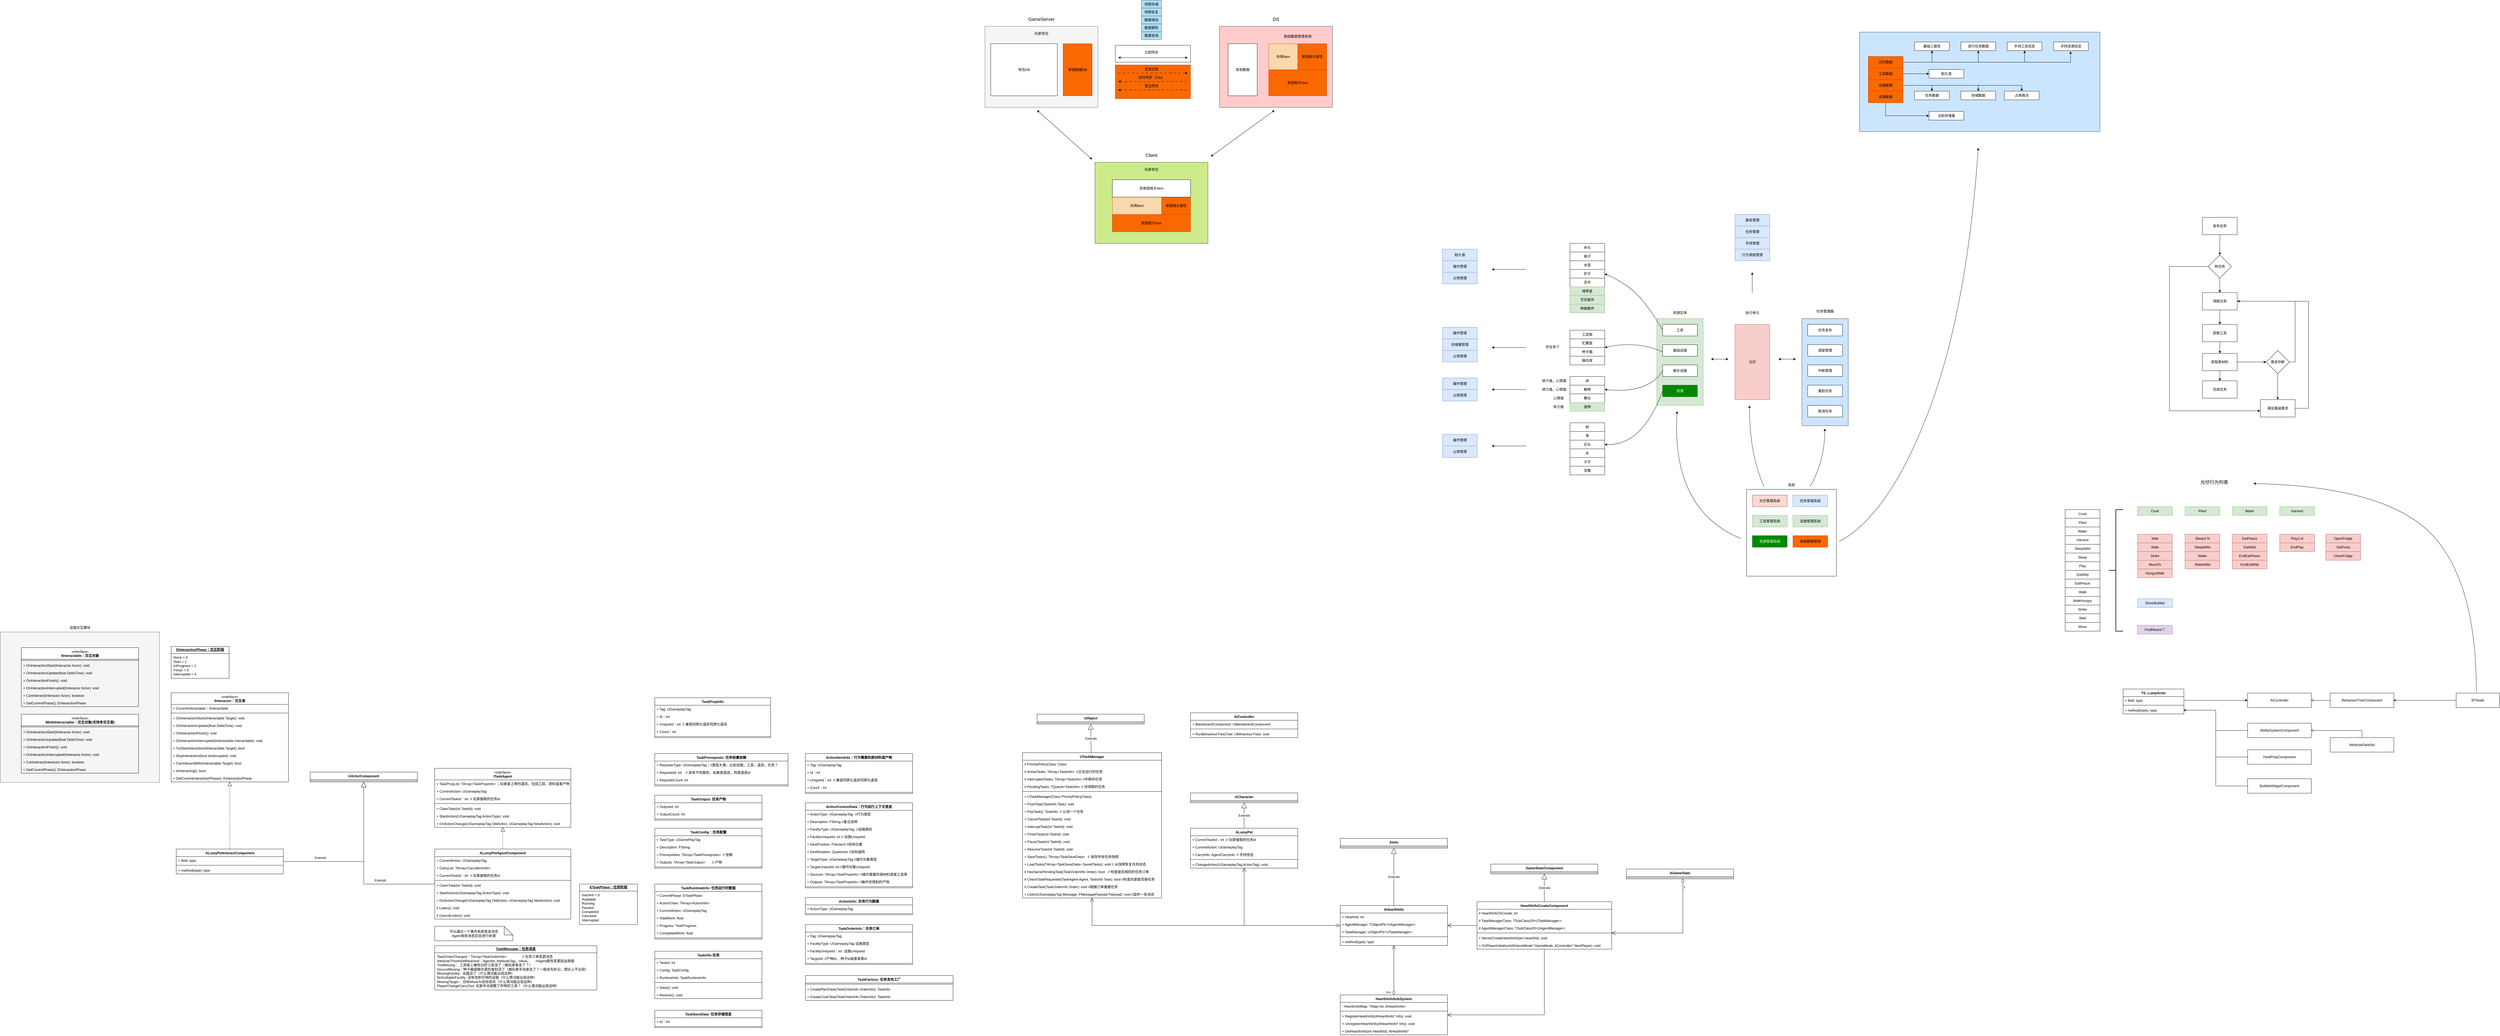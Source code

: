 <mxfile version="26.2.10">
  <diagram name="第 1 页" id="5eV_PeWOVMfrEkiUqKK2">
    <mxGraphModel dx="6568" dy="1288" grid="1" gridSize="10" guides="1" tooltips="1" connect="1" arrows="1" fold="1" page="1" pageScale="1" pageWidth="827" pageHeight="1169" math="0" shadow="0">
      <root>
        <mxCell id="0" />
        <mxCell id="1" parent="0" />
        <mxCell id="wLu8nDb_s4TKoQT4P46L-83" value="" style="rounded=0;whiteSpace=wrap;html=1;fillColor=#d5e8d4;strokeColor=#82b366;" parent="1" vertex="1">
          <mxGeometry x="1810" y="1340" width="160" height="300" as="geometry" />
        </mxCell>
        <mxCell id="wLu8nDb_s4TKoQT4P46L-47" value="" style="group" parent="1" vertex="1" connectable="0">
          <mxGeometry x="-130" y="760" width="390" height="320" as="geometry" />
        </mxCell>
        <mxCell id="wLu8nDb_s4TKoQT4P46L-7" value="" style="rounded=0;whiteSpace=wrap;html=1;fillColor=#cdeb8b;strokeColor=#36393d;" parent="wLu8nDb_s4TKoQT4P46L-47" vertex="1">
          <mxGeometry y="40" width="390" height="280" as="geometry" />
        </mxCell>
        <mxCell id="wLu8nDb_s4TKoQT4P46L-1" value="共用Item" style="rounded=0;whiteSpace=wrap;html=1;fillColor=#fad7ac;strokeColor=#b46504;" parent="wLu8nDb_s4TKoQT4P46L-47" vertex="1">
          <mxGeometry x="60" y="160" width="170" height="60" as="geometry" />
        </mxCell>
        <mxCell id="wLu8nDb_s4TKoQT4P46L-2" value="家园相关Item" style="rounded=0;whiteSpace=wrap;html=1;fillColor=#fa6800;strokeColor=#C73500;fontColor=#000000;" parent="wLu8nDb_s4TKoQT4P46L-47" vertex="1">
          <mxGeometry x="60" y="220" width="270" height="60" as="geometry" />
        </mxCell>
        <mxCell id="wLu8nDb_s4TKoQT4P46L-5" value="玩家背包" style="text;html=1;align=center;verticalAlign=middle;whiteSpace=wrap;rounded=0;" parent="wLu8nDb_s4TKoQT4P46L-47" vertex="1">
          <mxGeometry x="140" y="50" width="110" height="30" as="geometry" />
        </mxCell>
        <mxCell id="wLu8nDb_s4TKoQT4P46L-6" value="家园相关属性" style="rounded=0;whiteSpace=wrap;html=1;fillColor=#fa6800;strokeColor=#C73500;fontColor=#000000;" parent="wLu8nDb_s4TKoQT4P46L-47" vertex="1">
          <mxGeometry x="230" y="160" width="100" height="60" as="geometry" />
        </mxCell>
        <mxCell id="wLu8nDb_s4TKoQT4P46L-9" value="Client" style="text;html=1;align=center;verticalAlign=middle;whiteSpace=wrap;rounded=0;fontSize=16;" parent="wLu8nDb_s4TKoQT4P46L-47" vertex="1">
          <mxGeometry x="140" width="110" height="30" as="geometry" />
        </mxCell>
        <mxCell id="wLu8nDb_s4TKoQT4P46L-32" value="非家园相关Item" style="rounded=0;whiteSpace=wrap;html=1;" parent="wLu8nDb_s4TKoQT4P46L-47" vertex="1">
          <mxGeometry x="60" y="100" width="270" height="60" as="geometry" />
        </mxCell>
        <mxCell id="wLu8nDb_s4TKoQT4P46L-48" value="" style="group" parent="1" vertex="1" connectable="0">
          <mxGeometry x="-510" y="290" width="390" height="320" as="geometry" />
        </mxCell>
        <mxCell id="wLu8nDb_s4TKoQT4P46L-33" value="" style="rounded=0;whiteSpace=wrap;html=1;fillColor=#f5f5f5;strokeColor=#666666;fontColor=#333333;" parent="wLu8nDb_s4TKoQT4P46L-48" vertex="1">
          <mxGeometry y="40" width="390" height="280" as="geometry" />
        </mxCell>
        <mxCell id="wLu8nDb_s4TKoQT4P46L-36" value="玩家背包" style="text;html=1;align=center;verticalAlign=middle;whiteSpace=wrap;rounded=0;" parent="wLu8nDb_s4TKoQT4P46L-48" vertex="1">
          <mxGeometry x="140" y="50" width="110" height="30" as="geometry" />
        </mxCell>
        <mxCell id="wLu8nDb_s4TKoQT4P46L-37" value="家园数据DB" style="rounded=0;whiteSpace=wrap;html=1;fillColor=#fa6800;strokeColor=#C73500;fontColor=#000000;" parent="wLu8nDb_s4TKoQT4P46L-48" vertex="1">
          <mxGeometry x="270" y="100" width="100" height="180" as="geometry" />
        </mxCell>
        <mxCell id="wLu8nDb_s4TKoQT4P46L-38" value="GameServer" style="text;html=1;align=center;verticalAlign=middle;whiteSpace=wrap;rounded=0;fontSize=16;" parent="wLu8nDb_s4TKoQT4P46L-48" vertex="1">
          <mxGeometry x="140" width="110" height="30" as="geometry" />
        </mxCell>
        <mxCell id="wLu8nDb_s4TKoQT4P46L-39" value="背包DB" style="rounded=0;whiteSpace=wrap;html=1;" parent="wLu8nDb_s4TKoQT4P46L-48" vertex="1">
          <mxGeometry x="20" y="100" width="230" height="180" as="geometry" />
        </mxCell>
        <mxCell id="wLu8nDb_s4TKoQT4P46L-53" value="" style="endArrow=classic;startArrow=classic;html=1;rounded=0;" parent="1" edge="1">
          <mxGeometry width="50" height="50" relative="1" as="geometry">
            <mxPoint x="270" y="780" as="sourcePoint" />
            <mxPoint x="490" y="620" as="targetPoint" />
          </mxGeometry>
        </mxCell>
        <mxCell id="wLu8nDb_s4TKoQT4P46L-54" value="" style="endArrow=classic;startArrow=classic;html=1;rounded=0;" parent="1" edge="1">
          <mxGeometry width="50" height="50" relative="1" as="geometry">
            <mxPoint x="-140" y="790" as="sourcePoint" />
            <mxPoint x="-330" y="620" as="targetPoint" />
          </mxGeometry>
        </mxCell>
        <mxCell id="wLu8nDb_s4TKoQT4P46L-77" value="" style="group" parent="1" vertex="1" connectable="0">
          <mxGeometry x="2510" y="350" width="830" height="344" as="geometry" />
        </mxCell>
        <mxCell id="wLu8nDb_s4TKoQT4P46L-75" value="" style="rounded=0;whiteSpace=wrap;html=1;fillColor=#cce5ff;strokeColor=#36393d;" parent="wLu8nDb_s4TKoQT4P46L-77" vertex="1">
          <mxGeometry width="830" height="344" as="geometry" />
        </mxCell>
        <mxCell id="wLu8nDb_s4TKoQT4P46L-18" style="edgeStyle=orthogonalEdgeStyle;rounded=0;orthogonalLoop=1;jettySize=auto;html=1;exitX=1;exitY=0.5;exitDx=0;exitDy=0;entryX=0.5;entryY=1;entryDx=0;entryDy=0;" parent="wLu8nDb_s4TKoQT4P46L-77" source="wLu8nDb_s4TKoQT4P46L-3" target="wLu8nDb_s4TKoQT4P46L-13" edge="1">
          <mxGeometry relative="1" as="geometry" />
        </mxCell>
        <mxCell id="wLu8nDb_s4TKoQT4P46L-20" style="edgeStyle=orthogonalEdgeStyle;rounded=0;orthogonalLoop=1;jettySize=auto;html=1;exitX=1;exitY=0.5;exitDx=0;exitDy=0;entryX=0.5;entryY=1;entryDx=0;entryDy=0;" parent="wLu8nDb_s4TKoQT4P46L-77" source="wLu8nDb_s4TKoQT4P46L-3" target="wLu8nDb_s4TKoQT4P46L-19" edge="1">
          <mxGeometry relative="1" as="geometry" />
        </mxCell>
        <mxCell id="wLu8nDb_s4TKoQT4P46L-22" style="edgeStyle=orthogonalEdgeStyle;rounded=0;orthogonalLoop=1;jettySize=auto;html=1;exitX=1;exitY=0.5;exitDx=0;exitDy=0;entryX=0.5;entryY=1;entryDx=0;entryDy=0;" parent="wLu8nDb_s4TKoQT4P46L-77" source="wLu8nDb_s4TKoQT4P46L-3" target="wLu8nDb_s4TKoQT4P46L-21" edge="1">
          <mxGeometry relative="1" as="geometry" />
        </mxCell>
        <mxCell id="wLu8nDb_s4TKoQT4P46L-3" value="光仔数据" style="rounded=0;whiteSpace=wrap;html=1;fillColor=#fa6800;strokeColor=#C73500;fontColor=#000000;" parent="wLu8nDb_s4TKoQT4P46L-77" vertex="1">
          <mxGeometry x="30" y="84" width="120" height="40" as="geometry" />
        </mxCell>
        <mxCell id="wLu8nDb_s4TKoQT4P46L-15" style="edgeStyle=orthogonalEdgeStyle;rounded=0;orthogonalLoop=1;jettySize=auto;html=1;exitX=1;exitY=0.5;exitDx=0;exitDy=0;entryX=0.5;entryY=0;entryDx=0;entryDy=0;" parent="wLu8nDb_s4TKoQT4P46L-77" source="wLu8nDb_s4TKoQT4P46L-10" target="wLu8nDb_s4TKoQT4P46L-14" edge="1">
          <mxGeometry relative="1" as="geometry" />
        </mxCell>
        <mxCell id="wLu8nDb_s4TKoQT4P46L-17" style="edgeStyle=orthogonalEdgeStyle;rounded=0;orthogonalLoop=1;jettySize=auto;html=1;exitX=1;exitY=0.5;exitDx=0;exitDy=0;entryX=0.5;entryY=0;entryDx=0;entryDy=0;" parent="wLu8nDb_s4TKoQT4P46L-77" source="wLu8nDb_s4TKoQT4P46L-10" target="wLu8nDb_s4TKoQT4P46L-16" edge="1">
          <mxGeometry relative="1" as="geometry" />
        </mxCell>
        <mxCell id="wLu8nDb_s4TKoQT4P46L-31" style="edgeStyle=orthogonalEdgeStyle;rounded=0;orthogonalLoop=1;jettySize=auto;html=1;exitX=1;exitY=0.5;exitDx=0;exitDy=0;entryX=0.5;entryY=0;entryDx=0;entryDy=0;" parent="wLu8nDb_s4TKoQT4P46L-77" source="wLu8nDb_s4TKoQT4P46L-10" target="wLu8nDb_s4TKoQT4P46L-30" edge="1">
          <mxGeometry relative="1" as="geometry" />
        </mxCell>
        <mxCell id="wLu8nDb_s4TKoQT4P46L-10" value="设施数据" style="rounded=0;whiteSpace=wrap;html=1;fillColor=#fa6800;strokeColor=#C73500;fontColor=#000000;" parent="wLu8nDb_s4TKoQT4P46L-77" vertex="1">
          <mxGeometry x="30" y="164" width="120" height="40" as="geometry" />
        </mxCell>
        <mxCell id="wLu8nDb_s4TKoQT4P46L-28" style="edgeStyle=orthogonalEdgeStyle;rounded=0;orthogonalLoop=1;jettySize=auto;html=1;exitX=0.5;exitY=1;exitDx=0;exitDy=0;entryX=0;entryY=0.5;entryDx=0;entryDy=0;" parent="wLu8nDb_s4TKoQT4P46L-77" source="wLu8nDb_s4TKoQT4P46L-11" target="wLu8nDb_s4TKoQT4P46L-27" edge="1">
          <mxGeometry relative="1" as="geometry" />
        </mxCell>
        <mxCell id="wLu8nDb_s4TKoQT4P46L-11" value="资源数据" style="rounded=0;whiteSpace=wrap;html=1;fillColor=#fa6800;strokeColor=#C73500;fontColor=#000000;" parent="wLu8nDb_s4TKoQT4P46L-77" vertex="1">
          <mxGeometry x="30" y="204" width="120" height="40" as="geometry" />
        </mxCell>
        <mxCell id="wLu8nDb_s4TKoQT4P46L-26" style="edgeStyle=orthogonalEdgeStyle;rounded=0;orthogonalLoop=1;jettySize=auto;html=1;exitX=1;exitY=0.5;exitDx=0;exitDy=0;" parent="wLu8nDb_s4TKoQT4P46L-77" source="wLu8nDb_s4TKoQT4P46L-12" target="wLu8nDb_s4TKoQT4P46L-25" edge="1">
          <mxGeometry relative="1" as="geometry" />
        </mxCell>
        <mxCell id="wLu8nDb_s4TKoQT4P46L-12" value="工具数据" style="rounded=0;whiteSpace=wrap;html=1;fillColor=#fa6800;strokeColor=#C73500;fontColor=#000000;" parent="wLu8nDb_s4TKoQT4P46L-77" vertex="1">
          <mxGeometry x="30" y="124" width="120" height="40" as="geometry" />
        </mxCell>
        <mxCell id="wLu8nDb_s4TKoQT4P46L-13" value="基础三属性" style="rounded=0;whiteSpace=wrap;html=1;" parent="wLu8nDb_s4TKoQT4P46L-77" vertex="1">
          <mxGeometry x="190" y="34" width="120" height="30" as="geometry" />
        </mxCell>
        <mxCell id="wLu8nDb_s4TKoQT4P46L-14" value="任务数据" style="rounded=0;whiteSpace=wrap;html=1;" parent="wLu8nDb_s4TKoQT4P46L-77" vertex="1">
          <mxGeometry x="190" y="204" width="120" height="30" as="geometry" />
        </mxCell>
        <mxCell id="wLu8nDb_s4TKoQT4P46L-16" value="存储数据" style="rounded=0;whiteSpace=wrap;html=1;" parent="wLu8nDb_s4TKoQT4P46L-77" vertex="1">
          <mxGeometry x="350" y="204" width="120" height="30" as="geometry" />
        </mxCell>
        <mxCell id="wLu8nDb_s4TKoQT4P46L-19" value="进行任务数据" style="rounded=0;whiteSpace=wrap;html=1;" parent="wLu8nDb_s4TKoQT4P46L-77" vertex="1">
          <mxGeometry x="350" y="34" width="120" height="30" as="geometry" />
        </mxCell>
        <mxCell id="wLu8nDb_s4TKoQT4P46L-21" value="手持工具信息" style="rounded=0;whiteSpace=wrap;html=1;" parent="wLu8nDb_s4TKoQT4P46L-77" vertex="1">
          <mxGeometry x="510" y="34" width="120" height="30" as="geometry" />
        </mxCell>
        <mxCell id="wLu8nDb_s4TKoQT4P46L-23" value="手持资源信息" style="rounded=0;whiteSpace=wrap;html=1;" parent="wLu8nDb_s4TKoQT4P46L-77" vertex="1">
          <mxGeometry x="670" y="34" width="120" height="30" as="geometry" />
        </mxCell>
        <mxCell id="wLu8nDb_s4TKoQT4P46L-24" style="edgeStyle=orthogonalEdgeStyle;rounded=0;orthogonalLoop=1;jettySize=auto;html=1;exitX=1;exitY=0.5;exitDx=0;exitDy=0;entryX=0.489;entryY=1.084;entryDx=0;entryDy=0;entryPerimeter=0;" parent="wLu8nDb_s4TKoQT4P46L-77" source="wLu8nDb_s4TKoQT4P46L-3" target="wLu8nDb_s4TKoQT4P46L-23" edge="1">
          <mxGeometry relative="1" as="geometry" />
        </mxCell>
        <mxCell id="wLu8nDb_s4TKoQT4P46L-25" value="耐久度" style="rounded=0;whiteSpace=wrap;html=1;" parent="wLu8nDb_s4TKoQT4P46L-77" vertex="1">
          <mxGeometry x="240" y="129" width="120" height="30" as="geometry" />
        </mxCell>
        <mxCell id="wLu8nDb_s4TKoQT4P46L-27" value="当前存储量" style="rounded=0;whiteSpace=wrap;html=1;" parent="wLu8nDb_s4TKoQT4P46L-77" vertex="1">
          <mxGeometry x="240" y="274" width="120" height="30" as="geometry" />
        </mxCell>
        <mxCell id="wLu8nDb_s4TKoQT4P46L-30" value="占用情况" style="rounded=0;whiteSpace=wrap;html=1;" parent="wLu8nDb_s4TKoQT4P46L-77" vertex="1">
          <mxGeometry x="500" y="204" width="120" height="30" as="geometry" />
        </mxCell>
        <mxCell id="wLu8nDb_s4TKoQT4P46L-79" value="娱乐设施" style="rounded=0;whiteSpace=wrap;html=1;" parent="1" vertex="1">
          <mxGeometry x="1830" y="1500" width="120" height="40" as="geometry" />
        </mxCell>
        <mxCell id="wLu8nDb_s4TKoQT4P46L-80" value="资源" style="rounded=0;whiteSpace=wrap;html=1;fillColor=#008a00;fontColor=#ffffff;strokeColor=#005700;" parent="1" vertex="1">
          <mxGeometry x="1830" y="1570" width="120" height="40" as="geometry" />
        </mxCell>
        <mxCell id="wLu8nDb_s4TKoQT4P46L-81" value="工具" style="rounded=0;whiteSpace=wrap;html=1;" parent="1" vertex="1">
          <mxGeometry x="1830" y="1360" width="120" height="40" as="geometry" />
        </mxCell>
        <mxCell id="wLu8nDb_s4TKoQT4P46L-82" value="基础设施" style="rounded=0;whiteSpace=wrap;html=1;" parent="1" vertex="1">
          <mxGeometry x="1830" y="1430" width="120" height="40" as="geometry" />
        </mxCell>
        <mxCell id="wLu8nDb_s4TKoQT4P46L-84" value="资源实体" style="text;html=1;align=center;verticalAlign=middle;whiteSpace=wrap;rounded=0;" parent="1" vertex="1">
          <mxGeometry x="1860" y="1305" width="60" height="30" as="geometry" />
        </mxCell>
        <mxCell id="wLu8nDb_s4TKoQT4P46L-114" value="树" style="rounded=0;whiteSpace=wrap;html=1;" parent="1" vertex="1">
          <mxGeometry x="1510" y="1700" width="120" height="30" as="geometry" />
        </mxCell>
        <mxCell id="wLu8nDb_s4TKoQT4P46L-123" value="石头" style="rounded=0;whiteSpace=wrap;html=1;" parent="1" vertex="1">
          <mxGeometry x="1510" y="1760" width="120" height="30" as="geometry" />
        </mxCell>
        <mxCell id="wLu8nDb_s4TKoQT4P46L-124" value="宝箱" style="rounded=0;whiteSpace=wrap;html=1;" parent="1" vertex="1">
          <mxGeometry x="1510" y="1850" width="120" height="30" as="geometry" />
        </mxCell>
        <mxCell id="wLu8nDb_s4TKoQT4P46L-125" value="水" style="rounded=0;whiteSpace=wrap;html=1;" parent="1" vertex="1">
          <mxGeometry x="1510" y="1790" width="120" height="30" as="geometry" />
        </mxCell>
        <mxCell id="wLu8nDb_s4TKoQT4P46L-126" value="沙子" style="rounded=0;whiteSpace=wrap;html=1;" parent="1" vertex="1">
          <mxGeometry x="1510" y="1820" width="120" height="30" as="geometry" />
        </mxCell>
        <mxCell id="wLu8nDb_s4TKoQT4P46L-127" value="草" style="rounded=0;whiteSpace=wrap;html=1;" parent="1" vertex="1">
          <mxGeometry x="1510" y="1730" width="120" height="30" as="geometry" />
        </mxCell>
        <mxCell id="wLu8nDb_s4TKoQT4P46L-134" value="" style="group" parent="1" vertex="1" connectable="0">
          <mxGeometry x="1510" y="1080" width="120" height="240" as="geometry" />
        </mxCell>
        <mxCell id="wLu8nDb_s4TKoQT4P46L-108" value="斧头" style="rounded=0;whiteSpace=wrap;html=1;" parent="wLu8nDb_s4TKoQT4P46L-134" vertex="1">
          <mxGeometry width="120" height="30" as="geometry" />
        </mxCell>
        <mxCell id="wLu8nDb_s4TKoQT4P46L-109" value="镐子" style="rounded=0;whiteSpace=wrap;html=1;" parent="wLu8nDb_s4TKoQT4P46L-134" vertex="1">
          <mxGeometry y="30" width="120" height="30" as="geometry" />
        </mxCell>
        <mxCell id="wLu8nDb_s4TKoQT4P46L-110" value="水壶" style="rounded=0;whiteSpace=wrap;html=1;" parent="wLu8nDb_s4TKoQT4P46L-134" vertex="1">
          <mxGeometry y="60" width="120" height="30" as="geometry" />
        </mxCell>
        <mxCell id="wLu8nDb_s4TKoQT4P46L-111" value="铲子" style="rounded=0;whiteSpace=wrap;html=1;" parent="wLu8nDb_s4TKoQT4P46L-134" vertex="1">
          <mxGeometry y="90" width="120" height="30" as="geometry" />
        </mxCell>
        <mxCell id="wLu8nDb_s4TKoQT4P46L-119" value="空手" style="rounded=0;whiteSpace=wrap;html=1;" parent="wLu8nDb_s4TKoQT4P46L-134" vertex="1">
          <mxGeometry y="120" width="120" height="30" as="geometry" />
        </mxCell>
        <mxCell id="wLu8nDb_s4TKoQT4P46L-120" value="维修盒" style="rounded=0;whiteSpace=wrap;html=1;fillColor=#d5e8d4;strokeColor=#82b366;" parent="wLu8nDb_s4TKoQT4P46L-134" vertex="1">
          <mxGeometry y="150" width="120" height="30" as="geometry" />
        </mxCell>
        <mxCell id="wLu8nDb_s4TKoQT4P46L-121" value="烹饪套件" style="rounded=0;whiteSpace=wrap;html=1;fillColor=#d5e8d4;strokeColor=#82b366;" parent="wLu8nDb_s4TKoQT4P46L-134" vertex="1">
          <mxGeometry y="180" width="120" height="30" as="geometry" />
        </mxCell>
        <mxCell id="wLu8nDb_s4TKoQT4P46L-122" value="种植套件" style="rounded=0;whiteSpace=wrap;html=1;fillColor=#d5e8d4;strokeColor=#82b366;" parent="wLu8nDb_s4TKoQT4P46L-134" vertex="1">
          <mxGeometry y="210" width="120" height="30" as="geometry" />
        </mxCell>
        <mxCell id="wLu8nDb_s4TKoQT4P46L-162" value="" style="endArrow=classic;html=1;rounded=0;" parent="wLu8nDb_s4TKoQT4P46L-134" edge="1">
          <mxGeometry width="50" height="50" relative="1" as="geometry">
            <mxPoint x="-150" y="90" as="sourcePoint" />
            <mxPoint x="-270" y="90" as="targetPoint" />
          </mxGeometry>
        </mxCell>
        <mxCell id="wLu8nDb_s4TKoQT4P46L-136" value="" style="curved=1;endArrow=classic;html=1;rounded=0;exitX=0;exitY=0.5;exitDx=0;exitDy=0;entryX=1;entryY=0.5;entryDx=0;entryDy=0;" parent="1" source="wLu8nDb_s4TKoQT4P46L-81" target="wLu8nDb_s4TKoQT4P46L-111" edge="1">
          <mxGeometry width="50" height="50" relative="1" as="geometry">
            <mxPoint x="1960" y="1300" as="sourcePoint" />
            <mxPoint x="1643.76" y="1355.23" as="targetPoint" />
            <Array as="points">
              <mxPoint x="1790" y="1310" />
              <mxPoint x="1710" y="1220" />
            </Array>
          </mxGeometry>
        </mxCell>
        <mxCell id="wLu8nDb_s4TKoQT4P46L-139" value="" style="curved=1;endArrow=classic;html=1;rounded=0;exitX=0;exitY=0.5;exitDx=0;exitDy=0;entryX=1;entryY=0.5;entryDx=0;entryDy=0;" parent="1" source="wLu8nDb_s4TKoQT4P46L-80" target="wLu8nDb_s4TKoQT4P46L-123" edge="1">
          <mxGeometry width="50" height="50" relative="1" as="geometry">
            <mxPoint x="1830" y="1754.77" as="sourcePoint" />
            <mxPoint x="1636" y="1860" as="targetPoint" />
            <Array as="points">
              <mxPoint x="1760" y="1780" />
            </Array>
          </mxGeometry>
        </mxCell>
        <mxCell id="wLu8nDb_s4TKoQT4P46L-138" value="" style="curved=1;endArrow=classic;html=1;rounded=0;exitX=-0.015;exitY=0.613;exitDx=0;exitDy=0;exitPerimeter=0;entryX=1;entryY=0;entryDx=0;entryDy=0;" parent="1" target="wLu8nDb_s4TKoQT4P46L-105" edge="1">
          <mxGeometry width="50" height="50" relative="1" as="geometry">
            <mxPoint x="1831" y="1455" as="sourcePoint" />
            <mxPoint x="1633" y="1375" as="targetPoint" />
            <Array as="points">
              <mxPoint x="1740" y="1415" />
            </Array>
          </mxGeometry>
        </mxCell>
        <mxCell id="wLu8nDb_s4TKoQT4P46L-140" value="光仔" style="rounded=0;whiteSpace=wrap;html=1;fillColor=#f8cecc;strokeColor=#b85450;" parent="1" vertex="1">
          <mxGeometry x="2080" y="1360" width="120" height="260" as="geometry" />
        </mxCell>
        <mxCell id="wLu8nDb_s4TKoQT4P46L-141" value="执行单元" style="text;html=1;align=center;verticalAlign=middle;whiteSpace=wrap;rounded=0;" parent="1" vertex="1">
          <mxGeometry x="2110" y="1305" width="60" height="30" as="geometry" />
        </mxCell>
        <mxCell id="wLu8nDb_s4TKoQT4P46L-143" value="" style="endArrow=classic;startArrow=classic;html=1;rounded=0;" parent="1" edge="1">
          <mxGeometry width="50" height="50" relative="1" as="geometry">
            <mxPoint x="1997" y="1480" as="sourcePoint" />
            <mxPoint x="2057" y="1480" as="targetPoint" />
          </mxGeometry>
        </mxCell>
        <mxCell id="wLu8nDb_s4TKoQT4P46L-144" value="" style="group" parent="1" vertex="1" connectable="0">
          <mxGeometry x="2311" y="1300" width="160" height="410" as="geometry" />
        </mxCell>
        <mxCell id="wLu8nDb_s4TKoQT4P46L-93" value="" style="rounded=0;whiteSpace=wrap;html=1;fillColor=#cce5ff;strokeColor=#36393d;" parent="wLu8nDb_s4TKoQT4P46L-144" vertex="1">
          <mxGeometry y="40" width="160" height="370" as="geometry" />
        </mxCell>
        <mxCell id="wLu8nDb_s4TKoQT4P46L-94" value="任务发布" style="rounded=0;whiteSpace=wrap;html=1;" parent="wLu8nDb_s4TKoQT4P46L-144" vertex="1">
          <mxGeometry x="20" y="60" width="120" height="40" as="geometry" />
        </mxCell>
        <mxCell id="wLu8nDb_s4TKoQT4P46L-95" value="重启任务" style="rounded=0;whiteSpace=wrap;html=1;" parent="wLu8nDb_s4TKoQT4P46L-144" vertex="1">
          <mxGeometry x="20" y="270" width="120" height="40" as="geometry" />
        </mxCell>
        <mxCell id="wLu8nDb_s4TKoQT4P46L-96" value="取消任务" style="rounded=0;whiteSpace=wrap;html=1;" parent="wLu8nDb_s4TKoQT4P46L-144" vertex="1">
          <mxGeometry x="20" y="340" width="120" height="40" as="geometry" />
        </mxCell>
        <mxCell id="wLu8nDb_s4TKoQT4P46L-97" value="调度管理" style="rounded=0;whiteSpace=wrap;html=1;" parent="wLu8nDb_s4TKoQT4P46L-144" vertex="1">
          <mxGeometry x="20" y="130" width="120" height="40" as="geometry" />
        </mxCell>
        <mxCell id="wLu8nDb_s4TKoQT4P46L-98" value="中断管理" style="rounded=0;whiteSpace=wrap;html=1;" parent="wLu8nDb_s4TKoQT4P46L-144" vertex="1">
          <mxGeometry x="20" y="200" width="120" height="40" as="geometry" />
        </mxCell>
        <mxCell id="wLu8nDb_s4TKoQT4P46L-99" value="任务管理器" style="text;html=1;align=center;verticalAlign=middle;whiteSpace=wrap;rounded=0;" parent="wLu8nDb_s4TKoQT4P46L-144" vertex="1">
          <mxGeometry x="45" width="70" height="30" as="geometry" />
        </mxCell>
        <mxCell id="wLu8nDb_s4TKoQT4P46L-145" value="" style="endArrow=classic;startArrow=classic;html=1;rounded=0;" parent="1" edge="1">
          <mxGeometry width="50" height="50" relative="1" as="geometry">
            <mxPoint x="2230" y="1480" as="sourcePoint" />
            <mxPoint x="2290" y="1480" as="targetPoint" />
          </mxGeometry>
        </mxCell>
        <mxCell id="wLu8nDb_s4TKoQT4P46L-146" value="" style="group" parent="1" vertex="1" connectable="0">
          <mxGeometry x="300" y="290" width="390" height="320" as="geometry" />
        </mxCell>
        <mxCell id="wLu8nDb_s4TKoQT4P46L-40" value="" style="rounded=0;whiteSpace=wrap;html=1;fillColor=#ffcccc;strokeColor=#36393d;" parent="wLu8nDb_s4TKoQT4P46L-146" vertex="1">
          <mxGeometry y="40" width="390" height="280" as="geometry" />
        </mxCell>
        <mxCell id="wLu8nDb_s4TKoQT4P46L-41" value="共用Item" style="rounded=0;whiteSpace=wrap;html=1;fillColor=#fad7ac;strokeColor=#b46504;" parent="wLu8nDb_s4TKoQT4P46L-146" vertex="1">
          <mxGeometry x="170" y="100" width="100" height="90" as="geometry" />
        </mxCell>
        <mxCell id="wLu8nDb_s4TKoQT4P46L-42" value="家园相关Item" style="rounded=0;whiteSpace=wrap;html=1;fillColor=#fa6800;strokeColor=#C73500;fontColor=#000000;" parent="wLu8nDb_s4TKoQT4P46L-146" vertex="1">
          <mxGeometry x="170" y="190" width="200" height="90" as="geometry" />
        </mxCell>
        <mxCell id="wLu8nDb_s4TKoQT4P46L-43" value="家园数据管理系统" style="text;html=1;align=center;verticalAlign=middle;whiteSpace=wrap;rounded=0;" parent="wLu8nDb_s4TKoQT4P46L-146" vertex="1">
          <mxGeometry x="215" y="60" width="110" height="30" as="geometry" />
        </mxCell>
        <mxCell id="wLu8nDb_s4TKoQT4P46L-44" value="家园相关属性" style="rounded=0;whiteSpace=wrap;html=1;fillColor=#fa6800;strokeColor=#C73500;fontColor=#000000;" parent="wLu8nDb_s4TKoQT4P46L-146" vertex="1">
          <mxGeometry x="270" y="100" width="100" height="90" as="geometry" />
        </mxCell>
        <mxCell id="wLu8nDb_s4TKoQT4P46L-45" value="DS" style="text;html=1;align=center;verticalAlign=middle;whiteSpace=wrap;rounded=0;fontSize=16;" parent="wLu8nDb_s4TKoQT4P46L-146" vertex="1">
          <mxGeometry x="140" width="110" height="30" as="geometry" />
        </mxCell>
        <mxCell id="wLu8nDb_s4TKoQT4P46L-49" value="其他数据" style="rounded=0;whiteSpace=wrap;html=1;" parent="wLu8nDb_s4TKoQT4P46L-146" vertex="1">
          <mxGeometry x="30" y="100" width="100" height="180" as="geometry" />
        </mxCell>
        <mxCell id="wLu8nDb_s4TKoQT4P46L-147" value="" style="group" parent="1" vertex="1" connectable="0">
          <mxGeometry x="-60" y="240" width="260" height="340" as="geometry" />
        </mxCell>
        <mxCell id="wLu8nDb_s4TKoQT4P46L-73" value="" style="rounded=0;whiteSpace=wrap;html=1;" parent="wLu8nDb_s4TKoQT4P46L-147" vertex="1">
          <mxGeometry y="155.429" width="260" height="58.286" as="geometry" />
        </mxCell>
        <mxCell id="wLu8nDb_s4TKoQT4P46L-72" value="" style="rounded=0;whiteSpace=wrap;html=1;fillColor=#fa6800;strokeColor=#C73500;fontColor=#000000;" parent="wLu8nDb_s4TKoQT4P46L-147" vertex="1">
          <mxGeometry y="223.429" width="260" height="116.571" as="geometry" />
        </mxCell>
        <mxCell id="wLu8nDb_s4TKoQT4P46L-55" value="" style="endArrow=classic;startArrow=classic;html=1;rounded=0;" parent="wLu8nDb_s4TKoQT4P46L-147" edge="1">
          <mxGeometry width="50" height="50" relative="1" as="geometry">
            <mxPoint x="10" y="198.171" as="sourcePoint" />
            <mxPoint x="250" y="198.171" as="targetPoint" />
          </mxGeometry>
        </mxCell>
        <mxCell id="wLu8nDb_s4TKoQT4P46L-62" value="" style="group;fillColor=#b1ddf0;strokeColor=#10739e;" parent="wLu8nDb_s4TKoQT4P46L-147" vertex="1" connectable="0">
          <mxGeometry x="90" width="70" height="136" as="geometry" />
        </mxCell>
        <mxCell id="wLu8nDb_s4TKoQT4P46L-50" value="快照存储" style="rounded=0;whiteSpace=wrap;html=1;fillColor=#b1ddf0;strokeColor=#10739e;" parent="wLu8nDb_s4TKoQT4P46L-62" vertex="1">
          <mxGeometry width="70" height="27.2" as="geometry" />
        </mxCell>
        <mxCell id="wLu8nDb_s4TKoQT4P46L-56" value="快照恢复" style="rounded=0;whiteSpace=wrap;html=1;fillColor=#b1ddf0;strokeColor=#10739e;" parent="wLu8nDb_s4TKoQT4P46L-62" vertex="1">
          <mxGeometry y="27.2" width="70" height="27.2" as="geometry" />
        </mxCell>
        <mxCell id="wLu8nDb_s4TKoQT4P46L-57" value="数据增加" style="rounded=0;whiteSpace=wrap;html=1;fillColor=#b1ddf0;strokeColor=#10739e;" parent="wLu8nDb_s4TKoQT4P46L-62" vertex="1">
          <mxGeometry y="54.4" width="70" height="27.2" as="geometry" />
        </mxCell>
        <mxCell id="wLu8nDb_s4TKoQT4P46L-58" value="数据删除" style="rounded=0;whiteSpace=wrap;html=1;fillColor=#b1ddf0;strokeColor=#10739e;" parent="wLu8nDb_s4TKoQT4P46L-62" vertex="1">
          <mxGeometry y="81.6" width="70" height="27.2" as="geometry" />
        </mxCell>
        <mxCell id="wLu8nDb_s4TKoQT4P46L-59" value="数据查询" style="rounded=0;whiteSpace=wrap;html=1;fillColor=#b1ddf0;strokeColor=#10739e;" parent="wLu8nDb_s4TKoQT4P46L-62" vertex="1">
          <mxGeometry y="108.8" width="70" height="27.2" as="geometry" />
        </mxCell>
        <mxCell id="wLu8nDb_s4TKoQT4P46L-65" value="" style="endArrow=none;startArrow=classic;html=1;rounded=0;startFill=1;dashed=1;dashPattern=8 8;" parent="wLu8nDb_s4TKoQT4P46L-147" edge="1">
          <mxGeometry width="50" height="50" relative="1" as="geometry">
            <mxPoint x="10" y="280.743" as="sourcePoint" />
            <mxPoint x="250" y="280.743" as="targetPoint" />
          </mxGeometry>
        </mxCell>
        <mxCell id="wLu8nDb_s4TKoQT4P46L-66" value="立即同步" style="text;html=1;align=center;verticalAlign=middle;whiteSpace=wrap;rounded=0;" parent="wLu8nDb_s4TKoQT4P46L-147" vertex="1">
          <mxGeometry x="95" y="165.143" width="60" height="29.143" as="geometry" />
        </mxCell>
        <mxCell id="wLu8nDb_s4TKoQT4P46L-67" value="定时同步（10s）" style="text;html=1;align=center;verticalAlign=middle;whiteSpace=wrap;rounded=0;" parent="wLu8nDb_s4TKoQT4P46L-147" vertex="1">
          <mxGeometry x="72.5" y="252.571" width="105" height="29.143" as="geometry" />
        </mxCell>
        <mxCell id="wLu8nDb_s4TKoQT4P46L-68" value="" style="endArrow=classic;startArrow=none;html=1;rounded=0;startFill=0;dashed=1;dashPattern=8 8;endFill=1;" parent="wLu8nDb_s4TKoQT4P46L-147" edge="1">
          <mxGeometry width="50" height="50" relative="1" as="geometry">
            <mxPoint x="10" y="251.6" as="sourcePoint" />
            <mxPoint x="250" y="251.6" as="targetPoint" />
          </mxGeometry>
        </mxCell>
        <mxCell id="wLu8nDb_s4TKoQT4P46L-69" value="登录拉取" style="text;html=1;align=center;verticalAlign=middle;whiteSpace=wrap;rounded=0;" parent="wLu8nDb_s4TKoQT4P46L-147" vertex="1">
          <mxGeometry x="72.5" y="223.429" width="105" height="29.143" as="geometry" />
        </mxCell>
        <mxCell id="wLu8nDb_s4TKoQT4P46L-70" value="" style="endArrow=none;startArrow=classic;html=1;rounded=0;startFill=1;dashed=1;dashPattern=8 8;" parent="wLu8nDb_s4TKoQT4P46L-147" edge="1">
          <mxGeometry width="50" height="50" relative="1" as="geometry">
            <mxPoint x="10" y="309.886" as="sourcePoint" />
            <mxPoint x="250" y="309.886" as="targetPoint" />
          </mxGeometry>
        </mxCell>
        <mxCell id="wLu8nDb_s4TKoQT4P46L-71" value="登出同步" style="text;html=1;align=center;verticalAlign=middle;whiteSpace=wrap;rounded=0;" parent="wLu8nDb_s4TKoQT4P46L-147" vertex="1">
          <mxGeometry x="72.5" y="281.714" width="105" height="29.143" as="geometry" />
        </mxCell>
        <mxCell id="wLu8nDb_s4TKoQT4P46L-137" value="" style="curved=1;endArrow=classic;html=1;rounded=0;exitX=0;exitY=0.5;exitDx=0;exitDy=0;entryX=1;entryY=0.5;entryDx=0;entryDy=0;" parent="1" source="wLu8nDb_s4TKoQT4P46L-79" target="wLu8nDb_s4TKoQT4P46L-102" edge="1">
          <mxGeometry width="50" height="50" relative="1" as="geometry">
            <mxPoint x="1820.24" y="1585" as="sourcePoint" />
            <mxPoint x="1630" y="1610" as="targetPoint" />
            <Array as="points">
              <mxPoint x="1780" y="1600" />
            </Array>
          </mxGeometry>
        </mxCell>
        <mxCell id="wLu8nDb_s4TKoQT4P46L-151" value="属性管理" style="rounded=0;whiteSpace=wrap;html=1;fillColor=#dae8fc;strokeColor=#6c8ebf;" parent="1" vertex="1">
          <mxGeometry x="2080" y="980" width="120" height="40" as="geometry" />
        </mxCell>
        <mxCell id="wLu8nDb_s4TKoQT4P46L-153" value="任务管理" style="rounded=0;whiteSpace=wrap;html=1;fillColor=#dae8fc;strokeColor=#6c8ebf;" parent="1" vertex="1">
          <mxGeometry x="2080" y="1020" width="120" height="40" as="geometry" />
        </mxCell>
        <mxCell id="wLu8nDb_s4TKoQT4P46L-154" value="手持管理" style="rounded=0;whiteSpace=wrap;html=1;fillColor=#dae8fc;strokeColor=#6c8ebf;" parent="1" vertex="1">
          <mxGeometry x="2080" y="1060" width="120" height="40" as="geometry" />
        </mxCell>
        <mxCell id="wLu8nDb_s4TKoQT4P46L-155" value="行为调度管理" style="rounded=0;whiteSpace=wrap;html=1;fillColor=#dae8fc;strokeColor=#6c8ebf;" parent="1" vertex="1">
          <mxGeometry x="2080" y="1100" width="120" height="40" as="geometry" />
        </mxCell>
        <mxCell id="wLu8nDb_s4TKoQT4P46L-156" value="" style="endArrow=classic;html=1;rounded=0;" parent="1" edge="1">
          <mxGeometry width="50" height="50" relative="1" as="geometry">
            <mxPoint x="2139.5" y="1250" as="sourcePoint" />
            <mxPoint x="2139.5" y="1180" as="targetPoint" />
          </mxGeometry>
        </mxCell>
        <mxCell id="wLu8nDb_s4TKoQT4P46L-157" value="耐久值" style="rounded=0;whiteSpace=wrap;html=1;fillColor=#dae8fc;strokeColor=#6c8ebf;" parent="1" vertex="1">
          <mxGeometry x="1070" y="1100" width="120" height="40" as="geometry" />
        </mxCell>
        <mxCell id="wLu8nDb_s4TKoQT4P46L-158" value="操作管理" style="rounded=0;whiteSpace=wrap;html=1;fillColor=#dae8fc;strokeColor=#6c8ebf;" parent="1" vertex="1">
          <mxGeometry x="1070" y="1140" width="120" height="40" as="geometry" />
        </mxCell>
        <mxCell id="wLu8nDb_s4TKoQT4P46L-161" value="占用管理" style="rounded=0;whiteSpace=wrap;html=1;fillColor=#dae8fc;strokeColor=#6c8ebf;" parent="1" vertex="1">
          <mxGeometry x="1070" y="1180" width="120" height="40" as="geometry" />
        </mxCell>
        <mxCell id="wLu8nDb_s4TKoQT4P46L-163" value="" style="endArrow=classic;html=1;rounded=0;" parent="1" edge="1">
          <mxGeometry width="50" height="50" relative="1" as="geometry">
            <mxPoint x="1360" y="1440" as="sourcePoint" />
            <mxPoint x="1240" y="1440" as="targetPoint" />
          </mxGeometry>
        </mxCell>
        <mxCell id="wLu8nDb_s4TKoQT4P46L-165" value="操作管理" style="rounded=0;whiteSpace=wrap;html=1;fillColor=#dae8fc;strokeColor=#6c8ebf;" parent="1" vertex="1">
          <mxGeometry x="1070" y="1370" width="120" height="40" as="geometry" />
        </mxCell>
        <mxCell id="wLu8nDb_s4TKoQT4P46L-166" value="占用管理" style="rounded=0;whiteSpace=wrap;html=1;fillColor=#dae8fc;strokeColor=#6c8ebf;" parent="1" vertex="1">
          <mxGeometry x="1070" y="1450" width="120" height="40" as="geometry" />
        </mxCell>
        <mxCell id="wLu8nDb_s4TKoQT4P46L-167" value="" style="endArrow=classic;html=1;rounded=0;" parent="1" edge="1">
          <mxGeometry width="50" height="50" relative="1" as="geometry">
            <mxPoint x="1360" y="1585" as="sourcePoint" />
            <mxPoint x="1240" y="1585" as="targetPoint" />
          </mxGeometry>
        </mxCell>
        <mxCell id="wLu8nDb_s4TKoQT4P46L-168" value="操作管理" style="rounded=0;whiteSpace=wrap;html=1;fillColor=#dae8fc;strokeColor=#6c8ebf;" parent="1" vertex="1">
          <mxGeometry x="1070" y="1545" width="120" height="40" as="geometry" />
        </mxCell>
        <mxCell id="wLu8nDb_s4TKoQT4P46L-169" value="占用管理" style="rounded=0;whiteSpace=wrap;html=1;fillColor=#dae8fc;strokeColor=#6c8ebf;" parent="1" vertex="1">
          <mxGeometry x="1070" y="1585" width="120" height="40" as="geometry" />
        </mxCell>
        <mxCell id="wLu8nDb_s4TKoQT4P46L-170" value="" style="endArrow=classic;html=1;rounded=0;" parent="1" edge="1">
          <mxGeometry width="50" height="50" relative="1" as="geometry">
            <mxPoint x="1360" y="1780" as="sourcePoint" />
            <mxPoint x="1240" y="1780" as="targetPoint" />
          </mxGeometry>
        </mxCell>
        <mxCell id="wLu8nDb_s4TKoQT4P46L-171" value="操作管理" style="rounded=0;whiteSpace=wrap;html=1;fillColor=#dae8fc;strokeColor=#6c8ebf;" parent="1" vertex="1">
          <mxGeometry x="1070" y="1740" width="120" height="40" as="geometry" />
        </mxCell>
        <mxCell id="wLu8nDb_s4TKoQT4P46L-172" value="占用管理" style="rounded=0;whiteSpace=wrap;html=1;fillColor=#dae8fc;strokeColor=#6c8ebf;" parent="1" vertex="1">
          <mxGeometry x="1070" y="1780" width="120" height="40" as="geometry" />
        </mxCell>
        <mxCell id="wLu8nDb_s4TKoQT4P46L-130" value="体力值，心情值" style="text;html=1;align=center;verticalAlign=middle;resizable=0;points=[];autosize=1;strokeColor=none;fillColor=none;container=0;" parent="1" vertex="1">
          <mxGeometry x="1400" y="1540" width="110" height="30" as="geometry" />
        </mxCell>
        <mxCell id="wLu8nDb_s4TKoQT4P46L-131" value="体力值，心情值" style="text;html=1;align=center;verticalAlign=middle;resizable=0;points=[];autosize=1;strokeColor=none;fillColor=none;container=0;" parent="1" vertex="1">
          <mxGeometry x="1400" y="1570" width="110" height="30" as="geometry" />
        </mxCell>
        <mxCell id="wLu8nDb_s4TKoQT4P46L-128" value="心情值" style="text;html=1;align=center;verticalAlign=middle;resizable=0;points=[];autosize=1;strokeColor=none;fillColor=none;container=0;" parent="1" vertex="1">
          <mxGeometry x="1440" y="1600" width="60" height="30" as="geometry" />
        </mxCell>
        <mxCell id="wLu8nDb_s4TKoQT4P46L-101" value="床" style="rounded=0;whiteSpace=wrap;html=1;container=0;" parent="1" vertex="1">
          <mxGeometry x="1510" y="1540" width="120" height="30" as="geometry" />
        </mxCell>
        <mxCell id="wLu8nDb_s4TKoQT4P46L-102" value="躺椅" style="rounded=0;whiteSpace=wrap;html=1;container=0;" parent="1" vertex="1">
          <mxGeometry x="1510" y="1570" width="120" height="30" as="geometry" />
        </mxCell>
        <mxCell id="wLu8nDb_s4TKoQT4P46L-103" value="舞台" style="rounded=0;whiteSpace=wrap;html=1;container=0;" parent="1" vertex="1">
          <mxGeometry x="1510" y="1600" width="120" height="30" as="geometry" />
        </mxCell>
        <mxCell id="wLu8nDb_s4TKoQT4P46L-175" value="食物" style="rounded=0;whiteSpace=wrap;html=1;container=0;fillColor=#d5e8d4;strokeColor=#82b366;" parent="1" vertex="1">
          <mxGeometry x="1510" y="1630" width="120" height="30" as="geometry" />
        </mxCell>
        <mxCell id="wLu8nDb_s4TKoQT4P46L-176" value="体力值" style="text;html=1;align=center;verticalAlign=middle;resizable=0;points=[];autosize=1;strokeColor=none;fillColor=none;container=0;" parent="1" vertex="1">
          <mxGeometry x="1440" y="1630" width="60" height="30" as="geometry" />
        </mxCell>
        <mxCell id="wLu8nDb_s4TKoQT4P46L-178" value="" style="curved=1;endArrow=classic;html=1;rounded=0;" parent="1" edge="1">
          <mxGeometry width="50" height="50" relative="1" as="geometry">
            <mxPoint x="2100" y="2100" as="sourcePoint" />
            <mxPoint x="1880" y="1660" as="targetPoint" />
            <Array as="points">
              <mxPoint x="1860" y="2000" />
            </Array>
          </mxGeometry>
        </mxCell>
        <mxCell id="wLu8nDb_s4TKoQT4P46L-179" value="" style="curved=1;endArrow=classic;html=1;rounded=0;" parent="1" edge="1">
          <mxGeometry width="50" height="50" relative="1" as="geometry">
            <mxPoint x="2180" y="1920" as="sourcePoint" />
            <mxPoint x="2130" y="1640" as="targetPoint" />
            <Array as="points">
              <mxPoint x="2130" y="1810" />
            </Array>
          </mxGeometry>
        </mxCell>
        <mxCell id="wLu8nDb_s4TKoQT4P46L-180" value="" style="curved=1;endArrow=classic;html=1;rounded=0;" parent="1" edge="1">
          <mxGeometry width="50" height="50" relative="1" as="geometry">
            <mxPoint x="2340" y="1920" as="sourcePoint" />
            <mxPoint x="2390" y="1720" as="targetPoint" />
            <Array as="points">
              <mxPoint x="2390" y="1830" />
            </Array>
          </mxGeometry>
        </mxCell>
        <mxCell id="wLu8nDb_s4TKoQT4P46L-181" value="" style="curved=1;endArrow=classic;html=1;rounded=0;" parent="1" edge="1">
          <mxGeometry width="50" height="50" relative="1" as="geometry">
            <mxPoint x="2440" y="2110" as="sourcePoint" />
            <mxPoint x="2920" y="750" as="targetPoint" />
            <Array as="points">
              <mxPoint x="2610" y="2020" />
              <mxPoint x="2880" y="1320" />
            </Array>
          </mxGeometry>
        </mxCell>
        <mxCell id="wLu8nDb_s4TKoQT4P46L-182" value="存储量管理" style="rounded=0;whiteSpace=wrap;html=1;fillColor=#dae8fc;strokeColor=#6c8ebf;" parent="1" vertex="1">
          <mxGeometry x="1070" y="1410" width="120" height="40" as="geometry" />
        </mxCell>
        <mxCell id="wLu8nDb_s4TKoQT4P46L-220" value="光仔行为列表" style="text;html=1;align=center;verticalAlign=middle;whiteSpace=wrap;rounded=0;fontSize=16;" parent="1" vertex="1">
          <mxGeometry x="3670" y="1890" width="130" height="30" as="geometry" />
        </mxCell>
        <mxCell id="wLu8nDb_s4TKoQT4P46L-249" value="OpenFridge" style="rounded=0;whiteSpace=wrap;html=1;fillColor=#f8cecc;strokeColor=#b85450;" parent="1" vertex="1">
          <mxGeometry x="4120" y="2085" width="120" height="30" as="geometry" />
        </mxCell>
        <mxCell id="wLu8nDb_s4TKoQT4P46L-250" value="GetFood" style="rounded=0;whiteSpace=wrap;html=1;fillColor=#f8cecc;strokeColor=#b85450;" parent="1" vertex="1">
          <mxGeometry x="4120" y="2115" width="120" height="30" as="geometry" />
        </mxCell>
        <mxCell id="wLu8nDb_s4TKoQT4P46L-251" value="CloseFridge" style="rounded=0;whiteSpace=wrap;html=1;fillColor=#f8cecc;strokeColor=#b85450;" parent="1" vertex="1">
          <mxGeometry x="4120" y="2145" width="120" height="30" as="geometry" />
        </mxCell>
        <mxCell id="wLu8nDb_s4TKoQT4P46L-184" value="Cook" style="rounded=0;whiteSpace=wrap;html=1;" parent="1" vertex="1">
          <mxGeometry x="3220" y="2000" width="120" height="30" as="geometry" />
        </mxCell>
        <mxCell id="wLu8nDb_s4TKoQT4P46L-185" value="Water" style="rounded=0;whiteSpace=wrap;html=1;" parent="1" vertex="1">
          <mxGeometry x="3220" y="2060" width="120" height="30" as="geometry" />
        </mxCell>
        <mxCell id="wLu8nDb_s4TKoQT4P46L-186" value="Sleep" style="rounded=0;whiteSpace=wrap;html=1;" parent="1" vertex="1">
          <mxGeometry x="3220" y="2150" width="120" height="30" as="geometry" />
        </mxCell>
        <mxCell id="wLu8nDb_s4TKoQT4P46L-187" value="Harvest" style="rounded=0;whiteSpace=wrap;html=1;" parent="1" vertex="1">
          <mxGeometry x="3220" y="2090" width="120" height="30" as="geometry" />
        </mxCell>
        <mxCell id="wLu8nDb_s4TKoQT4P46L-188" value="SleepWild" style="rounded=0;whiteSpace=wrap;html=1;" parent="1" vertex="1">
          <mxGeometry x="3220" y="2120" width="120" height="30" as="geometry" />
        </mxCell>
        <mxCell id="wLu8nDb_s4TKoQT4P46L-189" value="Plant" style="rounded=0;whiteSpace=wrap;html=1;" parent="1" vertex="1">
          <mxGeometry x="3220" y="2030" width="120" height="30" as="geometry" />
        </mxCell>
        <mxCell id="wLu8nDb_s4TKoQT4P46L-191" value="Play" style="rounded=0;whiteSpace=wrap;html=1;" parent="1" vertex="1">
          <mxGeometry x="3220" y="2180" width="120" height="30" as="geometry" />
        </mxCell>
        <mxCell id="wLu8nDb_s4TKoQT4P46L-192" value="EatPeace" style="rounded=0;whiteSpace=wrap;html=1;" parent="1" vertex="1">
          <mxGeometry x="3220" y="2240" width="120" height="30" as="geometry" />
        </mxCell>
        <mxCell id="wLu8nDb_s4TKoQT4P46L-194" value="EatWild" style="rounded=0;whiteSpace=wrap;html=1;" parent="1" vertex="1">
          <mxGeometry x="3220" y="2210" width="120" height="30" as="geometry" />
        </mxCell>
        <mxCell id="wLu8nDb_s4TKoQT4P46L-195" value="Walk" style="rounded=0;whiteSpace=wrap;html=1;" parent="1" vertex="1">
          <mxGeometry x="3220" y="2270" width="120" height="30" as="geometry" />
        </mxCell>
        <mxCell id="wLu8nDb_s4TKoQT4P46L-196" value="WalkHungry" style="rounded=0;whiteSpace=wrap;html=1;" parent="1" vertex="1">
          <mxGeometry x="3220" y="2300" width="120" height="30" as="geometry" />
        </mxCell>
        <mxCell id="wLu8nDb_s4TKoQT4P46L-197" value="Strike" style="rounded=0;whiteSpace=wrap;html=1;" parent="1" vertex="1">
          <mxGeometry x="3220" y="2330" width="120" height="30" as="geometry" />
        </mxCell>
        <mxCell id="wLu8nDb_s4TKoQT4P46L-199" value="Wait" style="rounded=0;whiteSpace=wrap;html=1;" parent="1" vertex="1">
          <mxGeometry x="3220" y="2360" width="120" height="30" as="geometry" />
        </mxCell>
        <mxCell id="wLu8nDb_s4TKoQT4P46L-200" value="Move" style="rounded=0;whiteSpace=wrap;html=1;" parent="1" vertex="1">
          <mxGeometry x="3220" y="2390" width="120" height="30" as="geometry" />
        </mxCell>
        <mxCell id="wLu8nDb_s4TKoQT4P46L-222" value="Walk" style="rounded=0;whiteSpace=wrap;html=1;fillColor=#f8cecc;strokeColor=#b85450;" parent="1" vertex="1">
          <mxGeometry x="3470" y="2115" width="120" height="30" as="geometry" />
        </mxCell>
        <mxCell id="wLu8nDb_s4TKoQT4P46L-223" value="Strike" style="rounded=0;whiteSpace=wrap;html=1;fillColor=#f8cecc;strokeColor=#b85450;" parent="1" vertex="1">
          <mxGeometry x="3470" y="2145" width="120" height="30" as="geometry" />
        </mxCell>
        <mxCell id="wLu8nDb_s4TKoQT4P46L-224" value="MoveTo" style="rounded=0;whiteSpace=wrap;html=1;fillColor=#f8cecc;strokeColor=#b85450;" parent="1" vertex="1">
          <mxGeometry x="3470" y="2175" width="120" height="30" as="geometry" />
        </mxCell>
        <mxCell id="wLu8nDb_s4TKoQT4P46L-226" value="Sleep1-N" style="rounded=0;whiteSpace=wrap;html=1;fillColor=#f8cecc;strokeColor=#b85450;" parent="1" vertex="1">
          <mxGeometry x="3634" y="2085" width="120" height="30" as="geometry" />
        </mxCell>
        <mxCell id="wLu8nDb_s4TKoQT4P46L-227" value="SleepWild" style="rounded=0;whiteSpace=wrap;html=1;fillColor=#f8cecc;strokeColor=#b85450;" parent="1" vertex="1">
          <mxGeometry x="3634" y="2115" width="120" height="30" as="geometry" />
        </mxCell>
        <mxCell id="wLu8nDb_s4TKoQT4P46L-228" value="Wake" style="rounded=0;whiteSpace=wrap;html=1;fillColor=#f8cecc;strokeColor=#b85450;" parent="1" vertex="1">
          <mxGeometry x="3634" y="2145" width="120" height="30" as="geometry" />
        </mxCell>
        <mxCell id="wLu8nDb_s4TKoQT4P46L-229" value="WakeWild" style="rounded=0;whiteSpace=wrap;html=1;fillColor=#f8cecc;strokeColor=#b85450;" parent="1" vertex="1">
          <mxGeometry x="3634" y="2175" width="120" height="30" as="geometry" />
        </mxCell>
        <mxCell id="wLu8nDb_s4TKoQT4P46L-230" value="EatPeace" style="rounded=0;whiteSpace=wrap;html=1;fillColor=#f8cecc;strokeColor=#b85450;" parent="1" vertex="1">
          <mxGeometry x="3797" y="2085" width="120" height="30" as="geometry" />
        </mxCell>
        <mxCell id="wLu8nDb_s4TKoQT4P46L-231" value="EatWild" style="rounded=0;whiteSpace=wrap;html=1;fillColor=#f8cecc;strokeColor=#b85450;" parent="1" vertex="1">
          <mxGeometry x="3797" y="2115" width="120" height="30" as="geometry" />
        </mxCell>
        <mxCell id="wLu8nDb_s4TKoQT4P46L-232" value="EndEatPeace" style="rounded=0;whiteSpace=wrap;html=1;fillColor=#f8cecc;strokeColor=#b85450;" parent="1" vertex="1">
          <mxGeometry x="3797" y="2145" width="120" height="30" as="geometry" />
        </mxCell>
        <mxCell id="wLu8nDb_s4TKoQT4P46L-233" value="EndEatWild" style="rounded=0;whiteSpace=wrap;html=1;fillColor=#f8cecc;strokeColor=#b85450;" parent="1" vertex="1">
          <mxGeometry x="3797" y="2175" width="120" height="30" as="geometry" />
        </mxCell>
        <mxCell id="wLu8nDb_s4TKoQT4P46L-234" value="Play1-N" style="rounded=0;whiteSpace=wrap;html=1;fillColor=#f8cecc;strokeColor=#b85450;" parent="1" vertex="1">
          <mxGeometry x="3961" y="2085" width="120" height="30" as="geometry" />
        </mxCell>
        <mxCell id="wLu8nDb_s4TKoQT4P46L-235" value="EndPlay" style="rounded=0;whiteSpace=wrap;html=1;fillColor=#f8cecc;strokeColor=#b85450;" parent="1" vertex="1">
          <mxGeometry x="3961" y="2115" width="120" height="30" as="geometry" />
        </mxCell>
        <mxCell id="wLu8nDb_s4TKoQT4P46L-238" value="HungryWalk" style="rounded=0;whiteSpace=wrap;html=1;fillColor=#f8cecc;strokeColor=#b85450;" parent="1" vertex="1">
          <mxGeometry x="3470" y="2205" width="120" height="30" as="geometry" />
        </mxCell>
        <mxCell id="wLu8nDb_s4TKoQT4P46L-239" value="ShowBubble" style="rounded=0;whiteSpace=wrap;html=1;fillColor=#dae8fc;strokeColor=#6c8ebf;" parent="1" vertex="1">
          <mxGeometry x="3470" y="2308" width="120" height="30" as="geometry" />
        </mxCell>
        <mxCell id="wLu8nDb_s4TKoQT4P46L-240" value="Wait" style="rounded=0;whiteSpace=wrap;html=1;fillColor=#f8cecc;strokeColor=#b85450;" parent="1" vertex="1">
          <mxGeometry x="3470" y="2085" width="120" height="30" as="geometry" />
        </mxCell>
        <mxCell id="wLu8nDb_s4TKoQT4P46L-241" value="Cook" style="rounded=0;whiteSpace=wrap;html=1;fillColor=#d5e8d4;strokeColor=#82b366;" parent="1" vertex="1">
          <mxGeometry x="3470" y="1990" width="120" height="30" as="geometry" />
        </mxCell>
        <mxCell id="wLu8nDb_s4TKoQT4P46L-242" value="Plant" style="rounded=0;whiteSpace=wrap;html=1;fillColor=#d5e8d4;strokeColor=#82b366;" parent="1" vertex="1">
          <mxGeometry x="3634" y="1990" width="120" height="30" as="geometry" />
        </mxCell>
        <mxCell id="wLu8nDb_s4TKoQT4P46L-243" value="Water" style="rounded=0;whiteSpace=wrap;html=1;fillColor=#d5e8d4;strokeColor=#82b366;" parent="1" vertex="1">
          <mxGeometry x="3797" y="1990" width="120" height="30" as="geometry" />
        </mxCell>
        <mxCell id="wLu8nDb_s4TKoQT4P46L-244" value="Harvest" style="rounded=0;whiteSpace=wrap;html=1;fillColor=#d5e8d4;strokeColor=#82b366;" parent="1" vertex="1">
          <mxGeometry x="3961" y="1990" width="120" height="30" as="geometry" />
        </mxCell>
        <mxCell id="wLu8nDb_s4TKoQT4P46L-245" value="" style="strokeWidth=2;html=1;shape=mxgraph.flowchart.annotation_2;align=left;labelPosition=right;pointerEvents=1;" parent="1" vertex="1">
          <mxGeometry x="3370" y="2000" width="50" height="420" as="geometry" />
        </mxCell>
        <mxCell id="wLu8nDb_s4TKoQT4P46L-256" value="TS_LumyActor" style="swimlane;fontStyle=1;align=center;verticalAlign=top;childLayout=stackLayout;horizontal=1;startSize=26;horizontalStack=0;resizeParent=1;resizeParentMax=0;resizeLast=0;collapsible=1;marginBottom=0;whiteSpace=wrap;html=1;" parent="1" vertex="1">
          <mxGeometry x="3420" y="2620" width="210" height="86" as="geometry" />
        </mxCell>
        <mxCell id="wLu8nDb_s4TKoQT4P46L-257" value="+ field: type" style="text;strokeColor=none;fillColor=none;align=left;verticalAlign=top;spacingLeft=4;spacingRight=4;overflow=hidden;rotatable=0;points=[[0,0.5],[1,0.5]];portConstraint=eastwest;whiteSpace=wrap;html=1;" parent="wLu8nDb_s4TKoQT4P46L-256" vertex="1">
          <mxGeometry y="26" width="210" height="26" as="geometry" />
        </mxCell>
        <mxCell id="wLu8nDb_s4TKoQT4P46L-258" value="" style="line;strokeWidth=1;fillColor=none;align=left;verticalAlign=middle;spacingTop=-1;spacingLeft=3;spacingRight=3;rotatable=0;labelPosition=right;points=[];portConstraint=eastwest;strokeColor=inherit;" parent="wLu8nDb_s4TKoQT4P46L-256" vertex="1">
          <mxGeometry y="52" width="210" height="8" as="geometry" />
        </mxCell>
        <mxCell id="wLu8nDb_s4TKoQT4P46L-259" value="+ method(type): type" style="text;strokeColor=none;fillColor=none;align=left;verticalAlign=top;spacingLeft=4;spacingRight=4;overflow=hidden;rotatable=0;points=[[0,0.5],[1,0.5]];portConstraint=eastwest;whiteSpace=wrap;html=1;" parent="wLu8nDb_s4TKoQT4P46L-256" vertex="1">
          <mxGeometry y="60" width="210" height="26" as="geometry" />
        </mxCell>
        <mxCell id="wLu8nDb_s4TKoQT4P46L-273" style="edgeStyle=orthogonalEdgeStyle;rounded=0;orthogonalLoop=1;jettySize=auto;html=1;exitX=0;exitY=0.5;exitDx=0;exitDy=0;entryX=1;entryY=0.5;entryDx=0;entryDy=0;endArrow=diamondThin;endFill=0;" parent="1" source="wLu8nDb_s4TKoQT4P46L-264" target="wLu8nDb_s4TKoQT4P46L-259" edge="1">
          <mxGeometry relative="1" as="geometry" />
        </mxCell>
        <mxCell id="wLu8nDb_s4TKoQT4P46L-264" value="AbilitySystemComponent" style="html=1;whiteSpace=wrap;" parent="1" vertex="1">
          <mxGeometry x="3850" y="2738" width="220" height="50" as="geometry" />
        </mxCell>
        <mxCell id="wLu8nDb_s4TKoQT4P46L-265" value="AIController" style="html=1;whiteSpace=wrap;" parent="1" vertex="1">
          <mxGeometry x="3850" y="2634" width="220" height="50" as="geometry" />
        </mxCell>
        <mxCell id="wLu8nDb_s4TKoQT4P46L-276" style="edgeStyle=orthogonalEdgeStyle;rounded=0;orthogonalLoop=1;jettySize=auto;html=1;exitX=0.5;exitY=0;exitDx=0;exitDy=0;entryX=1;entryY=0.5;entryDx=0;entryDy=0;endArrow=diamond;endFill=0;" parent="1" source="wLu8nDb_s4TKoQT4P46L-266" target="wLu8nDb_s4TKoQT4P46L-264" edge="1">
          <mxGeometry relative="1" as="geometry" />
        </mxCell>
        <mxCell id="wLu8nDb_s4TKoQT4P46L-266" value="AttributeDataSet" style="html=1;whiteSpace=wrap;" parent="1" vertex="1">
          <mxGeometry x="4135" y="2788" width="220" height="50" as="geometry" />
        </mxCell>
        <mxCell id="wLu8nDb_s4TKoQT4P46L-274" style="edgeStyle=orthogonalEdgeStyle;rounded=0;orthogonalLoop=1;jettySize=auto;html=1;exitX=0;exitY=0.5;exitDx=0;exitDy=0;entryX=1;entryY=0.5;entryDx=0;entryDy=0;endArrow=diamond;endFill=0;" parent="1" source="wLu8nDb_s4TKoQT4P46L-267" target="wLu8nDb_s4TKoQT4P46L-259" edge="1">
          <mxGeometry relative="1" as="geometry" />
        </mxCell>
        <mxCell id="wLu8nDb_s4TKoQT4P46L-267" value="HoldPropComponent" style="html=1;whiteSpace=wrap;" parent="1" vertex="1">
          <mxGeometry x="3850" y="2830" width="220" height="50" as="geometry" />
        </mxCell>
        <mxCell id="wLu8nDb_s4TKoQT4P46L-275" style="edgeStyle=orthogonalEdgeStyle;rounded=0;orthogonalLoop=1;jettySize=auto;html=1;exitX=0;exitY=0.5;exitDx=0;exitDy=0;entryX=1;entryY=0.5;entryDx=0;entryDy=0;endArrow=diamond;endFill=0;" parent="1" target="wLu8nDb_s4TKoQT4P46L-265" edge="1">
          <mxGeometry relative="1" as="geometry">
            <mxPoint x="4365" y="2659" as="sourcePoint" />
          </mxGeometry>
        </mxCell>
        <mxCell id="wLu8nDb_s4TKoQT4P46L-268" value="BehaviourTreeComponent" style="html=1;whiteSpace=wrap;" parent="1" vertex="1">
          <mxGeometry x="4135" y="2634" width="220" height="50" as="geometry" />
        </mxCell>
        <mxCell id="wLu8nDb_s4TKoQT4P46L-270" style="edgeStyle=orthogonalEdgeStyle;rounded=0;orthogonalLoop=1;jettySize=auto;html=1;exitX=1;exitY=0.5;exitDx=0;exitDy=0;entryX=0;entryY=0.5;entryDx=0;entryDy=0;" parent="1" source="wLu8nDb_s4TKoQT4P46L-257" target="wLu8nDb_s4TKoQT4P46L-265" edge="1">
          <mxGeometry relative="1" as="geometry" />
        </mxCell>
        <mxCell id="wLu8nDb_s4TKoQT4P46L-277" value="BubbleWidgetComponent" style="html=1;whiteSpace=wrap;" parent="1" vertex="1">
          <mxGeometry x="3850" y="2930" width="220" height="50" as="geometry" />
        </mxCell>
        <mxCell id="wLu8nDb_s4TKoQT4P46L-278" style="edgeStyle=orthogonalEdgeStyle;rounded=0;orthogonalLoop=1;jettySize=auto;html=1;exitX=0;exitY=0.5;exitDx=0;exitDy=0;entryX=1;entryY=0.5;entryDx=0;entryDy=0;endArrow=diamond;endFill=0;" parent="1" source="wLu8nDb_s4TKoQT4P46L-277" target="wLu8nDb_s4TKoQT4P46L-259" edge="1">
          <mxGeometry relative="1" as="geometry">
            <mxPoint x="3860" y="2965" as="sourcePoint" />
            <mxPoint x="3640" y="2703" as="targetPoint" />
          </mxGeometry>
        </mxCell>
        <mxCell id="wLu8nDb_s4TKoQT4P46L-281" style="edgeStyle=orthogonalEdgeStyle;rounded=0;orthogonalLoop=1;jettySize=auto;html=1;exitX=0;exitY=0.5;exitDx=0;exitDy=0;entryX=1;entryY=0.5;entryDx=0;entryDy=0;endArrow=diamond;endFill=0;" parent="1" source="wLu8nDb_s4TKoQT4P46L-279" target="wLu8nDb_s4TKoQT4P46L-268" edge="1">
          <mxGeometry relative="1" as="geometry" />
        </mxCell>
        <mxCell id="wLu8nDb_s4TKoQT4P46L-279" value="BTNode" style="html=1;whiteSpace=wrap;" parent="1" vertex="1">
          <mxGeometry x="4570" y="2634" width="150" height="50" as="geometry" />
        </mxCell>
        <mxCell id="wLu8nDb_s4TKoQT4P46L-280" value="" style="curved=1;endArrow=classic;html=1;rounded=0;" parent="1" edge="1">
          <mxGeometry width="50" height="50" relative="1" as="geometry">
            <mxPoint x="4640" y="2630" as="sourcePoint" />
            <mxPoint x="3870" y="1910" as="targetPoint" />
            <Array as="points">
              <mxPoint x="4640" y="2240" />
              <mxPoint x="4320" y="1920" />
            </Array>
          </mxGeometry>
        </mxCell>
        <mxCell id="wLu8nDb_s4TKoQT4P46L-294" value="FindNearst？" style="rounded=0;whiteSpace=wrap;html=1;fillColor=#e1d5e7;strokeColor=#9673a6;" parent="1" vertex="1">
          <mxGeometry x="3470" y="2400" width="120" height="30" as="geometry" />
        </mxCell>
        <mxCell id="wLu8nDb_s4TKoQT4P46L-295" value="粮仓库" style="rounded=0;whiteSpace=wrap;html=1;" parent="1" vertex="1">
          <mxGeometry x="1510" y="1470" width="120" height="30" as="geometry" />
        </mxCell>
        <mxCell id="wLu8nDb_s4TKoQT4P46L-296" value="存在多个" style="text;html=1;align=center;verticalAlign=middle;whiteSpace=wrap;rounded=0;" parent="1" vertex="1">
          <mxGeometry x="1410" y="1410" width="80" height="55" as="geometry" />
        </mxCell>
        <mxCell id="wLu8nDb_s4TKoQT4P46L-322" style="edgeStyle=orthogonalEdgeStyle;rounded=0;orthogonalLoop=1;jettySize=auto;html=1;exitX=0.5;exitY=1;exitDx=0;exitDy=0;entryX=0.5;entryY=0;entryDx=0;entryDy=0;" parent="1" source="wLu8nDb_s4TKoQT4P46L-298" target="wLu8nDb_s4TKoQT4P46L-302" edge="1">
          <mxGeometry relative="1" as="geometry" />
        </mxCell>
        <mxCell id="wLu8nDb_s4TKoQT4P46L-298" value="领取任务" style="whiteSpace=wrap;html=1;" parent="1" vertex="1">
          <mxGeometry x="3694" y="1250" width="120" height="60" as="geometry" />
        </mxCell>
        <mxCell id="wLu8nDb_s4TKoQT4P46L-305" value="" style="edgeStyle=orthogonalEdgeStyle;rounded=0;orthogonalLoop=1;jettySize=auto;html=1;" parent="1" source="wLu8nDb_s4TKoQT4P46L-302" target="wLu8nDb_s4TKoQT4P46L-304" edge="1">
          <mxGeometry relative="1" as="geometry" />
        </mxCell>
        <mxCell id="wLu8nDb_s4TKoQT4P46L-302" value="获取工具" style="whiteSpace=wrap;html=1;" parent="1" vertex="1">
          <mxGeometry x="3694" y="1360" width="120" height="60" as="geometry" />
        </mxCell>
        <mxCell id="wLu8nDb_s4TKoQT4P46L-307" value="" style="edgeStyle=orthogonalEdgeStyle;rounded=0;orthogonalLoop=1;jettySize=auto;html=1;" parent="1" source="wLu8nDb_s4TKoQT4P46L-304" target="wLu8nDb_s4TKoQT4P46L-306" edge="1">
          <mxGeometry relative="1" as="geometry" />
        </mxCell>
        <mxCell id="wLu8nDb_s4TKoQT4P46L-311" value="" style="edgeStyle=orthogonalEdgeStyle;rounded=0;orthogonalLoop=1;jettySize=auto;html=1;" parent="1" source="wLu8nDb_s4TKoQT4P46L-304" target="wLu8nDb_s4TKoQT4P46L-310" edge="1">
          <mxGeometry relative="1" as="geometry" />
        </mxCell>
        <mxCell id="wLu8nDb_s4TKoQT4P46L-304" value="获取原材料" style="whiteSpace=wrap;html=1;" parent="1" vertex="1">
          <mxGeometry x="3694" y="1460" width="120" height="60" as="geometry" />
        </mxCell>
        <mxCell id="wLu8nDb_s4TKoQT4P46L-306" value="完成任务" style="whiteSpace=wrap;html=1;" parent="1" vertex="1">
          <mxGeometry x="3694" y="1555" width="120" height="60" as="geometry" />
        </mxCell>
        <mxCell id="wLu8nDb_s4TKoQT4P46L-312" style="edgeStyle=orthogonalEdgeStyle;rounded=0;orthogonalLoop=1;jettySize=auto;html=1;exitX=1;exitY=0.5;exitDx=0;exitDy=0;entryX=1;entryY=0.5;entryDx=0;entryDy=0;" parent="1" source="wLu8nDb_s4TKoQT4P46L-310" target="wLu8nDb_s4TKoQT4P46L-298" edge="1">
          <mxGeometry relative="1" as="geometry" />
        </mxCell>
        <mxCell id="wLu8nDb_s4TKoQT4P46L-314" value="" style="edgeStyle=orthogonalEdgeStyle;rounded=0;orthogonalLoop=1;jettySize=auto;html=1;" parent="1" source="wLu8nDb_s4TKoQT4P46L-310" target="wLu8nDb_s4TKoQT4P46L-313" edge="1">
          <mxGeometry relative="1" as="geometry" />
        </mxCell>
        <mxCell id="wLu8nDb_s4TKoQT4P46L-310" value="需求中断" style="rhombus;whiteSpace=wrap;html=1;" parent="1" vertex="1">
          <mxGeometry x="3914" y="1450" width="80" height="80" as="geometry" />
        </mxCell>
        <mxCell id="wLu8nDb_s4TKoQT4P46L-315" style="edgeStyle=orthogonalEdgeStyle;rounded=0;orthogonalLoop=1;jettySize=auto;html=1;entryX=1;entryY=0.5;entryDx=0;entryDy=0;exitX=1;exitY=0.5;exitDx=0;exitDy=0;" parent="1" source="wLu8nDb_s4TKoQT4P46L-313" target="wLu8nDb_s4TKoQT4P46L-298" edge="1">
          <mxGeometry relative="1" as="geometry">
            <mxPoint x="4020" y="1660" as="sourcePoint" />
            <Array as="points">
              <mxPoint x="4060" y="1650" />
              <mxPoint x="4060" y="1280" />
            </Array>
          </mxGeometry>
        </mxCell>
        <mxCell id="wLu8nDb_s4TKoQT4P46L-313" value="满足基础需求" style="whiteSpace=wrap;html=1;" parent="1" vertex="1">
          <mxGeometry x="3894" y="1620" width="120" height="60" as="geometry" />
        </mxCell>
        <mxCell id="wLu8nDb_s4TKoQT4P46L-327" style="edgeStyle=orthogonalEdgeStyle;rounded=0;orthogonalLoop=1;jettySize=auto;html=1;exitX=0.5;exitY=1;exitDx=0;exitDy=0;entryX=0.5;entryY=0;entryDx=0;entryDy=0;" parent="1" source="wLu8nDb_s4TKoQT4P46L-323" target="wLu8nDb_s4TKoQT4P46L-324" edge="1">
          <mxGeometry relative="1" as="geometry" />
        </mxCell>
        <mxCell id="wLu8nDb_s4TKoQT4P46L-323" value="发布任务" style="whiteSpace=wrap;html=1;" parent="1" vertex="1">
          <mxGeometry x="3694" y="990" width="120" height="60" as="geometry" />
        </mxCell>
        <mxCell id="wLu8nDb_s4TKoQT4P46L-325" style="edgeStyle=orthogonalEdgeStyle;rounded=0;orthogonalLoop=1;jettySize=auto;html=1;exitX=0.5;exitY=1;exitDx=0;exitDy=0;entryX=0.5;entryY=0;entryDx=0;entryDy=0;" parent="1" source="wLu8nDb_s4TKoQT4P46L-324" target="wLu8nDb_s4TKoQT4P46L-298" edge="1">
          <mxGeometry relative="1" as="geometry" />
        </mxCell>
        <mxCell id="wLu8nDb_s4TKoQT4P46L-324" value="有任务" style="rhombus;whiteSpace=wrap;html=1;" parent="1" vertex="1">
          <mxGeometry x="3714" y="1120" width="80" height="80" as="geometry" />
        </mxCell>
        <mxCell id="wLu8nDb_s4TKoQT4P46L-326" style="edgeStyle=orthogonalEdgeStyle;rounded=0;orthogonalLoop=1;jettySize=auto;html=1;exitX=0;exitY=0.5;exitDx=0;exitDy=0;entryX=-0.003;entryY=0.644;entryDx=0;entryDy=0;entryPerimeter=0;" parent="1" source="wLu8nDb_s4TKoQT4P46L-324" target="wLu8nDb_s4TKoQT4P46L-313" edge="1">
          <mxGeometry relative="1" as="geometry">
            <Array as="points">
              <mxPoint x="3580" y="1160" />
              <mxPoint x="3580" y="1659" />
            </Array>
          </mxGeometry>
        </mxCell>
        <mxCell id="wLu8nDb_s4TKoQT4P46L-104" value="贮藏室" style="rounded=0;whiteSpace=wrap;html=1;" parent="1" vertex="1">
          <mxGeometry x="1510" y="1410" width="120" height="30" as="geometry" />
        </mxCell>
        <mxCell id="wLu8nDb_s4TKoQT4P46L-105" value="种子箱" style="rounded=0;whiteSpace=wrap;html=1;" parent="1" vertex="1">
          <mxGeometry x="1510" y="1440" width="120" height="30" as="geometry" />
        </mxCell>
        <mxCell id="wLu8nDb_s4TKoQT4P46L-106" value="工具架" style="rounded=0;whiteSpace=wrap;html=1;" parent="1" vertex="1">
          <mxGeometry x="1510" y="1380" width="120" height="30" as="geometry" />
        </mxCell>
        <mxCell id="wLu8nDb_s4TKoQT4P46L-85" value="" style="rounded=0;whiteSpace=wrap;html=1;" parent="1" vertex="1">
          <mxGeometry x="2120" y="1930" width="310" height="300" as="geometry" />
        </mxCell>
        <mxCell id="wLu8nDb_s4TKoQT4P46L-86" value="家园数据管理" style="rounded=0;whiteSpace=wrap;html=1;fillColor=#fa6800;strokeColor=#C73500;fontColor=#000000;" parent="1" vertex="1">
          <mxGeometry x="2280" y="2090" width="120" height="40" as="geometry" />
        </mxCell>
        <mxCell id="wLu8nDb_s4TKoQT4P46L-87" value="设施管理系统" style="rounded=0;whiteSpace=wrap;html=1;fillColor=#d5e8d4;strokeColor=#82b366;" parent="1" vertex="1">
          <mxGeometry x="2280" y="2020" width="120" height="40" as="geometry" />
        </mxCell>
        <mxCell id="wLu8nDb_s4TKoQT4P46L-88" value="资源管理系统" style="rounded=0;whiteSpace=wrap;html=1;fillColor=#008a00;strokeColor=#005700;fontColor=#ffffff;" parent="1" vertex="1">
          <mxGeometry x="2140" y="2090" width="120" height="40" as="geometry" />
        </mxCell>
        <mxCell id="wLu8nDb_s4TKoQT4P46L-89" value="光仔管理系统" style="rounded=0;whiteSpace=wrap;html=1;fillColor=#fad9d5;strokeColor=#ae4132;" parent="1" vertex="1">
          <mxGeometry x="2140" y="1950" width="120" height="40" as="geometry" />
        </mxCell>
        <mxCell id="wLu8nDb_s4TKoQT4P46L-90" value="工具管理系统" style="rounded=0;whiteSpace=wrap;html=1;fillColor=#d5e8d4;strokeColor=#82b366;" parent="1" vertex="1">
          <mxGeometry x="2140" y="2020" width="120" height="40" as="geometry" />
        </mxCell>
        <mxCell id="wLu8nDb_s4TKoQT4P46L-91" value="系统" style="text;html=1;align=center;verticalAlign=middle;whiteSpace=wrap;rounded=0;" parent="1" vertex="1">
          <mxGeometry x="2245" y="1900" width="60" height="30" as="geometry" />
        </mxCell>
        <mxCell id="wLu8nDb_s4TKoQT4P46L-177" value="任务管理系统" style="rounded=0;whiteSpace=wrap;html=1;fillColor=#dae8fc;strokeColor=#6c8ebf;" parent="1" vertex="1">
          <mxGeometry x="2280" y="1950" width="120" height="40" as="geometry" />
        </mxCell>
        <mxCell id="WzHyImu6AgKzeZ2Wmoq6-6" value="" style="rounded=0;whiteSpace=wrap;html=1;fillColor=#f5f5f5;strokeColor=#666666;fontColor=#333333;" parent="1" vertex="1">
          <mxGeometry x="-3910" y="2423" width="550" height="520" as="geometry" />
        </mxCell>
        <mxCell id="WzHyImu6AgKzeZ2Wmoq6-7" value="HearthInfoCreateComponent" style="swimlane;fontStyle=1;align=center;verticalAlign=top;childLayout=stackLayout;horizontal=1;startSize=26;horizontalStack=0;resizeParent=1;resizeParentMax=0;resizeLast=0;collapsible=1;marginBottom=0;whiteSpace=wrap;html=1;" parent="1" vertex="1">
          <mxGeometry x="1189" y="3355" width="465" height="164" as="geometry" />
        </mxCell>
        <mxCell id="WzHyImu6AgKzeZ2Wmoq6-8" value="# HearthInfoToCreate: int" style="text;strokeColor=none;fillColor=none;align=left;verticalAlign=top;spacingLeft=4;spacingRight=4;overflow=hidden;rotatable=0;points=[[0,0.5],[1,0.5]];portConstraint=eastwest;whiteSpace=wrap;html=1;" parent="WzHyImu6AgKzeZ2Wmoq6-7" vertex="1">
          <mxGeometry y="26" width="465" height="26" as="geometry" />
        </mxCell>
        <mxCell id="WzHyImu6AgKzeZ2Wmoq6-9" value="# TaskManagerClass: TSubClassOf&amp;lt;UTaskManager&amp;gt;;" style="text;strokeColor=none;fillColor=none;align=left;verticalAlign=top;spacingLeft=4;spacingRight=4;overflow=hidden;rotatable=0;points=[[0,0.5],[1,0.5]];portConstraint=eastwest;whiteSpace=wrap;html=1;" parent="WzHyImu6AgKzeZ2Wmoq6-7" vertex="1">
          <mxGeometry y="52" width="465" height="26" as="geometry" />
        </mxCell>
        <mxCell id="WzHyImu6AgKzeZ2Wmoq6-234" value="# AgentManagerClass: TSubClassOf&amp;lt;UAgentManager&amp;gt;;" style="text;strokeColor=none;fillColor=none;align=left;verticalAlign=top;spacingLeft=4;spacingRight=4;overflow=hidden;rotatable=0;points=[[0,0.5],[1,0.5]];portConstraint=eastwest;whiteSpace=wrap;html=1;" parent="WzHyImu6AgKzeZ2Wmoq6-7" vertex="1">
          <mxGeometry y="78" width="465" height="26" as="geometry" />
        </mxCell>
        <mxCell id="WzHyImu6AgKzeZ2Wmoq6-10" value="" style="line;strokeWidth=1;fillColor=none;align=left;verticalAlign=middle;spacingTop=-1;spacingLeft=3;spacingRight=3;rotatable=0;labelPosition=right;points=[];portConstraint=eastwest;strokeColor=inherit;" parent="WzHyImu6AgKzeZ2Wmoq6-7" vertex="1">
          <mxGeometry y="104" width="465" height="8" as="geometry" />
        </mxCell>
        <mxCell id="WzHyImu6AgKzeZ2Wmoq6-11" value="+ ServerCreateHearthInfo(int HearthId): void" style="text;strokeColor=none;fillColor=none;align=left;verticalAlign=top;spacingLeft=4;spacingRight=4;overflow=hidden;rotatable=0;points=[[0,0.5],[1,0.5]];portConstraint=eastwest;whiteSpace=wrap;html=1;" parent="WzHyImu6AgKzeZ2Wmoq6-7" vertex="1">
          <mxGeometry y="112" width="465" height="26" as="geometry" />
        </mxCell>
        <mxCell id="WzHyImu6AgKzeZ2Wmoq6-12" value="+ OnPlayerInitialized(AGameMode* GameMode, AController* NewPlayer): void" style="text;strokeColor=none;fillColor=none;align=left;verticalAlign=top;spacingLeft=4;spacingRight=4;overflow=hidden;rotatable=0;points=[[0,0.5],[1,0.5]];portConstraint=eastwest;whiteSpace=wrap;html=1;" parent="WzHyImu6AgKzeZ2Wmoq6-7" vertex="1">
          <mxGeometry y="138" width="465" height="26" as="geometry" />
        </mxCell>
        <mxCell id="WzHyImu6AgKzeZ2Wmoq6-13" value="HearthInfoSubSystem" style="swimlane;fontStyle=1;align=center;verticalAlign=top;childLayout=stackLayout;horizontal=1;startSize=26;horizontalStack=0;resizeParent=1;resizeParentMax=0;resizeLast=0;collapsible=1;marginBottom=0;whiteSpace=wrap;html=1;" parent="1" vertex="1">
          <mxGeometry x="717" y="3677" width="370" height="138" as="geometry" />
        </mxCell>
        <mxCell id="WzHyImu6AgKzeZ2Wmoq6-14" value="- HearthInfoMap: TMap&amp;lt;int, AHearthInfo&amp;gt;" style="text;strokeColor=none;fillColor=none;align=left;verticalAlign=top;spacingLeft=4;spacingRight=4;overflow=hidden;rotatable=0;points=[[0,0.5],[1,0.5]];portConstraint=eastwest;whiteSpace=wrap;html=1;" parent="WzHyImu6AgKzeZ2Wmoq6-13" vertex="1">
          <mxGeometry y="26" width="370" height="26" as="geometry" />
        </mxCell>
        <mxCell id="WzHyImu6AgKzeZ2Wmoq6-15" value="" style="line;strokeWidth=1;fillColor=none;align=left;verticalAlign=middle;spacingTop=-1;spacingLeft=3;spacingRight=3;rotatable=0;labelPosition=right;points=[];portConstraint=eastwest;strokeColor=inherit;" parent="WzHyImu6AgKzeZ2Wmoq6-13" vertex="1">
          <mxGeometry y="52" width="370" height="8" as="geometry" />
        </mxCell>
        <mxCell id="WzHyImu6AgKzeZ2Wmoq6-16" value="+ RegisterHearthInfo(AHearthInfo* Info): void" style="text;strokeColor=none;fillColor=none;align=left;verticalAlign=top;spacingLeft=4;spacingRight=4;overflow=hidden;rotatable=0;points=[[0,0.5],[1,0.5]];portConstraint=eastwest;whiteSpace=wrap;html=1;" parent="WzHyImu6AgKzeZ2Wmoq6-13" vertex="1">
          <mxGeometry y="60" width="370" height="26" as="geometry" />
        </mxCell>
        <mxCell id="WzHyImu6AgKzeZ2Wmoq6-17" value="+ UnregisterHearthInfo(AHearthInfo* Info): void" style="text;strokeColor=none;fillColor=none;align=left;verticalAlign=top;spacingLeft=4;spacingRight=4;overflow=hidden;rotatable=0;points=[[0,0.5],[1,0.5]];portConstraint=eastwest;whiteSpace=wrap;html=1;" parent="WzHyImu6AgKzeZ2Wmoq6-13" vertex="1">
          <mxGeometry y="86" width="370" height="26" as="geometry" />
        </mxCell>
        <mxCell id="WzHyImu6AgKzeZ2Wmoq6-18" value="+ GetHearthInfo(int HearthId): AHearthInfo*" style="text;strokeColor=none;fillColor=none;align=left;verticalAlign=top;spacingLeft=4;spacingRight=4;overflow=hidden;rotatable=0;points=[[0,0.5],[1,0.5]];portConstraint=eastwest;whiteSpace=wrap;html=1;" parent="WzHyImu6AgKzeZ2Wmoq6-13" vertex="1">
          <mxGeometry y="112" width="370" height="26" as="geometry" />
        </mxCell>
        <mxCell id="WzHyImu6AgKzeZ2Wmoq6-19" value="AGameState" style="swimlane;fontStyle=1;align=center;verticalAlign=top;childLayout=stackLayout;horizontal=1;startSize=26;horizontalStack=0;resizeParent=1;resizeParentMax=0;resizeLast=0;collapsible=1;marginBottom=0;whiteSpace=wrap;html=1;" parent="1" vertex="1">
          <mxGeometry x="1705" y="3242" width="370" height="34" as="geometry" />
        </mxCell>
        <mxCell id="WzHyImu6AgKzeZ2Wmoq6-20" value="" style="line;strokeWidth=1;fillColor=none;align=left;verticalAlign=middle;spacingTop=-1;spacingLeft=3;spacingRight=3;rotatable=0;labelPosition=right;points=[];portConstraint=eastwest;strokeColor=inherit;" parent="WzHyImu6AgKzeZ2Wmoq6-19" vertex="1">
          <mxGeometry y="26" width="370" height="8" as="geometry" />
        </mxCell>
        <mxCell id="WzHyImu6AgKzeZ2Wmoq6-21" value="GameStateComponent" style="swimlane;fontStyle=1;align=center;verticalAlign=top;childLayout=stackLayout;horizontal=1;startSize=26;horizontalStack=0;resizeParent=1;resizeParentMax=0;resizeLast=0;collapsible=1;marginBottom=0;whiteSpace=wrap;html=1;" parent="1" vertex="1">
          <mxGeometry x="1236.5" y="3225" width="370" height="34" as="geometry" />
        </mxCell>
        <mxCell id="WzHyImu6AgKzeZ2Wmoq6-22" value="" style="line;strokeWidth=1;fillColor=none;align=left;verticalAlign=middle;spacingTop=-1;spacingLeft=3;spacingRight=3;rotatable=0;labelPosition=right;points=[];portConstraint=eastwest;strokeColor=inherit;" parent="WzHyImu6AgKzeZ2Wmoq6-21" vertex="1">
          <mxGeometry y="26" width="370" height="8" as="geometry" />
        </mxCell>
        <mxCell id="WzHyImu6AgKzeZ2Wmoq6-23" value="AHearthInfo" style="swimlane;fontStyle=1;align=center;verticalAlign=top;childLayout=stackLayout;horizontal=1;startSize=26;horizontalStack=0;resizeParent=1;resizeParentMax=0;resizeLast=0;collapsible=1;marginBottom=0;whiteSpace=wrap;html=1;" parent="1" vertex="1">
          <mxGeometry x="717" y="3368" width="370" height="138" as="geometry" />
        </mxCell>
        <mxCell id="WzHyImu6AgKzeZ2Wmoq6-24" value="+ HearthId: int" style="text;strokeColor=none;fillColor=none;align=left;verticalAlign=top;spacingLeft=4;spacingRight=4;overflow=hidden;rotatable=0;points=[[0,0.5],[1,0.5]];portConstraint=eastwest;whiteSpace=wrap;html=1;" parent="WzHyImu6AgKzeZ2Wmoq6-23" vertex="1">
          <mxGeometry y="26" width="370" height="26" as="geometry" />
        </mxCell>
        <mxCell id="WzHyImu6AgKzeZ2Wmoq6-25" value="+ AgentManager: TObjectPtr&amp;lt;UAgentManager&amp;gt;" style="text;strokeColor=none;fillColor=none;align=left;verticalAlign=top;spacingLeft=4;spacingRight=4;overflow=hidden;rotatable=0;points=[[0,0.5],[1,0.5]];portConstraint=eastwest;whiteSpace=wrap;html=1;" parent="WzHyImu6AgKzeZ2Wmoq6-23" vertex="1">
          <mxGeometry y="52" width="370" height="26" as="geometry" />
        </mxCell>
        <mxCell id="WzHyImu6AgKzeZ2Wmoq6-26" value="+ TaskManager: UObjectPtr&amp;lt;UTaskManager&amp;gt;" style="text;strokeColor=none;fillColor=none;align=left;verticalAlign=top;spacingLeft=4;spacingRight=4;overflow=hidden;rotatable=0;points=[[0,0.5],[1,0.5]];portConstraint=eastwest;whiteSpace=wrap;html=1;" parent="WzHyImu6AgKzeZ2Wmoq6-23" vertex="1">
          <mxGeometry y="78" width="370" height="26" as="geometry" />
        </mxCell>
        <mxCell id="WzHyImu6AgKzeZ2Wmoq6-27" value="" style="line;strokeWidth=1;fillColor=none;align=left;verticalAlign=middle;spacingTop=-1;spacingLeft=3;spacingRight=3;rotatable=0;labelPosition=right;points=[];portConstraint=eastwest;strokeColor=inherit;" parent="WzHyImu6AgKzeZ2Wmoq6-23" vertex="1">
          <mxGeometry y="104" width="370" height="8" as="geometry" />
        </mxCell>
        <mxCell id="WzHyImu6AgKzeZ2Wmoq6-28" value="+ method(type): type" style="text;strokeColor=none;fillColor=none;align=left;verticalAlign=top;spacingLeft=4;spacingRight=4;overflow=hidden;rotatable=0;points=[[0,0.5],[1,0.5]];portConstraint=eastwest;whiteSpace=wrap;html=1;" parent="WzHyImu6AgKzeZ2Wmoq6-23" vertex="1">
          <mxGeometry y="112" width="370" height="26" as="geometry" />
        </mxCell>
        <mxCell id="WzHyImu6AgKzeZ2Wmoq6-29" value="AInfo" style="swimlane;fontStyle=1;align=center;verticalAlign=top;childLayout=stackLayout;horizontal=1;startSize=26;horizontalStack=0;resizeParent=1;resizeParentMax=0;resizeLast=0;collapsible=1;marginBottom=0;whiteSpace=wrap;html=1;" parent="1" vertex="1">
          <mxGeometry x="717" y="3136" width="370" height="34" as="geometry" />
        </mxCell>
        <mxCell id="WzHyImu6AgKzeZ2Wmoq6-30" value="" style="line;strokeWidth=1;fillColor=none;align=left;verticalAlign=middle;spacingTop=-1;spacingLeft=3;spacingRight=3;rotatable=0;labelPosition=right;points=[];portConstraint=eastwest;strokeColor=inherit;" parent="WzHyImu6AgKzeZ2Wmoq6-29" vertex="1">
          <mxGeometry y="26" width="370" height="8" as="geometry" />
        </mxCell>
        <mxCell id="WzHyImu6AgKzeZ2Wmoq6-31" value="ALumyPet" style="swimlane;fontStyle=1;align=center;verticalAlign=top;childLayout=stackLayout;horizontal=1;startSize=26;horizontalStack=0;resizeParent=1;resizeParentMax=0;resizeLast=0;collapsible=1;marginBottom=0;whiteSpace=wrap;html=1;" parent="1" vertex="1">
          <mxGeometry x="200" y="3101" width="370" height="138" as="geometry" />
        </mxCell>
        <mxCell id="WzHyImu6AgKzeZ2Wmoq6-32" value="+ CurrentTaskId：int&amp;nbsp; // 玩家接取的任务id" style="text;strokeColor=none;fillColor=none;align=left;verticalAlign=top;spacingLeft=4;spacingRight=4;overflow=hidden;rotatable=0;points=[[0,0.5],[1,0.5]];portConstraint=eastwest;whiteSpace=wrap;html=1;" parent="WzHyImu6AgKzeZ2Wmoq6-31" vertex="1">
          <mxGeometry y="26" width="370" height="26" as="geometry" />
        </mxCell>
        <mxCell id="WzHyImu6AgKzeZ2Wmoq6-33" value="+ CurrentAction: UGameplayTag" style="text;strokeColor=none;fillColor=none;align=left;verticalAlign=top;spacingLeft=4;spacingRight=4;overflow=hidden;rotatable=0;points=[[0,0.5],[1,0.5]];portConstraint=eastwest;whiteSpace=wrap;html=1;" parent="WzHyImu6AgKzeZ2Wmoq6-31" vertex="1">
          <mxGeometry y="52" width="370" height="26" as="geometry" />
        </mxCell>
        <mxCell id="WzHyImu6AgKzeZ2Wmoq6-34" value="+ CarryInfo: AgentCarryInfo&amp;nbsp; // 手持信息" style="text;strokeColor=none;fillColor=none;align=left;verticalAlign=top;spacingLeft=4;spacingRight=4;overflow=hidden;rotatable=0;points=[[0,0.5],[1,0.5]];portConstraint=eastwest;whiteSpace=wrap;html=1;" parent="WzHyImu6AgKzeZ2Wmoq6-31" vertex="1">
          <mxGeometry y="78" width="370" height="26" as="geometry" />
        </mxCell>
        <mxCell id="WzHyImu6AgKzeZ2Wmoq6-35" value="" style="line;strokeWidth=1;fillColor=none;align=left;verticalAlign=middle;spacingTop=-1;spacingLeft=3;spacingRight=3;rotatable=0;labelPosition=right;points=[];portConstraint=eastwest;strokeColor=inherit;" parent="WzHyImu6AgKzeZ2Wmoq6-31" vertex="1">
          <mxGeometry y="104" width="370" height="8" as="geometry" />
        </mxCell>
        <mxCell id="WzHyImu6AgKzeZ2Wmoq6-36" value="+ ChangeAction(UGameplayTag ActionTag): void" style="text;strokeColor=none;fillColor=none;align=left;verticalAlign=top;spacingLeft=4;spacingRight=4;overflow=hidden;rotatable=0;points=[[0,0.5],[1,0.5]];portConstraint=eastwest;whiteSpace=wrap;html=1;" parent="WzHyImu6AgKzeZ2Wmoq6-31" vertex="1">
          <mxGeometry y="112" width="370" height="26" as="geometry" />
        </mxCell>
        <mxCell id="WzHyImu6AgKzeZ2Wmoq6-37" value="0-n" style="endArrow=open;html=1;endSize=12;startArrow=diamondThin;startSize=14;startFill=0;edgeStyle=orthogonalEdgeStyle;align=left;verticalAlign=bottom;rounded=0;" parent="1" source="WzHyImu6AgKzeZ2Wmoq6-13" target="WzHyImu6AgKzeZ2Wmoq6-23" edge="1">
          <mxGeometry x="-1" y="28" relative="1" as="geometry">
            <mxPoint x="997" y="3067" as="sourcePoint" />
            <mxPoint x="1157" y="3067" as="targetPoint" />
            <mxPoint as="offset" />
          </mxGeometry>
        </mxCell>
        <mxCell id="WzHyImu6AgKzeZ2Wmoq6-38" value="UTaskManager" style="swimlane;fontStyle=1;align=center;verticalAlign=top;childLayout=stackLayout;horizontal=1;startSize=26;horizontalStack=0;resizeParent=1;resizeParentMax=0;resizeLast=0;collapsible=1;marginBottom=0;whiteSpace=wrap;html=1;" parent="1" vertex="1">
          <mxGeometry x="-380" y="2840" width="480" height="502" as="geometry" />
        </mxCell>
        <mxCell id="WzHyImu6AgKzeZ2Wmoq6-39" value="# PriorityPolicyClass: Class" style="text;strokeColor=none;fillColor=none;align=left;verticalAlign=top;spacingLeft=4;spacingRight=4;overflow=hidden;rotatable=0;points=[[0,0.5],[1,0.5]];portConstraint=eastwest;whiteSpace=wrap;html=1;" parent="WzHyImu6AgKzeZ2Wmoq6-38" vertex="1">
          <mxGeometry y="26" width="480" height="26" as="geometry" />
        </mxCell>
        <mxCell id="WzHyImu6AgKzeZ2Wmoq6-40" value="# ActiveTasks: TArray&amp;lt;TaskInfo&amp;gt;&amp;nbsp; //正在运行的任务" style="text;strokeColor=none;fillColor=none;align=left;verticalAlign=top;spacingLeft=4;spacingRight=4;overflow=hidden;rotatable=0;points=[[0,0.5],[1,0.5]];portConstraint=eastwest;whiteSpace=wrap;html=1;" parent="WzHyImu6AgKzeZ2Wmoq6-38" vertex="1">
          <mxGeometry y="52" width="480" height="26" as="geometry" />
        </mxCell>
        <mxCell id="WzHyImu6AgKzeZ2Wmoq6-41" value="# InterruptedTasks: TArray&amp;lt;TaskInfo&amp;gt; //中断的任务" style="text;strokeColor=none;fillColor=none;align=left;verticalAlign=top;spacingLeft=4;spacingRight=4;overflow=hidden;rotatable=0;points=[[0,0.5],[1,0.5]];portConstraint=eastwest;whiteSpace=wrap;html=1;" parent="WzHyImu6AgKzeZ2Wmoq6-38" vertex="1">
          <mxGeometry y="78" width="480" height="26" as="geometry" />
        </mxCell>
        <mxCell id="WzHyImu6AgKzeZ2Wmoq6-42" value="# PendingTasks: TQueue&amp;lt;TaskInfo&amp;gt; // 待领取的任务" style="text;strokeColor=none;fillColor=none;align=left;verticalAlign=top;spacingLeft=4;spacingRight=4;overflow=hidden;rotatable=0;points=[[0,0.5],[1,0.5]];portConstraint=eastwest;whiteSpace=wrap;html=1;" parent="WzHyImu6AgKzeZ2Wmoq6-38" vertex="1">
          <mxGeometry y="104" width="480" height="26" as="geometry" />
        </mxCell>
        <mxCell id="WzHyImu6AgKzeZ2Wmoq6-43" value="" style="line;strokeWidth=1;fillColor=none;align=left;verticalAlign=middle;spacingTop=-1;spacingLeft=3;spacingRight=3;rotatable=0;labelPosition=right;points=[];portConstraint=eastwest;strokeColor=inherit;" parent="WzHyImu6AgKzeZ2Wmoq6-38" vertex="1">
          <mxGeometry y="130" width="480" height="8" as="geometry" />
        </mxCell>
        <mxCell id="WzHyImu6AgKzeZ2Wmoq6-44" value="+ UTaskManager(Class PriorityPolicyClass)" style="text;strokeColor=none;fillColor=none;align=left;verticalAlign=top;spacingLeft=4;spacingRight=4;overflow=hidden;rotatable=0;points=[[0,0.5],[1,0.5]];portConstraint=eastwest;whiteSpace=wrap;html=1;" parent="WzHyImu6AgKzeZ2Wmoq6-38" vertex="1">
          <mxGeometry y="138" width="480" height="26" as="geometry" />
        </mxCell>
        <mxCell id="WzHyImu6AgKzeZ2Wmoq6-45" value="+ PushTask(TaskInfo Task): void" style="text;strokeColor=none;fillColor=none;align=left;verticalAlign=top;spacingLeft=4;spacingRight=4;overflow=hidden;rotatable=0;points=[[0,0.5],[1,0.5]];portConstraint=eastwest;whiteSpace=wrap;html=1;" parent="WzHyImu6AgKzeZ2Wmoq6-38" vertex="1">
          <mxGeometry y="164" width="480" height="26" as="geometry" />
        </mxCell>
        <mxCell id="WzHyImu6AgKzeZ2Wmoq6-46" value="+ PopTask(): TaskInfo&amp;nbsp; // 认领一个任务" style="text;strokeColor=none;fillColor=none;align=left;verticalAlign=top;spacingLeft=4;spacingRight=4;overflow=hidden;rotatable=0;points=[[0,0.5],[1,0.5]];portConstraint=eastwest;whiteSpace=wrap;html=1;" parent="WzHyImu6AgKzeZ2Wmoq6-38" vertex="1">
          <mxGeometry y="190" width="480" height="26" as="geometry" />
        </mxCell>
        <mxCell id="WzHyImu6AgKzeZ2Wmoq6-47" value="+ CancelTask(int TaskId): void" style="text;strokeColor=none;fillColor=none;align=left;verticalAlign=top;spacingLeft=4;spacingRight=4;overflow=hidden;rotatable=0;points=[[0,0.5],[1,0.5]];portConstraint=eastwest;whiteSpace=wrap;html=1;" parent="WzHyImu6AgKzeZ2Wmoq6-38" vertex="1">
          <mxGeometry y="216" width="480" height="26" as="geometry" />
        </mxCell>
        <mxCell id="WzHyImu6AgKzeZ2Wmoq6-48" value="+ InterruptTask(int TaskId): void" style="text;strokeColor=none;fillColor=none;align=left;verticalAlign=top;spacingLeft=4;spacingRight=4;overflow=hidden;rotatable=0;points=[[0,0.5],[1,0.5]];portConstraint=eastwest;whiteSpace=wrap;html=1;" parent="WzHyImu6AgKzeZ2Wmoq6-38" vertex="1">
          <mxGeometry y="242" width="480" height="26" as="geometry" />
        </mxCell>
        <mxCell id="WzHyImu6AgKzeZ2Wmoq6-49" value="+ FinishTask(int TaskId): void" style="text;strokeColor=none;fillColor=none;align=left;verticalAlign=top;spacingLeft=4;spacingRight=4;overflow=hidden;rotatable=0;points=[[0,0.5],[1,0.5]];portConstraint=eastwest;whiteSpace=wrap;html=1;" parent="WzHyImu6AgKzeZ2Wmoq6-38" vertex="1">
          <mxGeometry y="268" width="480" height="26" as="geometry" />
        </mxCell>
        <mxCell id="WzHyImu6AgKzeZ2Wmoq6-50" value="+ PauseTask(int TaskId): void" style="text;strokeColor=none;fillColor=none;align=left;verticalAlign=top;spacingLeft=4;spacingRight=4;overflow=hidden;rotatable=0;points=[[0,0.5],[1,0.5]];portConstraint=eastwest;whiteSpace=wrap;html=1;" parent="WzHyImu6AgKzeZ2Wmoq6-38" vertex="1">
          <mxGeometry y="294" width="480" height="26" as="geometry" />
        </mxCell>
        <mxCell id="WzHyImu6AgKzeZ2Wmoq6-51" value="+ ResumeTask(int TaskId): void" style="text;strokeColor=none;fillColor=none;align=left;verticalAlign=top;spacingLeft=4;spacingRight=4;overflow=hidden;rotatable=0;points=[[0,0.5],[1,0.5]];portConstraint=eastwest;whiteSpace=wrap;html=1;" parent="WzHyImu6AgKzeZ2Wmoq6-38" vertex="1">
          <mxGeometry y="320" width="480" height="26" as="geometry" />
        </mxCell>
        <mxCell id="WzHyImu6AgKzeZ2Wmoq6-52" value="+ SaveTasks(): TArray&amp;lt;TaskSaveData&amp;gt;&amp;nbsp; &amp;nbsp;// 保存所有任务快照" style="text;strokeColor=none;fillColor=none;align=left;verticalAlign=top;spacingLeft=4;spacingRight=4;overflow=hidden;rotatable=0;points=[[0,0.5],[1,0.5]];portConstraint=eastwest;whiteSpace=wrap;html=1;" parent="WzHyImu6AgKzeZ2Wmoq6-38" vertex="1">
          <mxGeometry y="346" width="480" height="26" as="geometry" />
        </mxCell>
        <mxCell id="WzHyImu6AgKzeZ2Wmoq6-53" value="+ LoadTasks(TArray&amp;lt;TaskSaveData&amp;gt; SavedTasks): void // 从快照恢复任务状态" style="text;strokeColor=none;fillColor=none;align=left;verticalAlign=top;spacingLeft=4;spacingRight=4;overflow=hidden;rotatable=0;points=[[0,0.5],[1,0.5]];portConstraint=eastwest;whiteSpace=wrap;html=1;" parent="WzHyImu6AgKzeZ2Wmoq6-38" vertex="1">
          <mxGeometry y="372" width="480" height="26" as="geometry" />
        </mxCell>
        <mxCell id="WzHyImu6AgKzeZ2Wmoq6-54" value="# HasSamePendingTask(TaskOrderInfo Order): bool&amp;nbsp; &amp;nbsp;// 检查是否相同的任务订单" style="text;strokeColor=none;fillColor=none;align=left;verticalAlign=top;spacingLeft=4;spacingRight=4;overflow=hidden;rotatable=0;points=[[0,0.5],[1,0.5]];portConstraint=eastwest;whiteSpace=wrap;html=1;" parent="WzHyImu6AgKzeZ2Wmoq6-38" vertex="1">
          <mxGeometry y="398" width="480" height="26" as="geometry" />
        </mxCell>
        <mxCell id="WzHyImu6AgKzeZ2Wmoq6-194" value="# CheckTaskRequestie(ITaskAgent Agent, TaskInfo Task): bool //检查玩家能否接任务" style="text;strokeColor=none;fillColor=none;align=left;verticalAlign=top;spacingLeft=4;spacingRight=4;overflow=hidden;rotatable=0;points=[[0,0.5],[1,0.5]];portConstraint=eastwest;whiteSpace=wrap;html=1;" parent="WzHyImu6AgKzeZ2Wmoq6-38" vertex="1">
          <mxGeometry y="424" width="480" height="26" as="geometry" />
        </mxCell>
        <mxCell id="WzHyImu6AgKzeZ2Wmoq6-201" value="# CreateTask(TaskOrderInfo Order): void //根据订单重建任务" style="text;strokeColor=none;fillColor=none;align=left;verticalAlign=top;spacingLeft=4;spacingRight=4;overflow=hidden;rotatable=0;points=[[0,0.5],[1,0.5]];portConstraint=eastwest;whiteSpace=wrap;html=1;" parent="WzHyImu6AgKzeZ2Wmoq6-38" vertex="1">
          <mxGeometry y="450" width="480" height="26" as="geometry" />
        </mxCell>
        <mxCell id="WzHyImu6AgKzeZ2Wmoq6-221" value="+ Listen(UGameplayTag Message, FMessagePayload Payload): void //监听一些消息" style="text;strokeColor=none;fillColor=none;align=left;verticalAlign=top;spacingLeft=4;spacingRight=4;overflow=hidden;rotatable=0;points=[[0,0.5],[1,0.5]];portConstraint=eastwest;whiteSpace=wrap;html=1;" parent="WzHyImu6AgKzeZ2Wmoq6-38" vertex="1">
          <mxGeometry y="476" width="480" height="26" as="geometry" />
        </mxCell>
        <mxCell id="WzHyImu6AgKzeZ2Wmoq6-55" value="UObject" style="swimlane;fontStyle=1;align=center;verticalAlign=top;childLayout=stackLayout;horizontal=1;startSize=26;horizontalStack=0;resizeParent=1;resizeParentMax=0;resizeLast=0;collapsible=1;marginBottom=0;whiteSpace=wrap;html=1;" parent="1" vertex="1">
          <mxGeometry x="-330" y="2707" width="370" height="34" as="geometry" />
        </mxCell>
        <mxCell id="WzHyImu6AgKzeZ2Wmoq6-56" value="" style="line;strokeWidth=1;fillColor=none;align=left;verticalAlign=middle;spacingTop=-1;spacingLeft=3;spacingRight=3;rotatable=0;labelPosition=right;points=[];portConstraint=eastwest;strokeColor=inherit;" parent="WzHyImu6AgKzeZ2Wmoq6-55" vertex="1">
          <mxGeometry y="26" width="370" height="8" as="geometry" />
        </mxCell>
        <mxCell id="WzHyImu6AgKzeZ2Wmoq6-57" value="Extends" style="endArrow=block;endSize=16;endFill=0;html=1;rounded=0;exitX=0.5;exitY=0;exitDx=0;exitDy=0;" parent="1" source="WzHyImu6AgKzeZ2Wmoq6-23" target="WzHyImu6AgKzeZ2Wmoq6-29" edge="1">
          <mxGeometry width="160" relative="1" as="geometry">
            <mxPoint x="894" y="3367" as="sourcePoint" />
            <mxPoint x="1034" y="3387" as="targetPoint" />
          </mxGeometry>
        </mxCell>
        <mxCell id="WzHyImu6AgKzeZ2Wmoq6-58" value="Extends" style="endArrow=block;endSize=16;endFill=0;html=1;rounded=0;exitX=0.5;exitY=0;exitDx=0;exitDy=0;" parent="1" source="WzHyImu6AgKzeZ2Wmoq6-7" target="WzHyImu6AgKzeZ2Wmoq6-21" edge="1">
          <mxGeometry x="0.008" width="160" relative="1" as="geometry">
            <mxPoint x="1389" y="3367" as="sourcePoint" />
            <mxPoint x="1404" y="3297" as="targetPoint" />
            <mxPoint as="offset" />
          </mxGeometry>
        </mxCell>
        <mxCell id="WzHyImu6AgKzeZ2Wmoq6-59" value="Extends" style="endArrow=block;endSize=16;endFill=0;html=1;rounded=0;" parent="1" source="WzHyImu6AgKzeZ2Wmoq6-38" target="WzHyImu6AgKzeZ2Wmoq6-55" edge="1">
          <mxGeometry width="160" relative="1" as="geometry">
            <mxPoint x="-130" y="2854" as="sourcePoint" />
            <mxPoint x="30" y="2854" as="targetPoint" />
          </mxGeometry>
        </mxCell>
        <mxCell id="WzHyImu6AgKzeZ2Wmoq6-60" value="" style="endArrow=open;html=1;endSize=12;startArrow=diamondThin;startSize=14;startFill=0;edgeStyle=orthogonalEdgeStyle;rounded=0;" parent="1" source="WzHyImu6AgKzeZ2Wmoq6-23" target="WzHyImu6AgKzeZ2Wmoq6-31" edge="1">
          <mxGeometry relative="1" as="geometry">
            <mxPoint x="375" y="3490" as="sourcePoint" />
            <mxPoint x="535" y="3490" as="targetPoint" />
          </mxGeometry>
        </mxCell>
        <mxCell id="WzHyImu6AgKzeZ2Wmoq6-61" value="" style="endArrow=open;html=1;endSize=12;startArrow=diamondThin;startSize=14;startFill=0;edgeStyle=orthogonalEdgeStyle;align=left;verticalAlign=bottom;rounded=0;" parent="1" source="WzHyImu6AgKzeZ2Wmoq6-23" target="WzHyImu6AgKzeZ2Wmoq6-38" edge="1">
          <mxGeometry x="-0.872" y="17" relative="1" as="geometry">
            <mxPoint x="235" y="3360" as="sourcePoint" />
            <mxPoint x="395" y="3360" as="targetPoint" />
            <mxPoint as="offset" />
          </mxGeometry>
        </mxCell>
        <mxCell id="WzHyImu6AgKzeZ2Wmoq6-62" value="1" style="endArrow=open;html=1;endSize=12;startArrow=diamondThin;startSize=14;startFill=0;edgeStyle=orthogonalEdgeStyle;align=left;verticalAlign=bottom;rounded=0;" parent="1" source="WzHyImu6AgKzeZ2Wmoq6-19" target="WzHyImu6AgKzeZ2Wmoq6-7" edge="1">
          <mxGeometry x="-0.828" relative="1" as="geometry">
            <mxPoint x="1210" y="3460" as="sourcePoint" />
            <mxPoint x="1370" y="3460" as="targetPoint" />
            <Array as="points">
              <mxPoint x="1900" y="3463" />
            </Array>
            <mxPoint as="offset" />
          </mxGeometry>
        </mxCell>
        <mxCell id="WzHyImu6AgKzeZ2Wmoq6-63" value="" style="endArrow=open;endFill=1;endSize=12;html=1;rounded=0;" parent="1" source="WzHyImu6AgKzeZ2Wmoq6-7" target="WzHyImu6AgKzeZ2Wmoq6-23" edge="1">
          <mxGeometry width="160" relative="1" as="geometry">
            <mxPoint x="1259" y="3517" as="sourcePoint" />
            <mxPoint x="1419" y="3517" as="targetPoint" />
          </mxGeometry>
        </mxCell>
        <mxCell id="WzHyImu6AgKzeZ2Wmoq6-64" value="" style="endArrow=open;endFill=1;endSize=12;html=1;rounded=0;edgeStyle=orthogonalEdgeStyle;" parent="1" source="WzHyImu6AgKzeZ2Wmoq6-7" target="WzHyImu6AgKzeZ2Wmoq6-13" edge="1">
          <mxGeometry width="160" relative="1" as="geometry">
            <mxPoint x="1159" y="3637" as="sourcePoint" />
            <mxPoint x="1319" y="3637" as="targetPoint" />
            <Array as="points">
              <mxPoint x="1422" y="3746" />
            </Array>
          </mxGeometry>
        </mxCell>
        <mxCell id="WzHyImu6AgKzeZ2Wmoq6-65" value="ACharacter" style="swimlane;fontStyle=1;align=center;verticalAlign=top;childLayout=stackLayout;horizontal=1;startSize=26;horizontalStack=0;resizeParent=1;resizeParentMax=0;resizeLast=0;collapsible=1;marginBottom=0;whiteSpace=wrap;html=1;" parent="1" vertex="1">
          <mxGeometry x="200" y="2979" width="370" height="34" as="geometry" />
        </mxCell>
        <mxCell id="WzHyImu6AgKzeZ2Wmoq6-66" value="" style="line;strokeWidth=1;fillColor=none;align=left;verticalAlign=middle;spacingTop=-1;spacingLeft=3;spacingRight=3;rotatable=0;labelPosition=right;points=[];portConstraint=eastwest;strokeColor=inherit;" parent="WzHyImu6AgKzeZ2Wmoq6-65" vertex="1">
          <mxGeometry y="26" width="370" height="8" as="geometry" />
        </mxCell>
        <mxCell id="WzHyImu6AgKzeZ2Wmoq6-67" value="Extends" style="endArrow=block;endSize=16;endFill=0;html=1;rounded=0;" parent="1" source="WzHyImu6AgKzeZ2Wmoq6-31" target="WzHyImu6AgKzeZ2Wmoq6-65" edge="1">
          <mxGeometry width="160" relative="1" as="geometry">
            <mxPoint x="955" y="3265" as="sourcePoint" />
            <mxPoint x="1115" y="3265" as="targetPoint" />
          </mxGeometry>
        </mxCell>
        <mxCell id="WzHyImu6AgKzeZ2Wmoq6-68" value="&lt;span style=&quot;font-weight: 400;&quot;&gt;«interface»&lt;/span&gt;&lt;br style=&quot;font-weight: 400;&quot;&gt;&lt;b&gt;IInteractable：交互对象&lt;/b&gt;" style="swimlane;fontStyle=1;align=center;verticalAlign=top;childLayout=stackLayout;horizontal=1;startSize=40;horizontalStack=0;resizeParent=1;resizeParentMax=0;resizeLast=0;collapsible=1;marginBottom=0;whiteSpace=wrap;html=1;" parent="1" vertex="1">
          <mxGeometry x="-3837.5" y="2477" width="405" height="204" as="geometry" />
        </mxCell>
        <mxCell id="WzHyImu6AgKzeZ2Wmoq6-69" value="" style="line;strokeWidth=1;fillColor=none;align=left;verticalAlign=middle;spacingTop=-1;spacingLeft=3;spacingRight=3;rotatable=0;labelPosition=right;points=[];portConstraint=eastwest;strokeColor=inherit;" parent="WzHyImu6AgKzeZ2Wmoq6-68" vertex="1">
          <mxGeometry y="40" width="405" height="8" as="geometry" />
        </mxCell>
        <mxCell id="WzHyImu6AgKzeZ2Wmoq6-70" value="+ OnInteractionStart(IInteractor Actor): void" style="text;strokeColor=none;fillColor=none;align=left;verticalAlign=top;spacingLeft=4;spacingRight=4;overflow=hidden;rotatable=0;points=[[0,0.5],[1,0.5]];portConstraint=eastwest;whiteSpace=wrap;html=1;" parent="WzHyImu6AgKzeZ2Wmoq6-68" vertex="1">
          <mxGeometry y="48" width="405" height="26" as="geometry" />
        </mxCell>
        <mxCell id="WzHyImu6AgKzeZ2Wmoq6-71" value="+ OnInteractionUpdate(float DeltaTime): void" style="text;strokeColor=none;fillColor=none;align=left;verticalAlign=top;spacingLeft=4;spacingRight=4;overflow=hidden;rotatable=0;points=[[0,0.5],[1,0.5]];portConstraint=eastwest;whiteSpace=wrap;html=1;" parent="WzHyImu6AgKzeZ2Wmoq6-68" vertex="1">
          <mxGeometry y="74" width="405" height="26" as="geometry" />
        </mxCell>
        <mxCell id="WzHyImu6AgKzeZ2Wmoq6-72" value="+ OnInteractionFinish(): void" style="text;strokeColor=none;fillColor=none;align=left;verticalAlign=top;spacingLeft=4;spacingRight=4;overflow=hidden;rotatable=0;points=[[0,0.5],[1,0.5]];portConstraint=eastwest;whiteSpace=wrap;html=1;" parent="WzHyImu6AgKzeZ2Wmoq6-68" vertex="1">
          <mxGeometry y="100" width="405" height="26" as="geometry" />
        </mxCell>
        <mxCell id="WzHyImu6AgKzeZ2Wmoq6-73" value="+ OnInteractionInterrupted(IInteractor Actor): void" style="text;strokeColor=none;fillColor=none;align=left;verticalAlign=top;spacingLeft=4;spacingRight=4;overflow=hidden;rotatable=0;points=[[0,0.5],[1,0.5]];portConstraint=eastwest;whiteSpace=wrap;html=1;" parent="WzHyImu6AgKzeZ2Wmoq6-68" vertex="1">
          <mxGeometry y="126" width="405" height="26" as="geometry" />
        </mxCell>
        <mxCell id="WzHyImu6AgKzeZ2Wmoq6-74" value="+ CanInteract(Interactor Actor): boolean&lt;div&gt;&lt;br&gt;&lt;/div&gt;" style="text;strokeColor=none;fillColor=none;align=left;verticalAlign=top;spacingLeft=4;spacingRight=4;overflow=hidden;rotatable=0;points=[[0,0.5],[1,0.5]];portConstraint=eastwest;whiteSpace=wrap;html=1;" parent="WzHyImu6AgKzeZ2Wmoq6-68" vertex="1">
          <mxGeometry y="152" width="405" height="26" as="geometry" />
        </mxCell>
        <mxCell id="WzHyImu6AgKzeZ2Wmoq6-75" value="+ GetCurrentPhase(): EInteractionPhase" style="text;strokeColor=none;fillColor=none;align=left;verticalAlign=top;spacingLeft=4;spacingRight=4;overflow=hidden;rotatable=0;points=[[0,0.5],[1,0.5]];portConstraint=eastwest;whiteSpace=wrap;html=1;" parent="WzHyImu6AgKzeZ2Wmoq6-68" vertex="1">
          <mxGeometry y="178" width="405" height="26" as="geometry" />
        </mxCell>
        <mxCell id="WzHyImu6AgKzeZ2Wmoq6-76" value="&lt;p style=&quot;margin:0px;margin-top:4px;text-align:center;text-decoration:underline;&quot;&gt;&lt;b&gt;EInteractionPhase：交互阶段&lt;/b&gt;&lt;/p&gt;&lt;hr size=&quot;1&quot; style=&quot;border-style:solid;&quot;&gt;&lt;p style=&quot;margin:0px;margin-left:8px;&quot;&gt;None = 0&lt;/p&gt;&lt;p style=&quot;margin:0px;margin-left:8px;&quot;&gt;Start = 1&lt;/p&gt;&lt;p style=&quot;margin:0px;margin-left:8px;&quot;&gt;InProgress = 2&lt;/p&gt;&lt;p style=&quot;margin:0px;margin-left:8px;&quot;&gt;Finish = 3&lt;/p&gt;&lt;p style=&quot;margin:0px;margin-left:8px;&quot;&gt;Interrupted = 4&lt;/p&gt;" style="verticalAlign=top;align=left;overflow=fill;html=1;whiteSpace=wrap;" parent="1" vertex="1">
          <mxGeometry x="-3320" y="2473" width="200" height="110" as="geometry" />
        </mxCell>
        <mxCell id="WzHyImu6AgKzeZ2Wmoq6-77" value="&lt;span style=&quot;font-weight: 400;&quot;&gt;«interface»&lt;/span&gt;&lt;br style=&quot;font-weight: 400;&quot;&gt;&lt;b&gt;IInteractor：交互者&lt;/b&gt;" style="swimlane;fontStyle=1;align=center;verticalAlign=top;childLayout=stackLayout;horizontal=1;startSize=40;horizontalStack=0;resizeParent=1;resizeParentMax=0;resizeLast=0;collapsible=1;marginBottom=0;whiteSpace=wrap;html=1;" parent="1" vertex="1">
          <mxGeometry x="-3320" y="2633" width="405" height="308" as="geometry" />
        </mxCell>
        <mxCell id="WzHyImu6AgKzeZ2Wmoq6-78" value="+ CurrentInteractable：IInteractable" style="text;strokeColor=none;fillColor=none;align=left;verticalAlign=top;spacingLeft=4;spacingRight=4;overflow=hidden;rotatable=0;points=[[0,0.5],[1,0.5]];portConstraint=eastwest;whiteSpace=wrap;html=1;" parent="WzHyImu6AgKzeZ2Wmoq6-77" vertex="1">
          <mxGeometry y="40" width="405" height="26" as="geometry" />
        </mxCell>
        <mxCell id="WzHyImu6AgKzeZ2Wmoq6-79" value="&#xa;" style="line;strokeWidth=1;fillColor=none;align=left;verticalAlign=middle;spacingTop=-1;spacingLeft=3;spacingRight=3;rotatable=0;labelPosition=right;points=[];portConstraint=eastwest;strokeColor=inherit;" parent="WzHyImu6AgKzeZ2Wmoq6-77" vertex="1">
          <mxGeometry y="66" width="405" height="8" as="geometry" />
        </mxCell>
        <mxCell id="WzHyImu6AgKzeZ2Wmoq6-80" value="+ OnInteractionStart(IInteractable Target): void" style="text;strokeColor=none;fillColor=none;align=left;verticalAlign=top;spacingLeft=4;spacingRight=4;overflow=hidden;rotatable=0;points=[[0,0.5],[1,0.5]];portConstraint=eastwest;whiteSpace=wrap;html=1;" parent="WzHyImu6AgKzeZ2Wmoq6-77" vertex="1">
          <mxGeometry y="74" width="405" height="26" as="geometry" />
        </mxCell>
        <mxCell id="WzHyImu6AgKzeZ2Wmoq6-81" value="+ OnInteractionUpdate(float DeltaTime): void" style="text;strokeColor=none;fillColor=none;align=left;verticalAlign=top;spacingLeft=4;spacingRight=4;overflow=hidden;rotatable=0;points=[[0,0.5],[1,0.5]];portConstraint=eastwest;whiteSpace=wrap;html=1;" parent="WzHyImu6AgKzeZ2Wmoq6-77" vertex="1">
          <mxGeometry y="100" width="405" height="26" as="geometry" />
        </mxCell>
        <mxCell id="WzHyImu6AgKzeZ2Wmoq6-82" value="+ OnInteractionFinish(): void" style="text;strokeColor=none;fillColor=none;align=left;verticalAlign=top;spacingLeft=4;spacingRight=4;overflow=hidden;rotatable=0;points=[[0,0.5],[1,0.5]];portConstraint=eastwest;whiteSpace=wrap;html=1;" parent="WzHyImu6AgKzeZ2Wmoq6-77" vertex="1">
          <mxGeometry y="126" width="405" height="26" as="geometry" />
        </mxCell>
        <mxCell id="WzHyImu6AgKzeZ2Wmoq6-83" value="+ OnInteractionInterrupted(IInteractable Interactable): void" style="text;strokeColor=none;fillColor=none;align=left;verticalAlign=top;spacingLeft=4;spacingRight=4;overflow=hidden;rotatable=0;points=[[0,0.5],[1,0.5]];portConstraint=eastwest;whiteSpace=wrap;html=1;" parent="WzHyImu6AgKzeZ2Wmoq6-77" vertex="1">
          <mxGeometry y="152" width="405" height="26" as="geometry" />
        </mxCell>
        <mxCell id="WzHyImu6AgKzeZ2Wmoq6-84" value="+ TryStartInteraction(IInteractable Target): bool" style="text;strokeColor=none;fillColor=none;align=left;verticalAlign=top;spacingLeft=4;spacingRight=4;overflow=hidden;rotatable=0;points=[[0,0.5],[1,0.5]];portConstraint=eastwest;whiteSpace=wrap;html=1;" parent="WzHyImu6AgKzeZ2Wmoq6-77" vertex="1">
          <mxGeometry y="178" width="405" height="26" as="geometry" />
        </mxCell>
        <mxCell id="WzHyImu6AgKzeZ2Wmoq6-85" value="+ StopInteraction(bool bInterrupted): void" style="text;strokeColor=none;fillColor=none;align=left;verticalAlign=top;spacingLeft=4;spacingRight=4;overflow=hidden;rotatable=0;points=[[0,0.5],[1,0.5]];portConstraint=eastwest;whiteSpace=wrap;html=1;" parent="WzHyImu6AgKzeZ2Wmoq6-77" vertex="1">
          <mxGeometry y="204" width="405" height="26" as="geometry" />
        </mxCell>
        <mxCell id="WzHyImu6AgKzeZ2Wmoq6-86" value="+ CanInteractWith(IInteractable Target): bool&lt;div&gt;&lt;br&gt;&lt;/div&gt;" style="text;strokeColor=none;fillColor=none;align=left;verticalAlign=top;spacingLeft=4;spacingRight=4;overflow=hidden;rotatable=0;points=[[0,0.5],[1,0.5]];portConstraint=eastwest;whiteSpace=wrap;html=1;" parent="WzHyImu6AgKzeZ2Wmoq6-77" vertex="1">
          <mxGeometry y="230" width="405" height="26" as="geometry" />
        </mxCell>
        <mxCell id="WzHyImu6AgKzeZ2Wmoq6-87" value="+ IsInteracting(): bool" style="text;strokeColor=none;fillColor=none;align=left;verticalAlign=top;spacingLeft=4;spacingRight=4;overflow=hidden;rotatable=0;points=[[0,0.5],[1,0.5]];portConstraint=eastwest;whiteSpace=wrap;html=1;" parent="WzHyImu6AgKzeZ2Wmoq6-77" vertex="1">
          <mxGeometry y="256" width="405" height="26" as="geometry" />
        </mxCell>
        <mxCell id="WzHyImu6AgKzeZ2Wmoq6-88" value="+ GetCurrentInteractionPhase(): EInteractionPhase" style="text;strokeColor=none;fillColor=none;align=left;verticalAlign=top;spacingLeft=4;spacingRight=4;overflow=hidden;rotatable=0;points=[[0,0.5],[1,0.5]];portConstraint=eastwest;whiteSpace=wrap;html=1;" parent="WzHyImu6AgKzeZ2Wmoq6-77" vertex="1">
          <mxGeometry y="282" width="405" height="26" as="geometry" />
        </mxCell>
        <mxCell id="WzHyImu6AgKzeZ2Wmoq6-89" value="&lt;span style=&quot;font-weight: 400;&quot;&gt;«interface»&lt;/span&gt;&lt;br style=&quot;font-weight: 400;&quot;&gt;&lt;b&gt;IMultiInteractable：交互对象(支持多交互者)&lt;/b&gt;" style="swimlane;fontStyle=1;align=center;verticalAlign=top;childLayout=stackLayout;horizontal=1;startSize=40;horizontalStack=0;resizeParent=1;resizeParentMax=0;resizeLast=0;collapsible=1;marginBottom=0;whiteSpace=wrap;html=1;" parent="1" vertex="1">
          <mxGeometry x="-3837.5" y="2707" width="405" height="204" as="geometry" />
        </mxCell>
        <mxCell id="WzHyImu6AgKzeZ2Wmoq6-90" value="" style="line;strokeWidth=1;fillColor=none;align=left;verticalAlign=middle;spacingTop=-1;spacingLeft=3;spacingRight=3;rotatable=0;labelPosition=right;points=[];portConstraint=eastwest;strokeColor=inherit;" parent="WzHyImu6AgKzeZ2Wmoq6-89" vertex="1">
          <mxGeometry y="40" width="405" height="8" as="geometry" />
        </mxCell>
        <mxCell id="WzHyImu6AgKzeZ2Wmoq6-91" value="+ OnInteractionStart(IInteractor Actor): void" style="text;strokeColor=none;fillColor=none;align=left;verticalAlign=top;spacingLeft=4;spacingRight=4;overflow=hidden;rotatable=0;points=[[0,0.5],[1,0.5]];portConstraint=eastwest;whiteSpace=wrap;html=1;" parent="WzHyImu6AgKzeZ2Wmoq6-89" vertex="1">
          <mxGeometry y="48" width="405" height="26" as="geometry" />
        </mxCell>
        <mxCell id="WzHyImu6AgKzeZ2Wmoq6-92" value="+ OnInteractionUpdate(float DeltaTime): void" style="text;strokeColor=none;fillColor=none;align=left;verticalAlign=top;spacingLeft=4;spacingRight=4;overflow=hidden;rotatable=0;points=[[0,0.5],[1,0.5]];portConstraint=eastwest;whiteSpace=wrap;html=1;" parent="WzHyImu6AgKzeZ2Wmoq6-89" vertex="1">
          <mxGeometry y="74" width="405" height="26" as="geometry" />
        </mxCell>
        <mxCell id="WzHyImu6AgKzeZ2Wmoq6-93" value="+ OnInteractionFinish(): void" style="text;strokeColor=none;fillColor=none;align=left;verticalAlign=top;spacingLeft=4;spacingRight=4;overflow=hidden;rotatable=0;points=[[0,0.5],[1,0.5]];portConstraint=eastwest;whiteSpace=wrap;html=1;" parent="WzHyImu6AgKzeZ2Wmoq6-89" vertex="1">
          <mxGeometry y="100" width="405" height="26" as="geometry" />
        </mxCell>
        <mxCell id="WzHyImu6AgKzeZ2Wmoq6-94" value="+ OnInteractionInterrupted(IInteractor Actor): void" style="text;strokeColor=none;fillColor=none;align=left;verticalAlign=top;spacingLeft=4;spacingRight=4;overflow=hidden;rotatable=0;points=[[0,0.5],[1,0.5]];portConstraint=eastwest;whiteSpace=wrap;html=1;" parent="WzHyImu6AgKzeZ2Wmoq6-89" vertex="1">
          <mxGeometry y="126" width="405" height="26" as="geometry" />
        </mxCell>
        <mxCell id="WzHyImu6AgKzeZ2Wmoq6-95" value="+ CanInteract(Interactor Actor): boolean&lt;div&gt;&lt;br&gt;&lt;/div&gt;" style="text;strokeColor=none;fillColor=none;align=left;verticalAlign=top;spacingLeft=4;spacingRight=4;overflow=hidden;rotatable=0;points=[[0,0.5],[1,0.5]];portConstraint=eastwest;whiteSpace=wrap;html=1;" parent="WzHyImu6AgKzeZ2Wmoq6-89" vertex="1">
          <mxGeometry y="152" width="405" height="26" as="geometry" />
        </mxCell>
        <mxCell id="WzHyImu6AgKzeZ2Wmoq6-96" value="+ GetCurrentPhase(): EInteractionPhase" style="text;strokeColor=none;fillColor=none;align=left;verticalAlign=top;spacingLeft=4;spacingRight=4;overflow=hidden;rotatable=0;points=[[0,0.5],[1,0.5]];portConstraint=eastwest;whiteSpace=wrap;html=1;" parent="WzHyImu6AgKzeZ2Wmoq6-89" vertex="1">
          <mxGeometry y="178" width="405" height="26" as="geometry" />
        </mxCell>
        <mxCell id="WzHyImu6AgKzeZ2Wmoq6-97" value="" style="endArrow=block;dashed=1;endFill=0;endSize=12;html=1;rounded=0;edgeStyle=orthogonalEdgeStyle;" parent="1" source="WzHyImu6AgKzeZ2Wmoq6-105" target="WzHyImu6AgKzeZ2Wmoq6-77" edge="1">
          <mxGeometry width="160" relative="1" as="geometry">
            <mxPoint x="-1600" y="3209" as="sourcePoint" />
            <mxPoint x="-1440" y="3209" as="targetPoint" />
          </mxGeometry>
        </mxCell>
        <mxCell id="WzHyImu6AgKzeZ2Wmoq6-98" value="设施交互模块" style="text;html=1;align=center;verticalAlign=middle;whiteSpace=wrap;rounded=0;" parent="1" vertex="1">
          <mxGeometry x="-3685" y="2393" width="100" height="30" as="geometry" />
        </mxCell>
        <mxCell id="WzHyImu6AgKzeZ2Wmoq6-99" value="AIController" style="swimlane;fontStyle=1;align=center;verticalAlign=top;childLayout=stackLayout;horizontal=1;startSize=26;horizontalStack=0;resizeParent=1;resizeParentMax=0;resizeLast=0;collapsible=1;marginBottom=0;whiteSpace=wrap;html=1;" parent="1" vertex="1">
          <mxGeometry x="200" y="2702" width="370" height="86" as="geometry" />
        </mxCell>
        <mxCell id="WzHyImu6AgKzeZ2Wmoq6-100" value="+ BlackboardComponent: UBlackboardComponent" style="text;strokeColor=none;fillColor=none;align=left;verticalAlign=top;spacingLeft=4;spacingRight=4;overflow=hidden;rotatable=0;points=[[0,0.5],[1,0.5]];portConstraint=eastwest;whiteSpace=wrap;html=1;" parent="WzHyImu6AgKzeZ2Wmoq6-99" vertex="1">
          <mxGeometry y="26" width="370" height="26" as="geometry" />
        </mxCell>
        <mxCell id="WzHyImu6AgKzeZ2Wmoq6-101" value="" style="line;strokeWidth=1;fillColor=none;align=left;verticalAlign=middle;spacingTop=-1;spacingLeft=3;spacingRight=3;rotatable=0;labelPosition=right;points=[];portConstraint=eastwest;strokeColor=inherit;" parent="WzHyImu6AgKzeZ2Wmoq6-99" vertex="1">
          <mxGeometry y="52" width="370" height="8" as="geometry" />
        </mxCell>
        <mxCell id="WzHyImu6AgKzeZ2Wmoq6-102" value="+ RunBehaviourTree(Tree: UBehaviourTree): void" style="text;strokeColor=none;fillColor=none;align=left;verticalAlign=top;spacingLeft=4;spacingRight=4;overflow=hidden;rotatable=0;points=[[0,0.5],[1,0.5]];portConstraint=eastwest;whiteSpace=wrap;html=1;" parent="WzHyImu6AgKzeZ2Wmoq6-99" vertex="1">
          <mxGeometry y="60" width="370" height="26" as="geometry" />
        </mxCell>
        <mxCell id="WzHyImu6AgKzeZ2Wmoq6-103" value="UActorComponent" style="swimlane;fontStyle=1;align=center;verticalAlign=top;childLayout=stackLayout;horizontal=1;startSize=26;horizontalStack=0;resizeParent=1;resizeParentMax=0;resizeLast=0;collapsible=1;marginBottom=0;whiteSpace=wrap;html=1;" parent="1" vertex="1">
          <mxGeometry x="-2840" y="2907" width="370" height="34" as="geometry" />
        </mxCell>
        <mxCell id="WzHyImu6AgKzeZ2Wmoq6-104" value="" style="line;strokeWidth=1;fillColor=none;align=left;verticalAlign=middle;spacingTop=-1;spacingLeft=3;spacingRight=3;rotatable=0;labelPosition=right;points=[];portConstraint=eastwest;strokeColor=inherit;" parent="WzHyImu6AgKzeZ2Wmoq6-103" vertex="1">
          <mxGeometry y="26" width="370" height="8" as="geometry" />
        </mxCell>
        <mxCell id="WzHyImu6AgKzeZ2Wmoq6-105" value="ALumyPetInteractComponent" style="swimlane;fontStyle=1;align=center;verticalAlign=top;childLayout=stackLayout;horizontal=1;startSize=26;horizontalStack=0;resizeParent=1;resizeParentMax=0;resizeLast=0;collapsible=1;marginBottom=0;whiteSpace=wrap;html=1;" parent="1" vertex="1">
          <mxGeometry x="-3302.5" y="3173" width="370" height="86" as="geometry" />
        </mxCell>
        <mxCell id="WzHyImu6AgKzeZ2Wmoq6-106" value="+ field: type" style="text;strokeColor=none;fillColor=none;align=left;verticalAlign=top;spacingLeft=4;spacingRight=4;overflow=hidden;rotatable=0;points=[[0,0.5],[1,0.5]];portConstraint=eastwest;whiteSpace=wrap;html=1;" parent="WzHyImu6AgKzeZ2Wmoq6-105" vertex="1">
          <mxGeometry y="26" width="370" height="26" as="geometry" />
        </mxCell>
        <mxCell id="WzHyImu6AgKzeZ2Wmoq6-107" value="" style="line;strokeWidth=1;fillColor=none;align=left;verticalAlign=middle;spacingTop=-1;spacingLeft=3;spacingRight=3;rotatable=0;labelPosition=right;points=[];portConstraint=eastwest;strokeColor=inherit;" parent="WzHyImu6AgKzeZ2Wmoq6-105" vertex="1">
          <mxGeometry y="52" width="370" height="8" as="geometry" />
        </mxCell>
        <mxCell id="WzHyImu6AgKzeZ2Wmoq6-108" value="+ method(type): type" style="text;strokeColor=none;fillColor=none;align=left;verticalAlign=top;spacingLeft=4;spacingRight=4;overflow=hidden;rotatable=0;points=[[0,0.5],[1,0.5]];portConstraint=eastwest;whiteSpace=wrap;html=1;" parent="WzHyImu6AgKzeZ2Wmoq6-105" vertex="1">
          <mxGeometry y="60" width="370" height="26" as="geometry" />
        </mxCell>
        <mxCell id="WzHyImu6AgKzeZ2Wmoq6-109" value="Extends" style="endArrow=block;endSize=16;endFill=0;html=1;rounded=0;edgeStyle=orthogonalEdgeStyle;" parent="1" source="WzHyImu6AgKzeZ2Wmoq6-105" target="WzHyImu6AgKzeZ2Wmoq6-103" edge="1">
          <mxGeometry x="-0.541" y="13" width="160" relative="1" as="geometry">
            <mxPoint x="-2100" y="3297" as="sourcePoint" />
            <mxPoint x="-1940" y="3297" as="targetPoint" />
            <mxPoint as="offset" />
          </mxGeometry>
        </mxCell>
        <mxCell id="WzHyImu6AgKzeZ2Wmoq6-110" value="&lt;span style=&quot;font-weight: 400;&quot;&gt;«interface»&lt;/span&gt;&lt;br style=&quot;font-weight: 400;&quot;&gt;&lt;b&gt;ITaskAgent&lt;/b&gt;" style="swimlane;fontStyle=1;align=center;verticalAlign=top;childLayout=stackLayout;horizontal=1;startSize=40;horizontalStack=0;resizeParent=1;resizeParentMax=0;resizeLast=0;collapsible=1;marginBottom=0;whiteSpace=wrap;html=1;" parent="1" vertex="1">
          <mxGeometry x="-2410" y="2894" width="470" height="204" as="geometry" />
        </mxCell>
        <mxCell id="WzHyImu6AgKzeZ2Wmoq6-178" value="+ TaskPropList: TArray&amp;lt;TaskPropInfo&amp;gt; ；玩家身上带的道具，包括工具、原料或者产物" style="text;strokeColor=none;fillColor=none;align=left;verticalAlign=top;spacingLeft=4;spacingRight=4;overflow=hidden;rotatable=0;points=[[0,0.5],[1,0.5]];portConstraint=eastwest;whiteSpace=wrap;html=1;" parent="WzHyImu6AgKzeZ2Wmoq6-110" vertex="1">
          <mxGeometry y="40" width="470" height="26" as="geometry" />
        </mxCell>
        <mxCell id="WzHyImu6AgKzeZ2Wmoq6-206" value="+ CurrentAction: UGameplayTag" style="text;strokeColor=none;fillColor=none;align=left;verticalAlign=top;spacingLeft=4;spacingRight=4;overflow=hidden;rotatable=0;points=[[0,0.5],[1,0.5]];portConstraint=eastwest;whiteSpace=wrap;html=1;" parent="WzHyImu6AgKzeZ2Wmoq6-110" vertex="1">
          <mxGeometry y="66" width="470" height="26" as="geometry" />
        </mxCell>
        <mxCell id="WzHyImu6AgKzeZ2Wmoq6-205" value="+ CurrentTaskId：int&amp;nbsp; // 玩家接取的任务id" style="text;strokeColor=none;fillColor=none;align=left;verticalAlign=top;spacingLeft=4;spacingRight=4;overflow=hidden;rotatable=0;points=[[0,0.5],[1,0.5]];portConstraint=eastwest;whiteSpace=wrap;html=1;" parent="WzHyImu6AgKzeZ2Wmoq6-110" vertex="1">
          <mxGeometry y="92" width="470" height="26" as="geometry" />
        </mxCell>
        <mxCell id="WzHyImu6AgKzeZ2Wmoq6-113" value="&#xa;" style="line;strokeWidth=1;fillColor=none;align=left;verticalAlign=middle;spacingTop=-1;spacingLeft=3;spacingRight=3;rotatable=0;labelPosition=right;points=[];portConstraint=eastwest;strokeColor=inherit;" parent="WzHyImu6AgKzeZ2Wmoq6-110" vertex="1">
          <mxGeometry y="118" width="470" height="8" as="geometry" />
        </mxCell>
        <mxCell id="WzHyImu6AgKzeZ2Wmoq6-209" value="+ ClaimTask(int TaskId): void" style="text;strokeColor=none;fillColor=none;align=left;verticalAlign=top;spacingLeft=4;spacingRight=4;overflow=hidden;rotatable=0;points=[[0,0.5],[1,0.5]];portConstraint=eastwest;whiteSpace=wrap;html=1;" parent="WzHyImu6AgKzeZ2Wmoq6-110" vertex="1">
          <mxGeometry y="126" width="470" height="26" as="geometry" />
        </mxCell>
        <mxCell id="WzHyImu6AgKzeZ2Wmoq6-211" value="+ StartAction(UGameplayTag ActionType): void" style="text;strokeColor=none;fillColor=none;align=left;verticalAlign=top;spacingLeft=4;spacingRight=4;overflow=hidden;rotatable=0;points=[[0,0.5],[1,0.5]];portConstraint=eastwest;whiteSpace=wrap;html=1;" parent="WzHyImu6AgKzeZ2Wmoq6-110" vertex="1">
          <mxGeometry y="152" width="470" height="26" as="geometry" />
        </mxCell>
        <mxCell id="WzHyImu6AgKzeZ2Wmoq6-210" value="+ OnActionChange(UGameplayTag OldAction, UGameplayTag NewAction): void" style="text;strokeColor=none;fillColor=none;align=left;verticalAlign=top;spacingLeft=4;spacingRight=4;overflow=hidden;rotatable=0;points=[[0,0.5],[1,0.5]];portConstraint=eastwest;whiteSpace=wrap;html=1;" parent="WzHyImu6AgKzeZ2Wmoq6-110" vertex="1">
          <mxGeometry y="178" width="470" height="26" as="geometry" />
        </mxCell>
        <mxCell id="WzHyImu6AgKzeZ2Wmoq6-119" value="ALumyPetAgentComponent" style="swimlane;fontStyle=1;align=center;verticalAlign=top;childLayout=stackLayout;horizontal=1;startSize=26;horizontalStack=0;resizeParent=1;resizeParentMax=0;resizeLast=0;collapsible=1;marginBottom=0;whiteSpace=wrap;html=1;" parent="1" vertex="1">
          <mxGeometry x="-2410" y="3173" width="470" height="242" as="geometry" />
        </mxCell>
        <mxCell id="WzHyImu6AgKzeZ2Wmoq6-225" value="+ CurrentAction: UGameplayTag" style="text;strokeColor=none;fillColor=none;align=left;verticalAlign=top;spacingLeft=4;spacingRight=4;overflow=hidden;rotatable=0;points=[[0,0.5],[1,0.5]];portConstraint=eastwest;whiteSpace=wrap;html=1;" parent="WzHyImu6AgKzeZ2Wmoq6-119" vertex="1">
          <mxGeometry y="26" width="470" height="26" as="geometry" />
        </mxCell>
        <mxCell id="WzHyImu6AgKzeZ2Wmoq6-224" value="+ CarryList: TArray&amp;lt;CarryItemInfo&amp;gt;" style="text;strokeColor=none;fillColor=none;align=left;verticalAlign=top;spacingLeft=4;spacingRight=4;overflow=hidden;rotatable=0;points=[[0,0.5],[1,0.5]];portConstraint=eastwest;whiteSpace=wrap;html=1;" parent="WzHyImu6AgKzeZ2Wmoq6-119" vertex="1">
          <mxGeometry y="52" width="470" height="26" as="geometry" />
        </mxCell>
        <mxCell id="WzHyImu6AgKzeZ2Wmoq6-226" value="+ CurrentTaskId：int&amp;nbsp; // 玩家接取的任务id" style="text;strokeColor=none;fillColor=none;align=left;verticalAlign=top;spacingLeft=4;spacingRight=4;overflow=hidden;rotatable=0;points=[[0,0.5],[1,0.5]];portConstraint=eastwest;whiteSpace=wrap;html=1;" parent="WzHyImu6AgKzeZ2Wmoq6-119" vertex="1">
          <mxGeometry y="78" width="470" height="26" as="geometry" />
        </mxCell>
        <mxCell id="WzHyImu6AgKzeZ2Wmoq6-121" value="" style="line;strokeWidth=1;fillColor=none;align=left;verticalAlign=middle;spacingTop=-1;spacingLeft=3;spacingRight=3;rotatable=0;labelPosition=right;points=[];portConstraint=eastwest;strokeColor=inherit;" parent="WzHyImu6AgKzeZ2Wmoq6-119" vertex="1">
          <mxGeometry y="104" width="470" height="8" as="geometry" />
        </mxCell>
        <mxCell id="WzHyImu6AgKzeZ2Wmoq6-228" value="+ ClaimTask(int TaskId): void" style="text;strokeColor=none;fillColor=none;align=left;verticalAlign=top;spacingLeft=4;spacingRight=4;overflow=hidden;rotatable=0;points=[[0,0.5],[1,0.5]];portConstraint=eastwest;whiteSpace=wrap;html=1;" parent="WzHyImu6AgKzeZ2Wmoq6-119" vertex="1">
          <mxGeometry y="112" width="470" height="26" as="geometry" />
        </mxCell>
        <mxCell id="WzHyImu6AgKzeZ2Wmoq6-229" value="+ StartAction(UGameplayTag ActionType): void" style="text;strokeColor=none;fillColor=none;align=left;verticalAlign=top;spacingLeft=4;spacingRight=4;overflow=hidden;rotatable=0;points=[[0,0.5],[1,0.5]];portConstraint=eastwest;whiteSpace=wrap;html=1;" parent="WzHyImu6AgKzeZ2Wmoq6-119" vertex="1">
          <mxGeometry y="138" width="470" height="26" as="geometry" />
        </mxCell>
        <mxCell id="WzHyImu6AgKzeZ2Wmoq6-230" value="+ OnActionChange(UGameplayTag OldAction, UGameplayTag NewAction): void" style="text;strokeColor=none;fillColor=none;align=left;verticalAlign=top;spacingLeft=4;spacingRight=4;overflow=hidden;rotatable=0;points=[[0,0.5],[1,0.5]];portConstraint=eastwest;whiteSpace=wrap;html=1;" parent="WzHyImu6AgKzeZ2Wmoq6-119" vertex="1">
          <mxGeometry y="164" width="470" height="26" as="geometry" />
        </mxCell>
        <mxCell id="WzHyImu6AgKzeZ2Wmoq6-231" value="# Listen(): void" style="text;strokeColor=none;fillColor=none;align=left;verticalAlign=top;spacingLeft=4;spacingRight=4;overflow=hidden;rotatable=0;points=[[0,0.5],[1,0.5]];portConstraint=eastwest;whiteSpace=wrap;html=1;" parent="WzHyImu6AgKzeZ2Wmoq6-119" vertex="1">
          <mxGeometry y="190" width="470" height="26" as="geometry" />
        </mxCell>
        <mxCell id="WzHyImu6AgKzeZ2Wmoq6-232" value="# CancelListen(): void" style="text;strokeColor=none;fillColor=none;align=left;verticalAlign=top;spacingLeft=4;spacingRight=4;overflow=hidden;rotatable=0;points=[[0,0.5],[1,0.5]];portConstraint=eastwest;whiteSpace=wrap;html=1;" parent="WzHyImu6AgKzeZ2Wmoq6-119" vertex="1">
          <mxGeometry y="216" width="470" height="26" as="geometry" />
        </mxCell>
        <mxCell id="WzHyImu6AgKzeZ2Wmoq6-123" value="" style="endArrow=block;dashed=1;endFill=0;endSize=12;html=1;rounded=0;edgeStyle=orthogonalEdgeStyle;" parent="1" source="WzHyImu6AgKzeZ2Wmoq6-119" target="WzHyImu6AgKzeZ2Wmoq6-110" edge="1">
          <mxGeometry width="160" relative="1" as="geometry">
            <mxPoint x="-3307" y="3263" as="sourcePoint" />
            <mxPoint x="-3307" y="3031" as="targetPoint" />
          </mxGeometry>
        </mxCell>
        <mxCell id="WzHyImu6AgKzeZ2Wmoq6-124" value="Extends" style="endArrow=block;endSize=16;endFill=0;html=1;rounded=0;edgeStyle=orthogonalEdgeStyle;" parent="1" source="WzHyImu6AgKzeZ2Wmoq6-119" target="WzHyImu6AgKzeZ2Wmoq6-103" edge="1">
          <mxGeometry x="-0.368" y="-13" width="160" relative="1" as="geometry">
            <mxPoint x="-2922" y="3226" as="sourcePoint" />
            <mxPoint x="-2705" y="2953" as="targetPoint" />
            <mxPoint x="1" as="offset" />
          </mxGeometry>
        </mxCell>
        <mxCell id="WzHyImu6AgKzeZ2Wmoq6-125" value="TaskInfo:任务" style="swimlane;fontStyle=1;align=center;verticalAlign=top;childLayout=stackLayout;horizontal=1;startSize=26;horizontalStack=0;resizeParent=1;resizeParentMax=0;resizeLast=0;collapsible=1;marginBottom=0;whiteSpace=wrap;html=1;" parent="1" vertex="1">
          <mxGeometry x="-1650" y="3526" width="370" height="164" as="geometry" />
        </mxCell>
        <mxCell id="WzHyImu6AgKzeZ2Wmoq6-126" value="+ TaskId: int" style="text;strokeColor=none;fillColor=none;align=left;verticalAlign=top;spacingLeft=4;spacingRight=4;overflow=hidden;rotatable=0;points=[[0,0.5],[1,0.5]];portConstraint=eastwest;whiteSpace=wrap;html=1;" parent="WzHyImu6AgKzeZ2Wmoq6-125" vertex="1">
          <mxGeometry y="26" width="370" height="26" as="geometry" />
        </mxCell>
        <mxCell id="WzHyImu6AgKzeZ2Wmoq6-127" value="+ Config: TaskConfig" style="text;strokeColor=none;fillColor=none;align=left;verticalAlign=top;spacingLeft=4;spacingRight=4;overflow=hidden;rotatable=0;points=[[0,0.5],[1,0.5]];portConstraint=eastwest;whiteSpace=wrap;html=1;" parent="WzHyImu6AgKzeZ2Wmoq6-125" vertex="1">
          <mxGeometry y="52" width="370" height="26" as="geometry" />
        </mxCell>
        <mxCell id="WzHyImu6AgKzeZ2Wmoq6-128" value="+ RuntimeInfo: TaskRuntimeInfo" style="text;strokeColor=none;fillColor=none;align=left;verticalAlign=top;spacingLeft=4;spacingRight=4;overflow=hidden;rotatable=0;points=[[0,0.5],[1,0.5]];portConstraint=eastwest;whiteSpace=wrap;html=1;" parent="WzHyImu6AgKzeZ2Wmoq6-125" vertex="1">
          <mxGeometry y="78" width="370" height="26" as="geometry" />
        </mxCell>
        <mxCell id="WzHyImu6AgKzeZ2Wmoq6-129" value="" style="line;strokeWidth=1;fillColor=none;align=left;verticalAlign=middle;spacingTop=-1;spacingLeft=3;spacingRight=3;rotatable=0;labelPosition=right;points=[];portConstraint=eastwest;strokeColor=inherit;" parent="WzHyImu6AgKzeZ2Wmoq6-125" vertex="1">
          <mxGeometry y="104" width="370" height="8" as="geometry" />
        </mxCell>
        <mxCell id="WzHyImu6AgKzeZ2Wmoq6-130" value="+ Save(): void" style="text;strokeColor=none;fillColor=none;align=left;verticalAlign=top;spacingLeft=4;spacingRight=4;overflow=hidden;rotatable=0;points=[[0,0.5],[1,0.5]];portConstraint=eastwest;whiteSpace=wrap;html=1;" parent="WzHyImu6AgKzeZ2Wmoq6-125" vertex="1">
          <mxGeometry y="112" width="370" height="26" as="geometry" />
        </mxCell>
        <mxCell id="WzHyImu6AgKzeZ2Wmoq6-131" value="+ Restore(): void" style="text;strokeColor=none;fillColor=none;align=left;verticalAlign=top;spacingLeft=4;spacingRight=4;overflow=hidden;rotatable=0;points=[[0,0.5],[1,0.5]];portConstraint=eastwest;whiteSpace=wrap;html=1;" parent="WzHyImu6AgKzeZ2Wmoq6-125" vertex="1">
          <mxGeometry y="138" width="370" height="26" as="geometry" />
        </mxCell>
        <mxCell id="WzHyImu6AgKzeZ2Wmoq6-132" value="&lt;p style=&quot;margin:0px;margin-top:4px;text-align:center;text-decoration:underline;&quot;&gt;&lt;b&gt;ETaskPhase&lt;/b&gt;&lt;b style=&quot;background-color: transparent; color: light-dark(rgb(0, 0, 0), rgb(255, 255, 255));&quot;&gt;：任务阶段&lt;/b&gt;&lt;/p&gt;&lt;hr size=&quot;1&quot; style=&quot;border-style:solid;&quot;&gt;&lt;p style=&quot;margin:0px;margin-left:8px;&quot;&gt;Inactive = 0&lt;/p&gt;&lt;p style=&quot;margin:0px;margin-left:8px;&quot;&gt;Avaliable&lt;/p&gt;&lt;p style=&quot;margin:0px;margin-left:8px;&quot;&gt;Running&lt;/p&gt;&lt;p style=&quot;margin:0px;margin-left:8px;&quot;&gt;Paused&lt;/p&gt;&lt;p style=&quot;margin:0px;margin-left:8px;&quot;&gt;Completed&lt;/p&gt;&lt;p style=&quot;margin:0px;margin-left:8px;&quot;&gt;&lt;span style=&quot;background-color: transparent; color: light-dark(rgb(0, 0, 0), rgb(255, 255, 255));&quot;&gt;Canceled&lt;/span&gt;&lt;/p&gt;&lt;p style=&quot;margin:0px;margin-left:8px;&quot;&gt;&lt;span style=&quot;background-color: transparent; color: light-dark(rgb(0, 0, 0), rgb(255, 255, 255));&quot;&gt;Interrupted&lt;/span&gt;&lt;/p&gt;" style="verticalAlign=top;align=left;overflow=fill;html=1;whiteSpace=wrap;" parent="1" vertex="1">
          <mxGeometry x="-1910" y="3294" width="200" height="140" as="geometry" />
        </mxCell>
        <mxCell id="WzHyImu6AgKzeZ2Wmoq6-133" value="ActionContextData：行为运行上下文信息" style="swimlane;fontStyle=1;align=center;verticalAlign=top;childLayout=stackLayout;horizontal=1;startSize=26;horizontalStack=0;resizeParent=1;resizeParentMax=0;resizeLast=0;collapsible=1;marginBottom=0;whiteSpace=wrap;html=1;" parent="1" vertex="1">
          <mxGeometry x="-1130" y="3013" width="370" height="294" as="geometry" />
        </mxCell>
        <mxCell id="WzHyImu6AgKzeZ2Wmoq6-134" value="+ ActionType: UGameplayTag&amp;nbsp; //行为类型" style="text;strokeColor=none;fillColor=none;align=left;verticalAlign=top;spacingLeft=4;spacingRight=4;overflow=hidden;rotatable=0;points=[[0,0.5],[1,0.5]];portConstraint=eastwest;whiteSpace=wrap;html=1;" parent="WzHyImu6AgKzeZ2Wmoq6-133" vertex="1">
          <mxGeometry y="26" width="370" height="26" as="geometry" />
        </mxCell>
        <mxCell id="WzHyImu6AgKzeZ2Wmoq6-135" value="+ Description: FString //备注说明" style="text;strokeColor=none;fillColor=none;align=left;verticalAlign=top;spacingLeft=4;spacingRight=4;overflow=hidden;rotatable=0;points=[[0,0.5],[1,0.5]];portConstraint=eastwest;whiteSpace=wrap;html=1;" parent="WzHyImu6AgKzeZ2Wmoq6-133" vertex="1">
          <mxGeometry y="52" width="370" height="26" as="geometry" />
        </mxCell>
        <mxCell id="WzHyImu6AgKzeZ2Wmoq6-136" value="+ FacilityType: UGameplayTag&amp;nbsp; //设施类别" style="text;strokeColor=none;fillColor=none;align=left;verticalAlign=top;spacingLeft=4;spacingRight=4;overflow=hidden;rotatable=0;points=[[0,0.5],[1,0.5]];portConstraint=eastwest;whiteSpace=wrap;html=1;" parent="WzHyImu6AgKzeZ2Wmoq6-133" vertex="1">
          <mxGeometry y="78" width="370" height="26" as="geometry" />
        </mxCell>
        <mxCell id="WzHyImu6AgKzeZ2Wmoq6-137" value="+ FacilityUniqueId: int // 设施UniqueId" style="text;strokeColor=none;fillColor=none;align=left;verticalAlign=top;spacingLeft=4;spacingRight=4;overflow=hidden;rotatable=0;points=[[0,0.5],[1,0.5]];portConstraint=eastwest;whiteSpace=wrap;html=1;" parent="WzHyImu6AgKzeZ2Wmoq6-133" vertex="1">
          <mxGeometry y="104" width="370" height="26" as="geometry" />
        </mxCell>
        <mxCell id="WzHyImu6AgKzeZ2Wmoq6-138" value="+ DestPosition: FVector3 //目标位置" style="text;strokeColor=none;fillColor=none;align=left;verticalAlign=top;spacingLeft=4;spacingRight=4;overflow=hidden;rotatable=0;points=[[0,0.5],[1,0.5]];portConstraint=eastwest;whiteSpace=wrap;html=1;" parent="WzHyImu6AgKzeZ2Wmoq6-133" vertex="1">
          <mxGeometry y="130" width="370" height="26" as="geometry" />
        </mxCell>
        <mxCell id="WzHyImu6AgKzeZ2Wmoq6-139" value="+ DestRotation: Quatenion //目标旋转" style="text;strokeColor=none;fillColor=none;align=left;verticalAlign=top;spacingLeft=4;spacingRight=4;overflow=hidden;rotatable=0;points=[[0,0.5],[1,0.5]];portConstraint=eastwest;whiteSpace=wrap;html=1;" parent="WzHyImu6AgKzeZ2Wmoq6-133" vertex="1">
          <mxGeometry y="156" width="370" height="26" as="geometry" />
        </mxCell>
        <mxCell id="WzHyImu6AgKzeZ2Wmoq6-140" value="+ TargetType: UGameplayTag //操作对象类型" style="text;strokeColor=none;fillColor=none;align=left;verticalAlign=top;spacingLeft=4;spacingRight=4;overflow=hidden;rotatable=0;points=[[0,0.5],[1,0.5]];portConstraint=eastwest;whiteSpace=wrap;html=1;" parent="WzHyImu6AgKzeZ2Wmoq6-133" vertex="1">
          <mxGeometry y="182" width="370" height="26" as="geometry" />
        </mxCell>
        <mxCell id="WzHyImu6AgKzeZ2Wmoq6-141" value="+ TargetUniqueId: int //操作对象UniqueId" style="text;strokeColor=none;fillColor=none;align=left;verticalAlign=top;spacingLeft=4;spacingRight=4;overflow=hidden;rotatable=0;points=[[0,0.5],[1,0.5]];portConstraint=eastwest;whiteSpace=wrap;html=1;" parent="WzHyImu6AgKzeZ2Wmoq6-133" vertex="1">
          <mxGeometry y="208" width="370" height="26" as="geometry" />
        </mxCell>
        <mxCell id="WzHyImu6AgKzeZ2Wmoq6-142" value="+ Sources: TArray&amp;lt;TaskPropInfo&amp;gt; //操作需要的源材料或者工具等" style="text;strokeColor=none;fillColor=none;align=left;verticalAlign=top;spacingLeft=4;spacingRight=4;overflow=hidden;rotatable=0;points=[[0,0.5],[1,0.5]];portConstraint=eastwest;whiteSpace=wrap;html=1;" parent="WzHyImu6AgKzeZ2Wmoq6-133" vertex="1">
          <mxGeometry y="234" width="370" height="26" as="geometry" />
        </mxCell>
        <mxCell id="WzHyImu6AgKzeZ2Wmoq6-143" value="+ Outputs: TArray&amp;lt;TaskPropInfo&amp;gt; //操作完得到的产物" style="text;strokeColor=none;fillColor=none;align=left;verticalAlign=top;spacingLeft=4;spacingRight=4;overflow=hidden;rotatable=0;points=[[0,0.5],[1,0.5]];portConstraint=eastwest;whiteSpace=wrap;html=1;" parent="WzHyImu6AgKzeZ2Wmoq6-133" vertex="1">
          <mxGeometry y="260" width="370" height="26" as="geometry" />
        </mxCell>
        <mxCell id="WzHyImu6AgKzeZ2Wmoq6-144" value="" style="line;strokeWidth=1;fillColor=none;align=left;verticalAlign=middle;spacingTop=-1;spacingLeft=3;spacingRight=3;rotatable=0;labelPosition=right;points=[];portConstraint=eastwest;strokeColor=inherit;" parent="WzHyImu6AgKzeZ2Wmoq6-133" vertex="1">
          <mxGeometry y="286" width="370" height="8" as="geometry" />
        </mxCell>
        <mxCell id="WzHyImu6AgKzeZ2Wmoq6-145" value="TaskPrerequiste: 任务前置依赖" style="swimlane;fontStyle=1;align=center;verticalAlign=top;childLayout=stackLayout;horizontal=1;startSize=26;horizontalStack=0;resizeParent=1;resizeParentMax=0;resizeLast=0;collapsible=1;marginBottom=0;whiteSpace=wrap;html=1;" parent="1" vertex="1">
          <mxGeometry x="-1650" y="2843" width="460" height="112" as="geometry" />
        </mxCell>
        <mxCell id="WzHyImu6AgKzeZ2Wmoq6-146" value="+ RequisteType: UGameplayTag；//类型大类，比如设施，工具，道具，任务？" style="text;strokeColor=none;fillColor=none;align=left;verticalAlign=top;spacingLeft=4;spacingRight=4;overflow=hidden;rotatable=0;points=[[0,0.5],[1,0.5]];portConstraint=eastwest;whiteSpace=wrap;html=1;" parent="WzHyImu6AgKzeZ2Wmoq6-145" vertex="1">
          <mxGeometry y="26" width="460" height="26" as="geometry" />
        </mxCell>
        <mxCell id="WzHyImu6AgKzeZ2Wmoq6-147" value="+ RequisteId: int&amp;nbsp; &amp;nbsp; // 具有不同属性，如果是道具，则是道具id" style="text;strokeColor=none;fillColor=none;align=left;verticalAlign=top;spacingLeft=4;spacingRight=4;overflow=hidden;rotatable=0;points=[[0,0.5],[1,0.5]];portConstraint=eastwest;whiteSpace=wrap;html=1;" parent="WzHyImu6AgKzeZ2Wmoq6-145" vertex="1">
          <mxGeometry y="52" width="460" height="26" as="geometry" />
        </mxCell>
        <mxCell id="WzHyImu6AgKzeZ2Wmoq6-148" value="+ RequisteCount: int" style="text;strokeColor=none;fillColor=none;align=left;verticalAlign=top;spacingLeft=4;spacingRight=4;overflow=hidden;rotatable=0;points=[[0,0.5],[1,0.5]];portConstraint=eastwest;whiteSpace=wrap;html=1;" parent="WzHyImu6AgKzeZ2Wmoq6-145" vertex="1">
          <mxGeometry y="78" width="460" height="26" as="geometry" />
        </mxCell>
        <mxCell id="WzHyImu6AgKzeZ2Wmoq6-149" value="" style="line;strokeWidth=1;fillColor=none;align=left;verticalAlign=middle;spacingTop=-1;spacingLeft=3;spacingRight=3;rotatable=0;labelPosition=right;points=[];portConstraint=eastwest;strokeColor=inherit;" parent="WzHyImu6AgKzeZ2Wmoq6-145" vertex="1">
          <mxGeometry y="104" width="460" height="8" as="geometry" />
        </mxCell>
        <mxCell id="WzHyImu6AgKzeZ2Wmoq6-150" value="TaskOutput: 任务产物" style="swimlane;fontStyle=1;align=center;verticalAlign=top;childLayout=stackLayout;horizontal=1;startSize=26;horizontalStack=0;resizeParent=1;resizeParentMax=0;resizeLast=0;collapsible=1;marginBottom=0;whiteSpace=wrap;html=1;" parent="1" vertex="1">
          <mxGeometry x="-1650" y="2987" width="370" height="86" as="geometry" />
        </mxCell>
        <mxCell id="WzHyImu6AgKzeZ2Wmoq6-151" value="+ OutputId: int" style="text;strokeColor=none;fillColor=none;align=left;verticalAlign=top;spacingLeft=4;spacingRight=4;overflow=hidden;rotatable=0;points=[[0,0.5],[1,0.5]];portConstraint=eastwest;whiteSpace=wrap;html=1;" parent="WzHyImu6AgKzeZ2Wmoq6-150" vertex="1">
          <mxGeometry y="26" width="370" height="26" as="geometry" />
        </mxCell>
        <mxCell id="WzHyImu6AgKzeZ2Wmoq6-152" value="+ OutputCount: int" style="text;strokeColor=none;fillColor=none;align=left;verticalAlign=top;spacingLeft=4;spacingRight=4;overflow=hidden;rotatable=0;points=[[0,0.5],[1,0.5]];portConstraint=eastwest;whiteSpace=wrap;html=1;" parent="WzHyImu6AgKzeZ2Wmoq6-150" vertex="1">
          <mxGeometry y="52" width="370" height="26" as="geometry" />
        </mxCell>
        <mxCell id="WzHyImu6AgKzeZ2Wmoq6-153" value="" style="line;strokeWidth=1;fillColor=none;align=left;verticalAlign=middle;spacingTop=-1;spacingLeft=3;spacingRight=3;rotatable=0;labelPosition=right;points=[];portConstraint=eastwest;strokeColor=inherit;" parent="WzHyImu6AgKzeZ2Wmoq6-150" vertex="1">
          <mxGeometry y="78" width="370" height="8" as="geometry" />
        </mxCell>
        <mxCell id="WzHyImu6AgKzeZ2Wmoq6-154" value="TaskConfig：任务配置" style="swimlane;fontStyle=1;align=center;verticalAlign=top;childLayout=stackLayout;horizontal=1;startSize=26;horizontalStack=0;resizeParent=1;resizeParentMax=0;resizeLast=0;collapsible=1;marginBottom=0;whiteSpace=wrap;html=1;" parent="1" vertex="1">
          <mxGeometry x="-1650" y="3101" width="370" height="138" as="geometry" />
        </mxCell>
        <mxCell id="WzHyImu6AgKzeZ2Wmoq6-155" value="+ TaskType: UGamePlayTag" style="text;strokeColor=none;fillColor=none;align=left;verticalAlign=top;spacingLeft=4;spacingRight=4;overflow=hidden;rotatable=0;points=[[0,0.5],[1,0.5]];portConstraint=eastwest;whiteSpace=wrap;html=1;" parent="WzHyImu6AgKzeZ2Wmoq6-154" vertex="1">
          <mxGeometry y="26" width="370" height="26" as="geometry" />
        </mxCell>
        <mxCell id="WzHyImu6AgKzeZ2Wmoq6-156" value="+ Description: FString" style="text;strokeColor=none;fillColor=none;align=left;verticalAlign=top;spacingLeft=4;spacingRight=4;overflow=hidden;rotatable=0;points=[[0,0.5],[1,0.5]];portConstraint=eastwest;whiteSpace=wrap;html=1;" parent="WzHyImu6AgKzeZ2Wmoq6-154" vertex="1">
          <mxGeometry y="52" width="370" height="26" as="geometry" />
        </mxCell>
        <mxCell id="WzHyImu6AgKzeZ2Wmoq6-157" value="+ Prerequisites: TArray&amp;lt;TaskPrerequiste&amp;gt;&amp;nbsp; // 依赖" style="text;strokeColor=none;fillColor=none;align=left;verticalAlign=top;spacingLeft=4;spacingRight=4;overflow=hidden;rotatable=0;points=[[0,0.5],[1,0.5]];portConstraint=eastwest;whiteSpace=wrap;html=1;" parent="WzHyImu6AgKzeZ2Wmoq6-154" vertex="1">
          <mxGeometry y="78" width="370" height="26" as="geometry" />
        </mxCell>
        <mxCell id="WzHyImu6AgKzeZ2Wmoq6-158" value="+ Outputs: TArray&amp;lt;TaskOutput&amp;gt;&amp;nbsp; &amp;nbsp; &amp;nbsp; &amp;nbsp;// 产物" style="text;strokeColor=none;fillColor=none;align=left;verticalAlign=top;spacingLeft=4;spacingRight=4;overflow=hidden;rotatable=0;points=[[0,0.5],[1,0.5]];portConstraint=eastwest;whiteSpace=wrap;html=1;" parent="WzHyImu6AgKzeZ2Wmoq6-154" vertex="1">
          <mxGeometry y="104" width="370" height="26" as="geometry" />
        </mxCell>
        <mxCell id="WzHyImu6AgKzeZ2Wmoq6-159" value="" style="line;strokeWidth=1;fillColor=none;align=left;verticalAlign=middle;spacingTop=-1;spacingLeft=3;spacingRight=3;rotatable=0;labelPosition=right;points=[];portConstraint=eastwest;strokeColor=inherit;" parent="WzHyImu6AgKzeZ2Wmoq6-154" vertex="1">
          <mxGeometry y="130" width="370" height="8" as="geometry" />
        </mxCell>
        <mxCell id="WzHyImu6AgKzeZ2Wmoq6-160" value="TaskRuntimeInfo: 任务运行时数据" style="swimlane;fontStyle=1;align=center;verticalAlign=top;childLayout=stackLayout;horizontal=1;startSize=26;horizontalStack=0;resizeParent=1;resizeParentMax=0;resizeLast=0;collapsible=1;marginBottom=0;whiteSpace=wrap;html=1;" parent="1" vertex="1">
          <mxGeometry x="-1650" y="3294" width="370" height="190" as="geometry" />
        </mxCell>
        <mxCell id="WzHyImu6AgKzeZ2Wmoq6-161" value="+ CurrentPhase: ETaskPhase" style="text;strokeColor=none;fillColor=none;align=left;verticalAlign=top;spacingLeft=4;spacingRight=4;overflow=hidden;rotatable=0;points=[[0,0.5],[1,0.5]];portConstraint=eastwest;whiteSpace=wrap;html=1;" parent="WzHyImu6AgKzeZ2Wmoq6-160" vertex="1">
          <mxGeometry y="26" width="370" height="26" as="geometry" />
        </mxCell>
        <mxCell id="WzHyImu6AgKzeZ2Wmoq6-162" value="+ ActionChain: TArray&amp;lt;ActionInfo&amp;gt;" style="text;strokeColor=none;fillColor=none;align=left;verticalAlign=top;spacingLeft=4;spacingRight=4;overflow=hidden;rotatable=0;points=[[0,0.5],[1,0.5]];portConstraint=eastwest;whiteSpace=wrap;html=1;" parent="WzHyImu6AgKzeZ2Wmoq6-160" vertex="1">
          <mxGeometry y="52" width="370" height="26" as="geometry" />
        </mxCell>
        <mxCell id="WzHyImu6AgKzeZ2Wmoq6-163" value="+ CurrentAction: UGameplayTag" style="text;strokeColor=none;fillColor=none;align=left;verticalAlign=top;spacingLeft=4;spacingRight=4;overflow=hidden;rotatable=0;points=[[0,0.5],[1,0.5]];portConstraint=eastwest;whiteSpace=wrap;html=1;" parent="WzHyImu6AgKzeZ2Wmoq6-160" vertex="1">
          <mxGeometry y="78" width="370" height="26" as="geometry" />
        </mxCell>
        <mxCell id="WzHyImu6AgKzeZ2Wmoq6-164" value="+ TotalWork: float" style="text;strokeColor=none;fillColor=none;align=left;verticalAlign=top;spacingLeft=4;spacingRight=4;overflow=hidden;rotatable=0;points=[[0,0.5],[1,0.5]];portConstraint=eastwest;whiteSpace=wrap;html=1;" parent="WzHyImu6AgKzeZ2Wmoq6-160" vertex="1">
          <mxGeometry y="104" width="370" height="26" as="geometry" />
        </mxCell>
        <mxCell id="WzHyImu6AgKzeZ2Wmoq6-165" value="+ Progress: TaskProgress" style="text;strokeColor=none;fillColor=none;align=left;verticalAlign=top;spacingLeft=4;spacingRight=4;overflow=hidden;rotatable=0;points=[[0,0.5],[1,0.5]];portConstraint=eastwest;whiteSpace=wrap;html=1;" parent="WzHyImu6AgKzeZ2Wmoq6-160" vertex="1">
          <mxGeometry y="130" width="370" height="26" as="geometry" />
        </mxCell>
        <mxCell id="WzHyImu6AgKzeZ2Wmoq6-166" value="+ CompletedWork: float" style="text;strokeColor=none;fillColor=none;align=left;verticalAlign=top;spacingLeft=4;spacingRight=4;overflow=hidden;rotatable=0;points=[[0,0.5],[1,0.5]];portConstraint=eastwest;whiteSpace=wrap;html=1;" parent="WzHyImu6AgKzeZ2Wmoq6-160" vertex="1">
          <mxGeometry y="156" width="370" height="26" as="geometry" />
        </mxCell>
        <mxCell id="WzHyImu6AgKzeZ2Wmoq6-167" value="" style="line;strokeWidth=1;fillColor=none;align=left;verticalAlign=middle;spacingTop=-1;spacingLeft=3;spacingRight=3;rotatable=0;labelPosition=right;points=[];portConstraint=eastwest;strokeColor=inherit;" parent="WzHyImu6AgKzeZ2Wmoq6-160" vertex="1">
          <mxGeometry y="182" width="370" height="8" as="geometry" />
        </mxCell>
        <mxCell id="WzHyImu6AgKzeZ2Wmoq6-168" value="ActionItemInfo：行为需要的原材料或产物" style="swimlane;fontStyle=1;align=center;verticalAlign=top;childLayout=stackLayout;horizontal=1;startSize=26;horizontalStack=0;resizeParent=1;resizeParentMax=0;resizeLast=0;collapsible=1;marginBottom=0;whiteSpace=wrap;html=1;" parent="1" vertex="1">
          <mxGeometry x="-1130" y="2843" width="370" height="138" as="geometry" />
        </mxCell>
        <mxCell id="WzHyImu6AgKzeZ2Wmoq6-169" value="+ Tag: UGameplayTag" style="text;strokeColor=none;fillColor=none;align=left;verticalAlign=top;spacingLeft=4;spacingRight=4;overflow=hidden;rotatable=0;points=[[0,0.5],[1,0.5]];portConstraint=eastwest;whiteSpace=wrap;html=1;" parent="WzHyImu6AgKzeZ2Wmoq6-168" vertex="1">
          <mxGeometry y="26" width="370" height="26" as="geometry" />
        </mxCell>
        <mxCell id="WzHyImu6AgKzeZ2Wmoq6-170" value="+ Id：int" style="text;strokeColor=none;fillColor=none;align=left;verticalAlign=top;spacingLeft=4;spacingRight=4;overflow=hidden;rotatable=0;points=[[0,0.5],[1,0.5]];portConstraint=eastwest;whiteSpace=wrap;html=1;" parent="WzHyImu6AgKzeZ2Wmoq6-168" vertex="1">
          <mxGeometry y="52" width="370" height="26" as="geometry" />
        </mxCell>
        <mxCell id="WzHyImu6AgKzeZ2Wmoq6-171" value="+ UniqueId：int&amp;nbsp; // 兼容同质化或非同质化道具" style="text;strokeColor=none;fillColor=none;align=left;verticalAlign=top;spacingLeft=4;spacingRight=4;overflow=hidden;rotatable=0;points=[[0,0.5],[1,0.5]];portConstraint=eastwest;whiteSpace=wrap;html=1;" parent="WzHyImu6AgKzeZ2Wmoq6-168" vertex="1">
          <mxGeometry y="78" width="370" height="26" as="geometry" />
        </mxCell>
        <mxCell id="WzHyImu6AgKzeZ2Wmoq6-172" value="+ Count：int" style="text;strokeColor=none;fillColor=none;align=left;verticalAlign=top;spacingLeft=4;spacingRight=4;overflow=hidden;rotatable=0;points=[[0,0.5],[1,0.5]];portConstraint=eastwest;whiteSpace=wrap;html=1;" parent="WzHyImu6AgKzeZ2Wmoq6-168" vertex="1">
          <mxGeometry y="104" width="370" height="26" as="geometry" />
        </mxCell>
        <mxCell id="WzHyImu6AgKzeZ2Wmoq6-173" value="" style="line;strokeWidth=1;fillColor=none;align=left;verticalAlign=middle;spacingTop=-1;spacingLeft=3;spacingRight=3;rotatable=0;labelPosition=right;points=[];portConstraint=eastwest;strokeColor=inherit;" parent="WzHyImu6AgKzeZ2Wmoq6-168" vertex="1">
          <mxGeometry y="130" width="370" height="8" as="geometry" />
        </mxCell>
        <mxCell id="WzHyImu6AgKzeZ2Wmoq6-174" value="ActionInfo: 任务行为数据" style="swimlane;fontStyle=1;align=center;verticalAlign=top;childLayout=stackLayout;horizontal=1;startSize=26;horizontalStack=0;resizeParent=1;resizeParentMax=0;resizeLast=0;collapsible=1;marginBottom=0;whiteSpace=wrap;html=1;" parent="1" vertex="1">
          <mxGeometry x="-1130" y="3340" width="370" height="60" as="geometry" />
        </mxCell>
        <mxCell id="WzHyImu6AgKzeZ2Wmoq6-175" value="+ ActionType: UGameplayTag" style="text;strokeColor=none;fillColor=none;align=left;verticalAlign=top;spacingLeft=4;spacingRight=4;overflow=hidden;rotatable=0;points=[[0,0.5],[1,0.5]];portConstraint=eastwest;whiteSpace=wrap;html=1;" parent="WzHyImu6AgKzeZ2Wmoq6-174" vertex="1">
          <mxGeometry y="26" width="370" height="26" as="geometry" />
        </mxCell>
        <mxCell id="WzHyImu6AgKzeZ2Wmoq6-176" value="" style="line;strokeWidth=1;fillColor=none;align=left;verticalAlign=middle;spacingTop=-1;spacingLeft=3;spacingRight=3;rotatable=0;labelPosition=right;points=[];portConstraint=eastwest;strokeColor=inherit;" parent="WzHyImu6AgKzeZ2Wmoq6-174" vertex="1">
          <mxGeometry y="52" width="370" height="8" as="geometry" />
        </mxCell>
        <mxCell id="WzHyImu6AgKzeZ2Wmoq6-180" value="TaskPropInfo" style="swimlane;fontStyle=1;align=center;verticalAlign=top;childLayout=stackLayout;horizontal=1;startSize=26;horizontalStack=0;resizeParent=1;resizeParentMax=0;resizeLast=0;collapsible=1;marginBottom=0;whiteSpace=wrap;html=1;" parent="1" vertex="1">
          <mxGeometry x="-1650" y="2650" width="400" height="138" as="geometry" />
        </mxCell>
        <mxCell id="WzHyImu6AgKzeZ2Wmoq6-181" value="+ Tag: UGameplayTag" style="text;strokeColor=none;fillColor=none;align=left;verticalAlign=top;spacingLeft=4;spacingRight=4;overflow=hidden;rotatable=0;points=[[0,0.5],[1,0.5]];portConstraint=eastwest;whiteSpace=wrap;html=1;" parent="WzHyImu6AgKzeZ2Wmoq6-180" vertex="1">
          <mxGeometry y="26" width="400" height="26" as="geometry" />
        </mxCell>
        <mxCell id="WzHyImu6AgKzeZ2Wmoq6-182" value="+ Id：int" style="text;strokeColor=none;fillColor=none;align=left;verticalAlign=top;spacingLeft=4;spacingRight=4;overflow=hidden;rotatable=0;points=[[0,0.5],[1,0.5]];portConstraint=eastwest;whiteSpace=wrap;html=1;" parent="WzHyImu6AgKzeZ2Wmoq6-180" vertex="1">
          <mxGeometry y="52" width="400" height="26" as="geometry" />
        </mxCell>
        <mxCell id="WzHyImu6AgKzeZ2Wmoq6-183" value="+ UniqueId：int&amp;nbsp; // 兼容同质化或非同质化道具" style="text;strokeColor=none;fillColor=none;align=left;verticalAlign=top;spacingLeft=4;spacingRight=4;overflow=hidden;rotatable=0;points=[[0,0.5],[1,0.5]];portConstraint=eastwest;whiteSpace=wrap;html=1;" parent="WzHyImu6AgKzeZ2Wmoq6-180" vertex="1">
          <mxGeometry y="78" width="400" height="26" as="geometry" />
        </mxCell>
        <mxCell id="WzHyImu6AgKzeZ2Wmoq6-184" value="+ Count：int" style="text;strokeColor=none;fillColor=none;align=left;verticalAlign=top;spacingLeft=4;spacingRight=4;overflow=hidden;rotatable=0;points=[[0,0.5],[1,0.5]];portConstraint=eastwest;whiteSpace=wrap;html=1;" parent="WzHyImu6AgKzeZ2Wmoq6-180" vertex="1">
          <mxGeometry y="104" width="400" height="26" as="geometry" />
        </mxCell>
        <mxCell id="WzHyImu6AgKzeZ2Wmoq6-185" value="" style="line;strokeWidth=1;fillColor=none;align=left;verticalAlign=middle;spacingTop=-1;spacingLeft=3;spacingRight=3;rotatable=0;labelPosition=right;points=[];portConstraint=eastwest;strokeColor=inherit;" parent="WzHyImu6AgKzeZ2Wmoq6-180" vertex="1">
          <mxGeometry y="130" width="400" height="8" as="geometry" />
        </mxCell>
        <mxCell id="WzHyImu6AgKzeZ2Wmoq6-186" value="TaskSaveData: 任务存储信息" style="swimlane;fontStyle=1;align=center;verticalAlign=top;childLayout=stackLayout;horizontal=1;startSize=26;horizontalStack=0;resizeParent=1;resizeParentMax=0;resizeLast=0;collapsible=1;marginBottom=0;whiteSpace=wrap;html=1;" parent="1" vertex="1">
          <mxGeometry x="-1650" y="3730" width="370" height="60" as="geometry" />
        </mxCell>
        <mxCell id="WzHyImu6AgKzeZ2Wmoq6-187" value="+ Id：int" style="text;strokeColor=none;fillColor=none;align=left;verticalAlign=top;spacingLeft=4;spacingRight=4;overflow=hidden;rotatable=0;points=[[0,0.5],[1,0.5]];portConstraint=eastwest;whiteSpace=wrap;html=1;" parent="WzHyImu6AgKzeZ2Wmoq6-186" vertex="1">
          <mxGeometry y="26" width="370" height="26" as="geometry" />
        </mxCell>
        <mxCell id="WzHyImu6AgKzeZ2Wmoq6-188" value="" style="line;strokeWidth=1;fillColor=none;align=left;verticalAlign=middle;spacingTop=-1;spacingLeft=3;spacingRight=3;rotatable=0;labelPosition=right;points=[];portConstraint=eastwest;strokeColor=inherit;" parent="WzHyImu6AgKzeZ2Wmoq6-186" vertex="1">
          <mxGeometry y="52" width="370" height="8" as="geometry" />
        </mxCell>
        <mxCell id="WzHyImu6AgKzeZ2Wmoq6-189" value="TaskFactory: 任务发布工厂" style="swimlane;fontStyle=1;align=center;verticalAlign=top;childLayout=stackLayout;horizontal=1;startSize=26;horizontalStack=0;resizeParent=1;resizeParentMax=0;resizeLast=0;collapsible=1;marginBottom=0;whiteSpace=wrap;html=1;" parent="1" vertex="1">
          <mxGeometry x="-1130" y="3610" width="510" height="86" as="geometry" />
        </mxCell>
        <mxCell id="WzHyImu6AgKzeZ2Wmoq6-190" value="" style="line;strokeWidth=1;fillColor=none;align=left;verticalAlign=middle;spacingTop=-1;spacingLeft=3;spacingRight=3;rotatable=0;labelPosition=right;points=[];portConstraint=eastwest;strokeColor=inherit;" parent="WzHyImu6AgKzeZ2Wmoq6-189" vertex="1">
          <mxGeometry y="26" width="510" height="8" as="geometry" />
        </mxCell>
        <mxCell id="WzHyImu6AgKzeZ2Wmoq6-191" value="+ CreatePlantTask(TaskOrderInfo OrderInfo): TaskInfo" style="text;strokeColor=none;fillColor=none;align=left;verticalAlign=top;spacingLeft=4;spacingRight=4;overflow=hidden;rotatable=0;points=[[0,0.5],[1,0.5]];portConstraint=eastwest;whiteSpace=wrap;html=1;" parent="WzHyImu6AgKzeZ2Wmoq6-189" vertex="1">
          <mxGeometry y="34" width="510" height="26" as="geometry" />
        </mxCell>
        <mxCell id="WzHyImu6AgKzeZ2Wmoq6-192" value="+ CreateCookTask(TaskOrderInfo OrderInfo): TaskInfo" style="text;strokeColor=none;fillColor=none;align=left;verticalAlign=top;spacingLeft=4;spacingRight=4;overflow=hidden;rotatable=0;points=[[0,0.5],[1,0.5]];portConstraint=eastwest;whiteSpace=wrap;html=1;" parent="WzHyImu6AgKzeZ2Wmoq6-189" vertex="1">
          <mxGeometry y="60" width="510" height="26" as="geometry" />
        </mxCell>
        <mxCell id="WzHyImu6AgKzeZ2Wmoq6-195" value="TaskOrderInfo：任务订单" style="swimlane;fontStyle=1;align=center;verticalAlign=top;childLayout=stackLayout;horizontal=1;startSize=26;horizontalStack=0;resizeParent=1;resizeParentMax=0;resizeLast=0;collapsible=1;marginBottom=0;whiteSpace=wrap;html=1;" parent="1" vertex="1">
          <mxGeometry x="-1130" y="3434" width="370" height="138" as="geometry" />
        </mxCell>
        <mxCell id="WzHyImu6AgKzeZ2Wmoq6-196" value="+ Tag: UGameplayTag" style="text;strokeColor=none;fillColor=none;align=left;verticalAlign=top;spacingLeft=4;spacingRight=4;overflow=hidden;rotatable=0;points=[[0,0.5],[1,0.5]];portConstraint=eastwest;whiteSpace=wrap;html=1;" parent="WzHyImu6AgKzeZ2Wmoq6-195" vertex="1">
          <mxGeometry y="26" width="370" height="26" as="geometry" />
        </mxCell>
        <mxCell id="WzHyImu6AgKzeZ2Wmoq6-197" value="+ FacilityType: UGameplayTag 设施类型" style="text;strokeColor=none;fillColor=none;align=left;verticalAlign=top;spacingLeft=4;spacingRight=4;overflow=hidden;rotatable=0;points=[[0,0.5],[1,0.5]];portConstraint=eastwest;whiteSpace=wrap;html=1;" parent="WzHyImu6AgKzeZ2Wmoq6-195" vertex="1">
          <mxGeometry y="52" width="370" height="26" as="geometry" />
        </mxCell>
        <mxCell id="WzHyImu6AgKzeZ2Wmoq6-198" value="+ FacilityUniqueId：int&amp;nbsp; 设施UniqueId" style="text;strokeColor=none;fillColor=none;align=left;verticalAlign=top;spacingLeft=4;spacingRight=4;overflow=hidden;rotatable=0;points=[[0,0.5],[1,0.5]];portConstraint=eastwest;whiteSpace=wrap;html=1;" parent="WzHyImu6AgKzeZ2Wmoq6-195" vertex="1">
          <mxGeometry y="78" width="370" height="26" as="geometry" />
        </mxCell>
        <mxCell id="WzHyImu6AgKzeZ2Wmoq6-199" value="+ TargetId: //产物id， 种子id或者菜肴id" style="text;strokeColor=none;fillColor=none;align=left;verticalAlign=top;spacingLeft=4;spacingRight=4;overflow=hidden;rotatable=0;points=[[0,0.5],[1,0.5]];portConstraint=eastwest;whiteSpace=wrap;html=1;" parent="WzHyImu6AgKzeZ2Wmoq6-195" vertex="1">
          <mxGeometry y="104" width="370" height="26" as="geometry" />
        </mxCell>
        <mxCell id="WzHyImu6AgKzeZ2Wmoq6-200" value="" style="line;strokeWidth=1;fillColor=none;align=left;verticalAlign=middle;spacingTop=-1;spacingLeft=3;spacingRight=3;rotatable=0;labelPosition=right;points=[];portConstraint=eastwest;strokeColor=inherit;" parent="WzHyImu6AgKzeZ2Wmoq6-195" vertex="1">
          <mxGeometry y="130" width="370" height="8" as="geometry" />
        </mxCell>
        <mxCell id="WzHyImu6AgKzeZ2Wmoq6-222" value="&lt;p style=&quot;margin:0px;margin-top:4px;text-align:center;text-decoration:underline;&quot;&gt;&lt;b&gt;TaskMessage：任务消息&lt;/b&gt;&lt;/p&gt;&lt;hr size=&quot;1&quot; style=&quot;border-style:solid;&quot;&gt;&lt;p style=&quot;margin:0px;margin-left:8px;&quot;&gt;&lt;span style=&quot;background-color: initial;&quot;&gt;TaskOrderChanged：TArray&amp;lt;TaskOrderInfo&amp;gt;&amp;nbsp; &amp;nbsp; &amp;nbsp; &amp;nbsp; &amp;nbsp; &amp;nbsp; &amp;nbsp; &amp;nbsp; // 任务订单变更消息&lt;/span&gt;&lt;/p&gt;&lt;p style=&quot;margin:0px;margin-left:8px;&quot;&gt;&lt;span style=&quot;background-color: initial;&quot;&gt;AttributeThresholdReached&lt;/span&gt;&lt;span style=&quot;background-color: initial;&quot;&gt;：AgentId, AttributeTag，Value。&amp;nbsp; &amp;nbsp; &amp;nbsp;//Agent属性变更到达阈值&lt;/span&gt;&lt;/p&gt;&lt;p style=&quot;margin:0px;margin-left:8px;&quot;&gt;&lt;span style=&quot;background-color: initial;&quot;&gt;ToolMissing： 工具架上被标记的工具没了（被玩家拿走了？）&lt;/span&gt;&lt;/p&gt;&lt;p style=&quot;margin:0px;margin-left:8px;&quot;&gt;&lt;span style=&quot;background-color: initial;&quot;&gt;SourceMissing：种子箱或粮仓里的食材没了（被玩家手动拿走了？一般会先标记，理论上不出现）&lt;/span&gt;&lt;/p&gt;&lt;p style=&quot;margin:0px;margin-left:8px;&quot;&gt;&lt;span style=&quot;background-color: initial;&quot;&gt;MissingFacility:&amp;nbsp; 设施没了&lt;/span&gt;&lt;span style=&quot;background-color: initial;&quot;&gt;（什么情况能出现这种）&lt;/span&gt;&lt;/p&gt;&lt;p style=&quot;margin:0px;margin-left:8px;&quot;&gt;NoSuiltableFacility: 没有找到可用的设施&lt;span style=&quot;background-color: initial;&quot;&gt;（什么情况能出现这种）&lt;/span&gt;&lt;/p&gt;&lt;p style=&quot;margin:0px;margin-left:8px;&quot;&gt;&lt;span style=&quot;background-color: initial;&quot;&gt;MissingTarget： 目标MoveTo目标丢失（什么情况能出现这种）&lt;/span&gt;&lt;/p&gt;&lt;p style=&quot;margin:0px;margin-left:8px;&quot;&gt;&lt;span style=&quot;background-color: initial;&quot;&gt;PlayerChangeCarryTool: 玩家手动调整了所带的工具？&lt;/span&gt;&lt;span style=&quot;background-color: initial;&quot;&gt;（什么情况能出现这种）&lt;/span&gt;&lt;/p&gt;&lt;p style=&quot;margin:0px;margin-left:8px;&quot;&gt;&lt;span style=&quot;background-color: initial;&quot;&gt;&lt;br&gt;&lt;/span&gt;&lt;/p&gt;&lt;p style=&quot;margin:0px;margin-left:8px;&quot;&gt;&lt;span style=&quot;background-color: initial;&quot;&gt;&lt;br&gt;&lt;/span&gt;&lt;/p&gt;&lt;p style=&quot;margin:0px;margin-left:8px;&quot;&gt;&lt;span style=&quot;background-color: initial;&quot;&gt;&lt;br&gt;&lt;/span&gt;&lt;/p&gt;&lt;p style=&quot;margin:0px;margin-left:8px;&quot;&gt;&lt;span style=&quot;background-color: initial;&quot;&gt;&lt;br&gt;&lt;/span&gt;&lt;/p&gt;&lt;p style=&quot;margin:0px;margin-left:8px;&quot;&gt;&lt;br&gt;&lt;/p&gt;" style="verticalAlign=top;align=left;overflow=fill;html=1;whiteSpace=wrap;" parent="1" vertex="1">
          <mxGeometry x="-2410" y="3507" width="560" height="153" as="geometry" />
        </mxCell>
        <mxCell id="WzHyImu6AgKzeZ2Wmoq6-233" value="可以通过一个事件系统发送消息&lt;div&gt;Agent收到消息后会进行处理&lt;/div&gt;" style="shape=note;whiteSpace=wrap;html=1;backgroundOutline=1;darkOpacity=0.05;" parent="1" vertex="1">
          <mxGeometry x="-2410" y="3440" width="270" height="50" as="geometry" />
        </mxCell>
      </root>
    </mxGraphModel>
  </diagram>
</mxfile>
